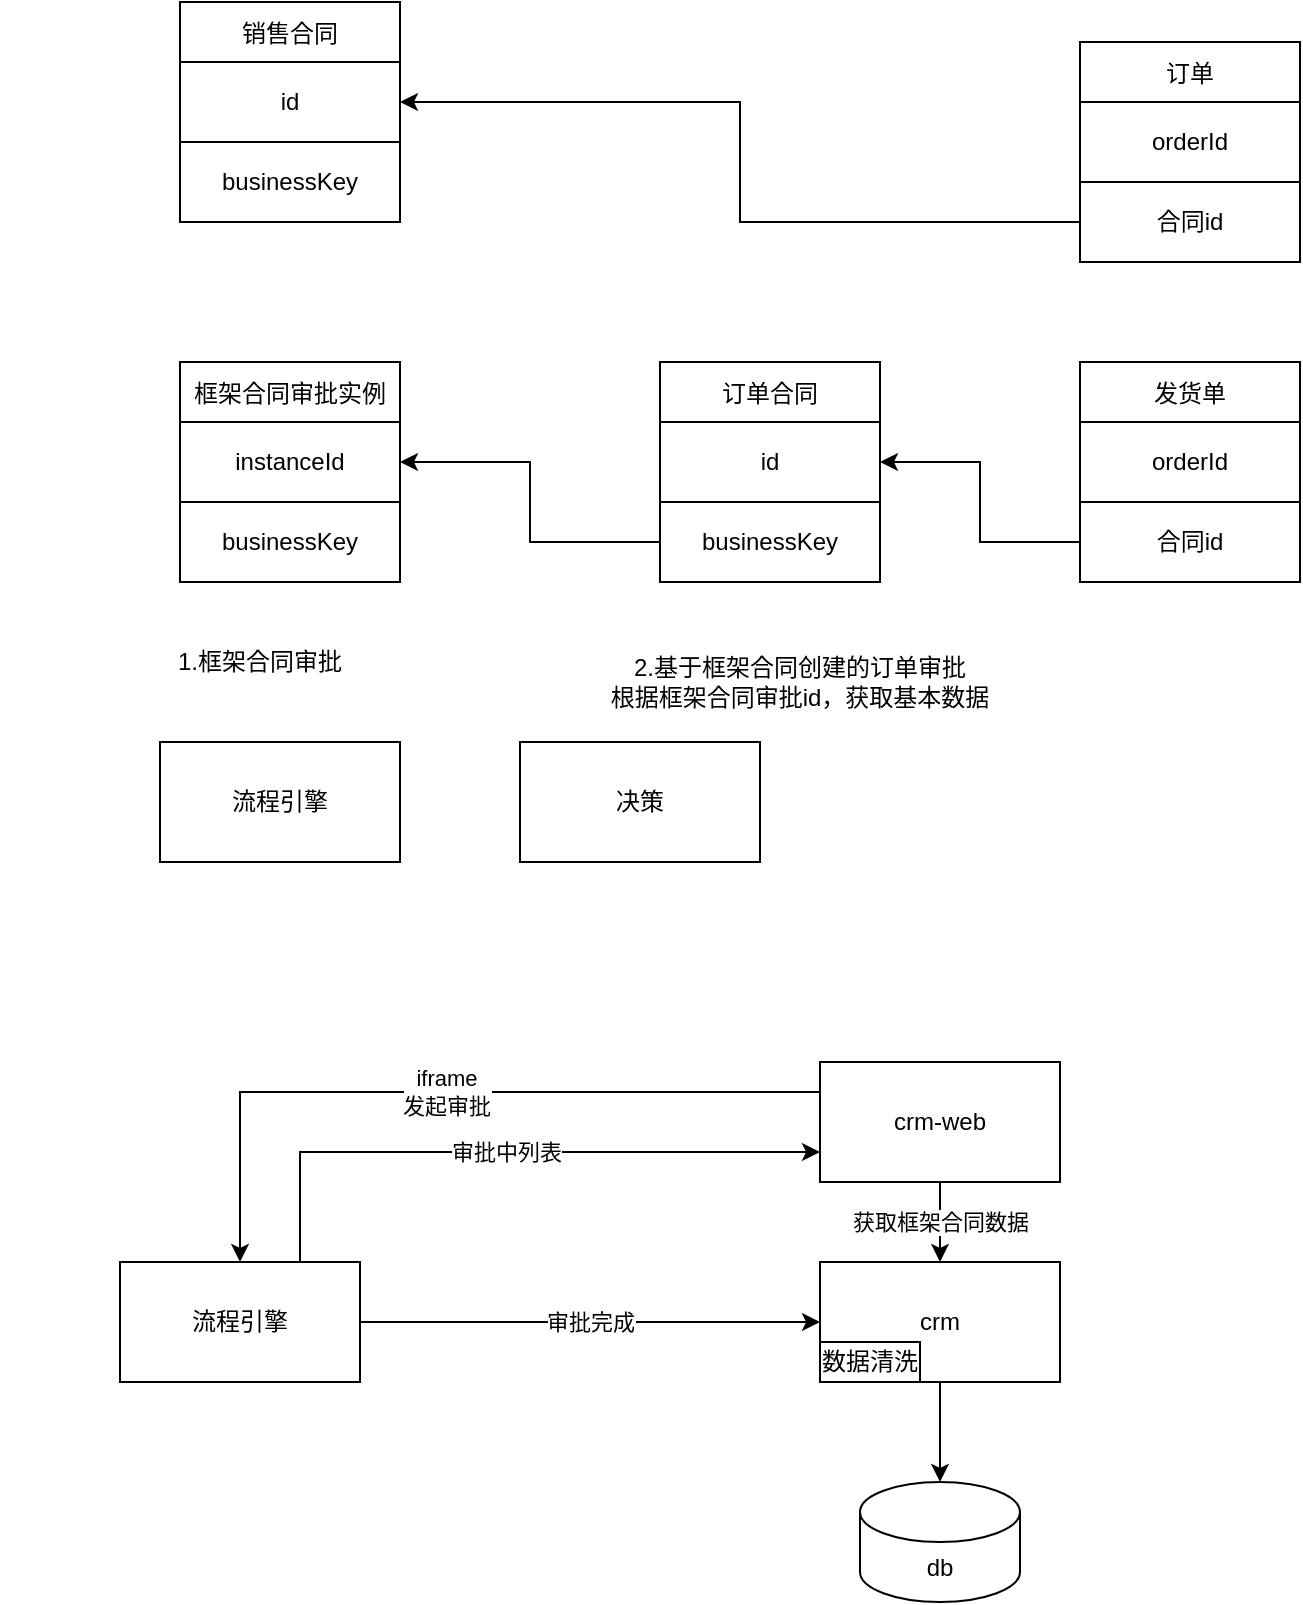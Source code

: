 <mxfile version="20.8.16" type="device" pages="7"><diagram id="W6wTXVPJLUQwpfbnnMvM" name="流程引擎-crm"><mxGraphModel dx="941" dy="1821" grid="1" gridSize="10" guides="1" tooltips="1" connect="1" arrows="1" fold="1" page="1" pageScale="1" pageWidth="827" pageHeight="1169" math="0" shadow="0"><root><mxCell id="0"/><mxCell id="1" parent="0"/><mxCell id="KAD9T8tLCH9IgGMOGv6t-2" value="框架合同审批实例" style="shape=table;startSize=30;container=1;collapsible=0;childLayout=tableLayout;" parent="1" vertex="1"><mxGeometry x="150" y="-950" width="110" height="110" as="geometry"/></mxCell><mxCell id="KAD9T8tLCH9IgGMOGv6t-3" value="" style="shape=partialRectangle;collapsible=0;dropTarget=0;pointerEvents=0;fillColor=none;top=0;left=0;bottom=0;right=0;points=[[0,0.5],[1,0.5]];portConstraint=eastwest;" parent="KAD9T8tLCH9IgGMOGv6t-2" vertex="1"><mxGeometry y="30" width="110" height="40" as="geometry"/></mxCell><mxCell id="KAD9T8tLCH9IgGMOGv6t-4" value="instanceId" style="shape=partialRectangle;html=1;whiteSpace=wrap;connectable=0;overflow=hidden;fillColor=none;top=0;left=0;bottom=0;right=0;pointerEvents=1;" parent="KAD9T8tLCH9IgGMOGv6t-3" vertex="1"><mxGeometry width="110" height="40" as="geometry"/></mxCell><mxCell id="KAD9T8tLCH9IgGMOGv6t-5" value="" style="shape=partialRectangle;collapsible=0;dropTarget=0;pointerEvents=0;fillColor=none;top=0;left=0;bottom=0;right=0;points=[[0,0.5],[1,0.5]];portConstraint=eastwest;" parent="KAD9T8tLCH9IgGMOGv6t-2" vertex="1"><mxGeometry y="70" width="110" height="40" as="geometry"/></mxCell><mxCell id="KAD9T8tLCH9IgGMOGv6t-6" value="businessKey" style="shape=partialRectangle;html=1;whiteSpace=wrap;connectable=0;overflow=hidden;fillColor=none;top=0;left=0;bottom=0;right=0;pointerEvents=1;" parent="KAD9T8tLCH9IgGMOGv6t-5" vertex="1"><mxGeometry width="110" height="40" as="geometry"/></mxCell><mxCell id="KAD9T8tLCH9IgGMOGv6t-7" value="订单合同" style="shape=table;startSize=30;container=1;collapsible=0;childLayout=tableLayout;" parent="1" vertex="1"><mxGeometry x="390" y="-950" width="110" height="110" as="geometry"/></mxCell><mxCell id="KAD9T8tLCH9IgGMOGv6t-8" value="" style="shape=partialRectangle;collapsible=0;dropTarget=0;pointerEvents=0;fillColor=none;top=0;left=0;bottom=0;right=0;points=[[0,0.5],[1,0.5]];portConstraint=eastwest;" parent="KAD9T8tLCH9IgGMOGv6t-7" vertex="1"><mxGeometry y="30" width="110" height="40" as="geometry"/></mxCell><mxCell id="KAD9T8tLCH9IgGMOGv6t-9" value="id" style="shape=partialRectangle;html=1;whiteSpace=wrap;connectable=0;overflow=hidden;fillColor=none;top=0;left=0;bottom=0;right=0;pointerEvents=1;" parent="KAD9T8tLCH9IgGMOGv6t-8" vertex="1"><mxGeometry width="110" height="40" as="geometry"/></mxCell><mxCell id="KAD9T8tLCH9IgGMOGv6t-10" value="" style="shape=partialRectangle;collapsible=0;dropTarget=0;pointerEvents=0;fillColor=none;top=0;left=0;bottom=0;right=0;points=[[0,0.5],[1,0.5]];portConstraint=eastwest;" parent="KAD9T8tLCH9IgGMOGv6t-7" vertex="1"><mxGeometry y="70" width="110" height="40" as="geometry"/></mxCell><mxCell id="KAD9T8tLCH9IgGMOGv6t-11" value="&lt;span&gt;businessKey&lt;/span&gt;" style="shape=partialRectangle;html=1;whiteSpace=wrap;connectable=0;overflow=hidden;fillColor=none;top=0;left=0;bottom=0;right=0;pointerEvents=1;" parent="KAD9T8tLCH9IgGMOGv6t-10" vertex="1"><mxGeometry width="110" height="40" as="geometry"/></mxCell><mxCell id="KAD9T8tLCH9IgGMOGv6t-17" value="审批完成" style="edgeStyle=orthogonalEdgeStyle;rounded=0;orthogonalLoop=1;jettySize=auto;html=1;exitX=1;exitY=0.5;exitDx=0;exitDy=0;" parent="1" source="KAD9T8tLCH9IgGMOGv6t-12" target="KAD9T8tLCH9IgGMOGv6t-13" edge="1"><mxGeometry relative="1" as="geometry"><Array as="points"><mxPoint x="350" y="-470"/><mxPoint x="350" y="-470"/></Array></mxGeometry></mxCell><mxCell id="KAD9T8tLCH9IgGMOGv6t-21" value="审批中列表" style="edgeStyle=orthogonalEdgeStyle;rounded=0;orthogonalLoop=1;jettySize=auto;html=1;exitX=0.75;exitY=0;exitDx=0;exitDy=0;entryX=0;entryY=0.75;entryDx=0;entryDy=0;" parent="1" source="KAD9T8tLCH9IgGMOGv6t-12" target="KAD9T8tLCH9IgGMOGv6t-14" edge="1"><mxGeometry relative="1" as="geometry"/></mxCell><mxCell id="KAD9T8tLCH9IgGMOGv6t-12" value="流程引擎" style="rounded=0;whiteSpace=wrap;html=1;" parent="1" vertex="1"><mxGeometry x="120" y="-500" width="120" height="60" as="geometry"/></mxCell><mxCell id="KAD9T8tLCH9IgGMOGv6t-19" value="" style="edgeStyle=orthogonalEdgeStyle;rounded=0;orthogonalLoop=1;jettySize=auto;html=1;" parent="1" source="KAD9T8tLCH9IgGMOGv6t-13" target="KAD9T8tLCH9IgGMOGv6t-18" edge="1"><mxGeometry relative="1" as="geometry"/></mxCell><mxCell id="KAD9T8tLCH9IgGMOGv6t-13" value="crm" style="rounded=0;whiteSpace=wrap;html=1;" parent="1" vertex="1"><mxGeometry x="470" y="-500" width="120" height="60" as="geometry"/></mxCell><mxCell id="KAD9T8tLCH9IgGMOGv6t-15" value="iframe&lt;br&gt;发起审批" style="edgeStyle=orthogonalEdgeStyle;rounded=0;orthogonalLoop=1;jettySize=auto;html=1;exitX=0;exitY=0.25;exitDx=0;exitDy=0;" parent="1" source="KAD9T8tLCH9IgGMOGv6t-14" target="KAD9T8tLCH9IgGMOGv6t-12" edge="1"><mxGeometry relative="1" as="geometry"/></mxCell><mxCell id="KAD9T8tLCH9IgGMOGv6t-20" value="获取框架合同数据" style="edgeStyle=orthogonalEdgeStyle;rounded=0;orthogonalLoop=1;jettySize=auto;html=1;exitX=0.5;exitY=1;exitDx=0;exitDy=0;" parent="1" source="KAD9T8tLCH9IgGMOGv6t-14" target="KAD9T8tLCH9IgGMOGv6t-13" edge="1"><mxGeometry relative="1" as="geometry"/></mxCell><mxCell id="KAD9T8tLCH9IgGMOGv6t-14" value="crm-web" style="rounded=0;whiteSpace=wrap;html=1;" parent="1" vertex="1"><mxGeometry x="470" y="-600" width="120" height="60" as="geometry"/></mxCell><mxCell id="KAD9T8tLCH9IgGMOGv6t-18" value="db" style="shape=cylinder3;whiteSpace=wrap;html=1;boundedLbl=1;backgroundOutline=1;size=15;" parent="1" vertex="1"><mxGeometry x="490" y="-390" width="80" height="60" as="geometry"/></mxCell><mxCell id="KAD9T8tLCH9IgGMOGv6t-22" value="1.框架合同审批" style="text;html=1;strokeColor=none;fillColor=none;align=center;verticalAlign=middle;whiteSpace=wrap;rounded=0;" parent="1" vertex="1"><mxGeometry x="60" y="-810" width="260" height="20" as="geometry"/></mxCell><mxCell id="KAD9T8tLCH9IgGMOGv6t-23" value="2.基于框架合同创建的订单审批&lt;br&gt;根据框架合同审批id，获取基本数据" style="text;html=1;strokeColor=none;fillColor=none;align=center;verticalAlign=middle;whiteSpace=wrap;rounded=0;" parent="1" vertex="1"><mxGeometry x="330" y="-800" width="260" height="20" as="geometry"/></mxCell><mxCell id="KAD9T8tLCH9IgGMOGv6t-24" value="数据清洗" style="rounded=0;whiteSpace=wrap;html=1;" parent="1" vertex="1"><mxGeometry x="470" y="-460" width="50" height="20" as="geometry"/></mxCell><mxCell id="4RjEBJtrR_GPedEfQC3B-1" style="edgeStyle=orthogonalEdgeStyle;rounded=0;orthogonalLoop=1;jettySize=auto;html=1;exitX=0;exitY=0.5;exitDx=0;exitDy=0;entryX=1;entryY=0.5;entryDx=0;entryDy=0;" parent="1" source="KAD9T8tLCH9IgGMOGv6t-10" target="KAD9T8tLCH9IgGMOGv6t-3" edge="1"><mxGeometry relative="1" as="geometry"/></mxCell><mxCell id="4RjEBJtrR_GPedEfQC3B-2" value="发货单" style="shape=table;startSize=30;container=1;collapsible=0;childLayout=tableLayout;" parent="1" vertex="1"><mxGeometry x="600" y="-950" width="110" height="110" as="geometry"/></mxCell><mxCell id="4RjEBJtrR_GPedEfQC3B-3" value="" style="shape=partialRectangle;collapsible=0;dropTarget=0;pointerEvents=0;fillColor=none;top=0;left=0;bottom=0;right=0;points=[[0,0.5],[1,0.5]];portConstraint=eastwest;" parent="4RjEBJtrR_GPedEfQC3B-2" vertex="1"><mxGeometry y="30" width="110" height="40" as="geometry"/></mxCell><mxCell id="4RjEBJtrR_GPedEfQC3B-4" value="orderId" style="shape=partialRectangle;html=1;whiteSpace=wrap;connectable=0;overflow=hidden;fillColor=none;top=0;left=0;bottom=0;right=0;pointerEvents=1;" parent="4RjEBJtrR_GPedEfQC3B-3" vertex="1"><mxGeometry width="110" height="40" as="geometry"/></mxCell><mxCell id="4RjEBJtrR_GPedEfQC3B-5" value="" style="shape=partialRectangle;collapsible=0;dropTarget=0;pointerEvents=0;fillColor=none;top=0;left=0;bottom=0;right=0;points=[[0,0.5],[1,0.5]];portConstraint=eastwest;" parent="4RjEBJtrR_GPedEfQC3B-2" vertex="1"><mxGeometry y="70" width="110" height="40" as="geometry"/></mxCell><mxCell id="4RjEBJtrR_GPedEfQC3B-6" value="&lt;span&gt;合同id&lt;/span&gt;" style="shape=partialRectangle;html=1;whiteSpace=wrap;connectable=0;overflow=hidden;fillColor=none;top=0;left=0;bottom=0;right=0;pointerEvents=1;" parent="4RjEBJtrR_GPedEfQC3B-5" vertex="1"><mxGeometry width="110" height="40" as="geometry"/></mxCell><mxCell id="4RjEBJtrR_GPedEfQC3B-7" style="edgeStyle=orthogonalEdgeStyle;rounded=0;orthogonalLoop=1;jettySize=auto;html=1;exitX=0;exitY=0.5;exitDx=0;exitDy=0;" parent="1" source="4RjEBJtrR_GPedEfQC3B-5" target="KAD9T8tLCH9IgGMOGv6t-8" edge="1"><mxGeometry relative="1" as="geometry"/></mxCell><mxCell id="4RjEBJtrR_GPedEfQC3B-30" value="销售合同" style="shape=table;startSize=30;container=1;collapsible=0;childLayout=tableLayout;" parent="1" vertex="1"><mxGeometry x="150" y="-1130" width="110" height="110" as="geometry"/></mxCell><mxCell id="4RjEBJtrR_GPedEfQC3B-31" value="" style="shape=partialRectangle;collapsible=0;dropTarget=0;pointerEvents=0;fillColor=none;top=0;left=0;bottom=0;right=0;points=[[0,0.5],[1,0.5]];portConstraint=eastwest;" parent="4RjEBJtrR_GPedEfQC3B-30" vertex="1"><mxGeometry y="30" width="110" height="40" as="geometry"/></mxCell><mxCell id="4RjEBJtrR_GPedEfQC3B-32" value="id" style="shape=partialRectangle;html=1;whiteSpace=wrap;connectable=0;overflow=hidden;fillColor=none;top=0;left=0;bottom=0;right=0;pointerEvents=1;" parent="4RjEBJtrR_GPedEfQC3B-31" vertex="1"><mxGeometry width="110" height="40" as="geometry"/></mxCell><mxCell id="4RjEBJtrR_GPedEfQC3B-33" value="" style="shape=partialRectangle;collapsible=0;dropTarget=0;pointerEvents=0;fillColor=none;top=0;left=0;bottom=0;right=0;points=[[0,0.5],[1,0.5]];portConstraint=eastwest;" parent="4RjEBJtrR_GPedEfQC3B-30" vertex="1"><mxGeometry y="70" width="110" height="40" as="geometry"/></mxCell><mxCell id="4RjEBJtrR_GPedEfQC3B-34" value="&lt;span&gt;businessKey&lt;/span&gt;" style="shape=partialRectangle;html=1;whiteSpace=wrap;connectable=0;overflow=hidden;fillColor=none;top=0;left=0;bottom=0;right=0;pointerEvents=1;" parent="4RjEBJtrR_GPedEfQC3B-33" vertex="1"><mxGeometry width="110" height="40" as="geometry"/></mxCell><mxCell id="4RjEBJtrR_GPedEfQC3B-36" value="订单" style="shape=table;startSize=30;container=1;collapsible=0;childLayout=tableLayout;" parent="1" vertex="1"><mxGeometry x="600" y="-1110" width="110" height="110" as="geometry"/></mxCell><mxCell id="4RjEBJtrR_GPedEfQC3B-37" value="" style="shape=partialRectangle;collapsible=0;dropTarget=0;pointerEvents=0;fillColor=none;top=0;left=0;bottom=0;right=0;points=[[0,0.5],[1,0.5]];portConstraint=eastwest;" parent="4RjEBJtrR_GPedEfQC3B-36" vertex="1"><mxGeometry y="30" width="110" height="40" as="geometry"/></mxCell><mxCell id="4RjEBJtrR_GPedEfQC3B-38" value="orderId" style="shape=partialRectangle;html=1;whiteSpace=wrap;connectable=0;overflow=hidden;fillColor=none;top=0;left=0;bottom=0;right=0;pointerEvents=1;" parent="4RjEBJtrR_GPedEfQC3B-37" vertex="1"><mxGeometry width="110" height="40" as="geometry"/></mxCell><mxCell id="4RjEBJtrR_GPedEfQC3B-39" value="" style="shape=partialRectangle;collapsible=0;dropTarget=0;pointerEvents=0;fillColor=none;top=0;left=0;bottom=0;right=0;points=[[0,0.5],[1,0.5]];portConstraint=eastwest;" parent="4RjEBJtrR_GPedEfQC3B-36" vertex="1"><mxGeometry y="70" width="110" height="40" as="geometry"/></mxCell><mxCell id="4RjEBJtrR_GPedEfQC3B-40" value="&lt;span&gt;合同id&lt;/span&gt;" style="shape=partialRectangle;html=1;whiteSpace=wrap;connectable=0;overflow=hidden;fillColor=none;top=0;left=0;bottom=0;right=0;pointerEvents=1;" parent="4RjEBJtrR_GPedEfQC3B-39" vertex="1"><mxGeometry width="110" height="40" as="geometry"/></mxCell><mxCell id="4RjEBJtrR_GPedEfQC3B-41" style="edgeStyle=orthogonalEdgeStyle;rounded=0;orthogonalLoop=1;jettySize=auto;html=1;exitX=0;exitY=0.5;exitDx=0;exitDy=0;" parent="1" source="4RjEBJtrR_GPedEfQC3B-39" target="4RjEBJtrR_GPedEfQC3B-31" edge="1"><mxGeometry relative="1" as="geometry"/></mxCell><mxCell id="IGIKmFb-R4CxNPCK66HE-1" value="流程引擎" style="rounded=0;whiteSpace=wrap;html=1;" parent="1" vertex="1"><mxGeometry x="140" y="-760" width="120" height="60" as="geometry"/></mxCell><mxCell id="IGIKmFb-R4CxNPCK66HE-2" value="决策" style="rounded=0;whiteSpace=wrap;html=1;" parent="1" vertex="1"><mxGeometry x="320" y="-760" width="120" height="60" as="geometry"/></mxCell></root></mxGraphModel></diagram><diagram id="JfGDwLEwbYBLuGJ-VWHr" name="分支管理"><mxGraphModel dx="941" dy="652" grid="1" gridSize="10" guides="0" tooltips="1" connect="1" arrows="1" fold="1" page="0" pageScale="1" pageWidth="827" pageHeight="1169" math="0" shadow="0"><root><mxCell id="dRstMc1OTBVRj3frj7K5-0"/><mxCell id="dRstMc1OTBVRj3frj7K5-1" parent="dRstMc1OTBVRj3frj7K5-0"/><mxCell id="dRstMc1OTBVRj3frj7K5-13" style="rounded=0;orthogonalLoop=1;jettySize=auto;html=1;exitX=0;exitY=0.5;exitDx=0;exitDy=0;exitPerimeter=0;entryX=0;entryY=0.5;entryDx=0;entryDy=0;entryPerimeter=0;" parent="dRstMc1OTBVRj3frj7K5-1" source="dRstMc1OTBVRj3frj7K5-2" target="dRstMc1OTBVRj3frj7K5-3" edge="1"><mxGeometry relative="1" as="geometry"/></mxCell><mxCell id="dRstMc1OTBVRj3frj7K5-15" style="edgeStyle=none;rounded=0;orthogonalLoop=1;jettySize=auto;html=1;exitX=0;exitY=0.5;exitDx=0;exitDy=0;exitPerimeter=0;entryX=0;entryY=0.5;entryDx=0;entryDy=0;entryPerimeter=0;" parent="dRstMc1OTBVRj3frj7K5-1" source="dRstMc1OTBVRj3frj7K5-2" target="dRstMc1OTBVRj3frj7K5-5" edge="1"><mxGeometry relative="1" as="geometry"/></mxCell><mxCell id="dRstMc1OTBVRj3frj7K5-16" style="edgeStyle=none;rounded=0;orthogonalLoop=1;jettySize=auto;html=1;entryX=0;entryY=0.5;entryDx=0;entryDy=0;entryPerimeter=0;exitX=0.668;exitY=0.738;exitDx=0;exitDy=0;exitPerimeter=0;" parent="dRstMc1OTBVRj3frj7K5-1" source="dRstMc1OTBVRj3frj7K5-2" target="dRstMc1OTBVRj3frj7K5-11" edge="1"><mxGeometry relative="1" as="geometry"><mxPoint x="680" y="210" as="sourcePoint"/></mxGeometry></mxCell><mxCell id="dRstMc1OTBVRj3frj7K5-19" style="edgeStyle=none;rounded=0;orthogonalLoop=1;jettySize=auto;html=1;exitX=0;exitY=0.5;exitDx=0;exitDy=0;exitPerimeter=0;entryX=0;entryY=0.5;entryDx=0;entryDy=0;entryPerimeter=0;" parent="dRstMc1OTBVRj3frj7K5-1" source="dRstMc1OTBVRj3frj7K5-2" target="dRstMc1OTBVRj3frj7K5-17" edge="1"><mxGeometry relative="1" as="geometry"/></mxCell><mxCell id="dRstMc1OTBVRj3frj7K5-38" style="edgeStyle=none;rounded=0;orthogonalLoop=1;jettySize=auto;html=1;entryX=0;entryY=0.5;entryDx=0;entryDy=0;entryPerimeter=0;" parent="dRstMc1OTBVRj3frj7K5-1" target="dRstMc1OTBVRj3frj7K5-66" edge="1"><mxGeometry relative="1" as="geometry"><mxPoint x="414" y="210" as="sourcePoint"/><mxPoint x="550" y="385" as="targetPoint"/></mxGeometry></mxCell><mxCell id="dRstMc1OTBVRj3frj7K5-43" style="edgeStyle=none;rounded=0;orthogonalLoop=1;jettySize=auto;html=1;entryX=0;entryY=0.5;entryDx=0;entryDy=0;entryPerimeter=0;" parent="dRstMc1OTBVRj3frj7K5-1" target="dRstMc1OTBVRj3frj7K5-40" edge="1"><mxGeometry relative="1" as="geometry"><mxPoint x="410" y="208" as="sourcePoint"/></mxGeometry></mxCell><mxCell id="dRstMc1OTBVRj3frj7K5-2" value="" style="line;strokeWidth=2;html=1;aspect=fixed;" parent="dRstMc1OTBVRj3frj7K5-1" vertex="1"><mxGeometry x="120" y="200" width="830" height="21.29" as="geometry"/></mxCell><mxCell id="dRstMc1OTBVRj3frj7K5-3" value="" style="line;strokeWidth=2;html=1;" parent="dRstMc1OTBVRj3frj7K5-1" vertex="1"><mxGeometry x="180" y="260" width="890" height="16.74" as="geometry"/></mxCell><mxCell id="dRstMc1OTBVRj3frj7K5-4" value="" style="line;strokeWidth=2;html=1;" parent="dRstMc1OTBVRj3frj7K5-1" vertex="1"><mxGeometry x="180" y="320" width="890" height="16.74" as="geometry"/></mxCell><mxCell id="dRstMc1OTBVRj3frj7K5-31" style="edgeStyle=none;rounded=0;orthogonalLoop=1;jettySize=auto;html=1;exitX=1;exitY=0.5;exitDx=0;exitDy=0;exitPerimeter=0;" parent="dRstMc1OTBVRj3frj7K5-1" source="dRstMc1OTBVRj3frj7K5-5" edge="1"><mxGeometry relative="1" as="geometry"><mxPoint x="410" y="208" as="targetPoint"/></mxGeometry></mxCell><mxCell id="dRstMc1OTBVRj3frj7K5-60" value="merge" style="edgeLabel;html=1;align=center;verticalAlign=middle;resizable=0;points=[];" parent="dRstMc1OTBVRj3frj7K5-31" vertex="1" connectable="0"><mxGeometry x="0.107" y="2" relative="1" as="geometry"><mxPoint as="offset"/></mxGeometry></mxCell><mxCell id="dRstMc1OTBVRj3frj7K5-5" value="" style="line;strokeWidth=2;html=1;" parent="dRstMc1OTBVRj3frj7K5-1" vertex="1"><mxGeometry x="180" y="380" width="110" height="9.57" as="geometry"/></mxCell><mxCell id="dRstMc1OTBVRj3frj7K5-14" style="edgeStyle=none;rounded=0;orthogonalLoop=1;jettySize=auto;html=1;exitX=0;exitY=0.5;exitDx=0;exitDy=0;entryX=0;entryY=0.5;entryDx=0;entryDy=0;entryPerimeter=0;exitPerimeter=0;" parent="dRstMc1OTBVRj3frj7K5-1" source="dRstMc1OTBVRj3frj7K5-2" target="dRstMc1OTBVRj3frj7K5-4" edge="1"><mxGeometry relative="1" as="geometry"/></mxCell><mxCell id="dRstMc1OTBVRj3frj7K5-7" value="main" style="text;html=1;strokeColor=none;fillColor=none;align=center;verticalAlign=middle;whiteSpace=wrap;rounded=0;" parent="dRstMc1OTBVRj3frj7K5-1" vertex="1"><mxGeometry x="50" y="190" width="40" height="20" as="geometry"/></mxCell><mxCell id="dRstMc1OTBVRj3frj7K5-8" value="dev" style="text;html=1;strokeColor=none;fillColor=none;align=center;verticalAlign=middle;whiteSpace=wrap;rounded=0;" parent="dRstMc1OTBVRj3frj7K5-1" vertex="1"><mxGeometry x="49" y="255" width="40" height="20" as="geometry"/></mxCell><mxCell id="dRstMc1OTBVRj3frj7K5-9" value="test" style="text;html=1;strokeColor=none;fillColor=none;align=center;verticalAlign=middle;whiteSpace=wrap;rounded=0;" parent="dRstMc1OTBVRj3frj7K5-1" vertex="1"><mxGeometry x="49" y="315" width="40" height="20" as="geometry"/></mxCell><mxCell id="dRstMc1OTBVRj3frj7K5-10" value="release" style="text;html=1;strokeColor=none;fillColor=none;align=center;verticalAlign=middle;whiteSpace=wrap;rounded=0;" parent="dRstMc1OTBVRj3frj7K5-1" vertex="1"><mxGeometry x="49" y="375" width="40" height="20" as="geometry"/></mxCell><mxCell id="dRstMc1OTBVRj3frj7K5-70" style="edgeStyle=none;rounded=0;orthogonalLoop=1;jettySize=auto;html=1;exitX=1;exitY=0.5;exitDx=0;exitDy=0;exitPerimeter=0;entryX=1;entryY=0.5;entryDx=0;entryDy=0;entryPerimeter=0;" parent="dRstMc1OTBVRj3frj7K5-1" source="dRstMc1OTBVRj3frj7K5-11" target="dRstMc1OTBVRj3frj7K5-68" edge="1"><mxGeometry relative="1" as="geometry"/></mxCell><mxCell id="dRstMc1OTBVRj3frj7K5-11" value="" style="line;strokeWidth=2;html=1;" parent="dRstMc1OTBVRj3frj7K5-1" vertex="1"><mxGeometry x="742.5" y="460" width="67.5" height="10" as="geometry"/></mxCell><mxCell id="dRstMc1OTBVRj3frj7K5-12" value="hotfix" style="text;html=1;strokeColor=none;fillColor=none;align=center;verticalAlign=middle;whiteSpace=wrap;rounded=0;" parent="dRstMc1OTBVRj3frj7K5-1" vertex="1"><mxGeometry x="49" y="440" width="40" height="20" as="geometry"/></mxCell><mxCell id="dRstMc1OTBVRj3frj7K5-22" style="edgeStyle=none;rounded=0;orthogonalLoop=1;jettySize=auto;html=1;exitX=1;exitY=0.5;exitDx=0;exitDy=0;exitPerimeter=0;entryX=0.134;entryY=0.427;entryDx=0;entryDy=0;entryPerimeter=0;" parent="dRstMc1OTBVRj3frj7K5-1" source="dRstMc1OTBVRj3frj7K5-17" target="dRstMc1OTBVRj3frj7K5-3" edge="1"><mxGeometry relative="1" as="geometry"/></mxCell><mxCell id="dRstMc1OTBVRj3frj7K5-23" value="&lt;b&gt;merge&lt;/b&gt;" style="edgeLabel;html=1;align=center;verticalAlign=middle;resizable=0;points=[];" parent="dRstMc1OTBVRj3frj7K5-22" vertex="1" connectable="0"><mxGeometry x="-0.391" y="1" relative="1" as="geometry"><mxPoint x="8" y="-27" as="offset"/></mxGeometry></mxCell><mxCell id="dRstMc1OTBVRj3frj7K5-24" style="edgeStyle=none;rounded=0;orthogonalLoop=1;jettySize=auto;html=1;exitX=1;exitY=0.5;exitDx=0;exitDy=0;exitPerimeter=0;entryX=0.124;entryY=0.683;entryDx=0;entryDy=0;entryPerimeter=0;" parent="dRstMc1OTBVRj3frj7K5-1" source="dRstMc1OTBVRj3frj7K5-17" target="dRstMc1OTBVRj3frj7K5-4" edge="1"><mxGeometry relative="1" as="geometry"/></mxCell><mxCell id="dRstMc1OTBVRj3frj7K5-28" style="edgeStyle=none;rounded=0;orthogonalLoop=1;jettySize=auto;html=1;exitX=1;exitY=0.5;exitDx=0;exitDy=0;exitPerimeter=0;entryX=1;entryY=0.5;entryDx=0;entryDy=0;entryPerimeter=0;" parent="dRstMc1OTBVRj3frj7K5-1" source="dRstMc1OTBVRj3frj7K5-17" target="dRstMc1OTBVRj3frj7K5-5" edge="1"><mxGeometry relative="1" as="geometry"/></mxCell><mxCell id="dRstMc1OTBVRj3frj7K5-17" value="" style="line;strokeWidth=2;html=1;" parent="dRstMc1OTBVRj3frj7K5-1" vertex="1"><mxGeometry x="185" y="105" width="45" height="10" as="geometry"/></mxCell><mxCell id="dRstMc1OTBVRj3frj7K5-18" value="dev-feature" style="text;html=1;strokeColor=none;fillColor=none;align=center;verticalAlign=middle;whiteSpace=wrap;rounded=0;" parent="dRstMc1OTBVRj3frj7K5-1" vertex="1"><mxGeometry x="49" y="100" width="71" height="20" as="geometry"/></mxCell><mxCell id="dRstMc1OTBVRj3frj7K5-20" value="c1" style="text;html=1;strokeColor=none;fillColor=none;align=center;verticalAlign=middle;whiteSpace=wrap;rounded=0;" parent="dRstMc1OTBVRj3frj7K5-1" vertex="1"><mxGeometry x="170" y="85" width="40" height="20" as="geometry"/></mxCell><mxCell id="dRstMc1OTBVRj3frj7K5-21" value="dev(1)" style="text;html=1;strokeColor=none;fillColor=none;align=center;verticalAlign=middle;whiteSpace=wrap;rounded=0;" parent="dRstMc1OTBVRj3frj7K5-1" vertex="1"><mxGeometry x="170" y="270" width="40" height="20" as="geometry"/></mxCell><mxCell id="dRstMc1OTBVRj3frj7K5-25" value="dev(2)" style="text;html=1;strokeColor=none;fillColor=none;align=center;verticalAlign=middle;whiteSpace=wrap;rounded=0;" parent="dRstMc1OTBVRj3frj7K5-1" vertex="1"><mxGeometry x="282.5" y="270" width="40" height="20" as="geometry"/></mxCell><mxCell id="dRstMc1OTBVRj3frj7K5-26" value="test(1)" style="text;html=1;strokeColor=none;fillColor=none;align=center;verticalAlign=middle;whiteSpace=wrap;rounded=0;" parent="dRstMc1OTBVRj3frj7K5-1" vertex="1"><mxGeometry x="170" y="330" width="40" height="20" as="geometry"/></mxCell><mxCell id="dRstMc1OTBVRj3frj7K5-27" value="test(2)" style="text;html=1;strokeColor=none;fillColor=none;align=center;verticalAlign=middle;whiteSpace=wrap;rounded=0;" parent="dRstMc1OTBVRj3frj7K5-1" vertex="1"><mxGeometry x="280" y="330" width="40" height="20" as="geometry"/></mxCell><mxCell id="dRstMc1OTBVRj3frj7K5-29" value="release(1)" style="text;html=1;strokeColor=none;fillColor=none;align=center;verticalAlign=middle;whiteSpace=wrap;rounded=0;" parent="dRstMc1OTBVRj3frj7K5-1" vertex="1"><mxGeometry x="170" y="390" width="40" height="20" as="geometry"/></mxCell><mxCell id="dRstMc1OTBVRj3frj7K5-30" value="release(2)" style="text;html=1;strokeColor=none;fillColor=none;align=center;verticalAlign=middle;whiteSpace=wrap;rounded=0;" parent="dRstMc1OTBVRj3frj7K5-1" vertex="1"><mxGeometry x="270" y="390" width="40" height="20" as="geometry"/></mxCell><mxCell id="dRstMc1OTBVRj3frj7K5-32" value="main(1)" style="text;html=1;strokeColor=none;fillColor=none;align=center;verticalAlign=middle;whiteSpace=wrap;rounded=0;" parent="dRstMc1OTBVRj3frj7K5-1" vertex="1"><mxGeometry x="140" y="210" width="40" height="20" as="geometry"/></mxCell><mxCell id="dRstMc1OTBVRj3frj7K5-33" value="main(2)" style="text;html=1;strokeColor=none;fillColor=none;align=center;verticalAlign=middle;whiteSpace=wrap;rounded=0;" parent="dRstMc1OTBVRj3frj7K5-1" vertex="1"><mxGeometry x="414" y="210" width="40" height="20" as="geometry"/></mxCell><mxCell id="dRstMc1OTBVRj3frj7K5-35" value="c2" style="text;html=1;strokeColor=none;fillColor=none;align=center;verticalAlign=middle;whiteSpace=wrap;rounded=0;" parent="dRstMc1OTBVRj3frj7K5-1" vertex="1"><mxGeometry x="210" y="85" width="40" height="20" as="geometry"/></mxCell><mxCell id="dRstMc1OTBVRj3frj7K5-36" value="hotfix(1)" style="text;html=1;strokeColor=none;fillColor=none;align=center;verticalAlign=middle;whiteSpace=wrap;rounded=0;" parent="dRstMc1OTBVRj3frj7K5-1" vertex="1"><mxGeometry x="720" y="480" width="40" height="20" as="geometry"/></mxCell><mxCell id="dRstMc1OTBVRj3frj7K5-37" value="hotfix(2)" style="text;html=1;strokeColor=none;fillColor=none;align=center;verticalAlign=middle;whiteSpace=wrap;rounded=0;" parent="dRstMc1OTBVRj3frj7K5-1" vertex="1"><mxGeometry x="800" y="480" width="40" height="20" as="geometry"/></mxCell><mxCell id="dRstMc1OTBVRj3frj7K5-39" value="&lt;b&gt;merge&lt;/b&gt;" style="edgeLabel;html=1;align=center;verticalAlign=middle;resizable=0;points=[];" parent="dRstMc1OTBVRj3frj7K5-1" vertex="1" connectable="0"><mxGeometry x="518.645" y="132.325" as="geometry"/></mxCell><mxCell id="dRstMc1OTBVRj3frj7K5-40" value="" style="line;strokeWidth=2;html=1;" parent="dRstMc1OTBVRj3frj7K5-1" vertex="1"><mxGeometry x="445" y="107.68" width="45" height="10" as="geometry"/></mxCell><mxCell id="dRstMc1OTBVRj3frj7K5-41" value="c3" style="text;html=1;strokeColor=none;fillColor=none;align=center;verticalAlign=middle;whiteSpace=wrap;rounded=0;" parent="dRstMc1OTBVRj3frj7K5-1" vertex="1"><mxGeometry x="430" y="87.68" width="40" height="20" as="geometry"/></mxCell><mxCell id="dRstMc1OTBVRj3frj7K5-42" value="c4" style="text;html=1;strokeColor=none;fillColor=none;align=center;verticalAlign=middle;whiteSpace=wrap;rounded=0;" parent="dRstMc1OTBVRj3frj7K5-1" vertex="1"><mxGeometry x="470" y="87.68" width="40" height="20" as="geometry"/></mxCell><mxCell id="dRstMc1OTBVRj3frj7K5-44" value="" style="endArrow=none;dashed=1;html=1;" parent="dRstMc1OTBVRj3frj7K5-1" edge="1"><mxGeometry width="50" height="50" relative="1" as="geometry"><mxPoint x="412" y="540" as="sourcePoint"/><mxPoint x="412" as="targetPoint"/></mxGeometry></mxCell><mxCell id="dRstMc1OTBVRj3frj7K5-52" style="edgeStyle=none;rounded=0;orthogonalLoop=1;jettySize=auto;html=1;exitX=1;exitY=0.5;exitDx=0;exitDy=0;exitPerimeter=0;entryX=0.25;entryY=0.5;entryDx=0;entryDy=0;entryPerimeter=0;" parent="dRstMc1OTBVRj3frj7K5-1" edge="1"><mxGeometry relative="1" as="geometry"><mxPoint x="490" y="110" as="sourcePoint"/><mxPoint x="555" y="265" as="targetPoint"/></mxGeometry></mxCell><mxCell id="dRstMc1OTBVRj3frj7K5-53" value="&lt;b&gt;merge&lt;/b&gt;" style="edgeLabel;html=1;align=center;verticalAlign=middle;resizable=0;points=[];" parent="dRstMc1OTBVRj3frj7K5-52" vertex="1" connectable="0"><mxGeometry x="-0.391" y="1" relative="1" as="geometry"><mxPoint x="8" y="-27" as="offset"/></mxGeometry></mxCell><mxCell id="dRstMc1OTBVRj3frj7K5-54" style="edgeStyle=none;rounded=0;orthogonalLoop=1;jettySize=auto;html=1;exitX=1;exitY=0.5;exitDx=0;exitDy=0;exitPerimeter=0;entryX=0.25;entryY=0.5;entryDx=0;entryDy=0;entryPerimeter=0;" parent="dRstMc1OTBVRj3frj7K5-1" edge="1"><mxGeometry relative="1" as="geometry"><mxPoint x="490" y="110" as="sourcePoint"/><mxPoint x="555" y="325" as="targetPoint"/></mxGeometry></mxCell><mxCell id="dRstMc1OTBVRj3frj7K5-55" style="edgeStyle=none;rounded=0;orthogonalLoop=1;jettySize=auto;html=1;exitX=1;exitY=0.5;exitDx=0;exitDy=0;exitPerimeter=0;entryX=1;entryY=0.5;entryDx=0;entryDy=0;entryPerimeter=0;" parent="dRstMc1OTBVRj3frj7K5-1" target="dRstMc1OTBVRj3frj7K5-66" edge="1"><mxGeometry relative="1" as="geometry"><mxPoint x="490" y="110" as="sourcePoint"/><mxPoint x="555" y="385" as="targetPoint"/></mxGeometry></mxCell><mxCell id="dRstMc1OTBVRj3frj7K5-56" value="dev(3)" style="text;html=1;strokeColor=none;fillColor=none;align=center;verticalAlign=middle;whiteSpace=wrap;rounded=0;" parent="dRstMc1OTBVRj3frj7K5-1" vertex="1"><mxGeometry x="542.5" y="270" width="40" height="20" as="geometry"/></mxCell><mxCell id="dRstMc1OTBVRj3frj7K5-57" value="test(3)" style="text;html=1;strokeColor=none;fillColor=none;align=center;verticalAlign=middle;whiteSpace=wrap;rounded=0;" parent="dRstMc1OTBVRj3frj7K5-1" vertex="1"><mxGeometry x="540" y="330" width="40" height="20" as="geometry"/></mxCell><mxCell id="dRstMc1OTBVRj3frj7K5-63" style="edgeStyle=none;rounded=0;orthogonalLoop=1;jettySize=auto;html=1;entryX=0.67;entryY=0.503;entryDx=0;entryDy=0;entryPerimeter=0;exitX=1;exitY=0.5;exitDx=0;exitDy=0;exitPerimeter=0;" parent="dRstMc1OTBVRj3frj7K5-1" source="dRstMc1OTBVRj3frj7K5-66" target="dRstMc1OTBVRj3frj7K5-2" edge="1"><mxGeometry relative="1" as="geometry"><mxPoint x="550" y="380" as="sourcePoint"/></mxGeometry></mxCell><mxCell id="dRstMc1OTBVRj3frj7K5-58" value="release(3)" style="text;html=1;strokeColor=none;fillColor=none;align=center;verticalAlign=middle;whiteSpace=wrap;rounded=0;" parent="dRstMc1OTBVRj3frj7K5-1" vertex="1"><mxGeometry x="478.65" y="395.21" width="40" height="20" as="geometry"/></mxCell><mxCell id="dRstMc1OTBVRj3frj7K5-69" style="edgeStyle=none;rounded=0;orthogonalLoop=1;jettySize=auto;html=1;exitX=0.671;exitY=0.705;exitDx=0;exitDy=0;entryX=0;entryY=0.5;entryDx=0;entryDy=0;entryPerimeter=0;exitPerimeter=0;" parent="dRstMc1OTBVRj3frj7K5-1" source="dRstMc1OTBVRj3frj7K5-2" target="dRstMc1OTBVRj3frj7K5-68" edge="1"><mxGeometry relative="1" as="geometry"/></mxCell><mxCell id="dRstMc1OTBVRj3frj7K5-93" style="edgeStyle=none;rounded=0;orthogonalLoop=1;jettySize=auto;html=1;exitX=0.671;exitY=0.671;exitDx=0;exitDy=0;entryX=0;entryY=0.5;entryDx=0;entryDy=0;entryPerimeter=0;exitPerimeter=0;" parent="dRstMc1OTBVRj3frj7K5-1" source="dRstMc1OTBVRj3frj7K5-2" target="dRstMc1OTBVRj3frj7K5-89" edge="1"><mxGeometry relative="1" as="geometry"/></mxCell><mxCell id="dRstMc1OTBVRj3frj7K5-62" value="main(3)" style="text;html=1;strokeColor=none;fillColor=none;align=center;verticalAlign=middle;whiteSpace=wrap;rounded=0;" parent="dRstMc1OTBVRj3frj7K5-1" vertex="1"><mxGeometry x="640" y="190" width="40" height="20" as="geometry"/></mxCell><mxCell id="dRstMc1OTBVRj3frj7K5-64" value="第一次开发及发布" style="rounded=1;whiteSpace=wrap;html=1;" parent="dRstMc1OTBVRj3frj7K5-1" vertex="1"><mxGeometry x="203" width="120" height="60" as="geometry"/></mxCell><mxCell id="dRstMc1OTBVRj3frj7K5-65" value="第二次开发及发布" style="rounded=1;whiteSpace=wrap;html=1;" parent="dRstMc1OTBVRj3frj7K5-1" vertex="1"><mxGeometry x="502.5" width="120" height="60" as="geometry"/></mxCell><mxCell id="dRstMc1OTBVRj3frj7K5-66" value="" style="line;strokeWidth=2;html=1;" parent="dRstMc1OTBVRj3frj7K5-1" vertex="1"><mxGeometry x="500" y="390" width="60" height="9.57" as="geometry"/></mxCell><mxCell id="dRstMc1OTBVRj3frj7K5-72" style="edgeStyle=none;rounded=0;orthogonalLoop=1;jettySize=auto;html=1;exitX=1;exitY=0.5;exitDx=0;exitDy=0;exitPerimeter=0;entryX=1;entryY=0.5;entryDx=0;entryDy=0;entryPerimeter=0;" parent="dRstMc1OTBVRj3frj7K5-1" source="dRstMc1OTBVRj3frj7K5-68" target="dRstMc1OTBVRj3frj7K5-2" edge="1"><mxGeometry relative="1" as="geometry"/></mxCell><mxCell id="dRstMc1OTBVRj3frj7K5-68" value="" style="line;strokeWidth=2;html=1;" parent="dRstMc1OTBVRj3frj7K5-1" vertex="1"><mxGeometry x="810" y="395.21" width="80" height="9.57" as="geometry"/></mxCell><mxCell id="dRstMc1OTBVRj3frj7K5-73" value="release(4)" style="text;html=1;strokeColor=none;fillColor=none;align=center;verticalAlign=middle;whiteSpace=wrap;rounded=0;" parent="dRstMc1OTBVRj3frj7K5-1" vertex="1"><mxGeometry x="550" y="395.21" width="40" height="20" as="geometry"/></mxCell><mxCell id="dRstMc1OTBVRj3frj7K5-74" value="release(5)" style="text;html=1;strokeColor=none;fillColor=none;align=center;verticalAlign=middle;whiteSpace=wrap;rounded=0;" parent="dRstMc1OTBVRj3frj7K5-1" vertex="1"><mxGeometry x="790" y="404.78" width="40" height="20" as="geometry"/></mxCell><mxCell id="dRstMc1OTBVRj3frj7K5-75" value="release(6)" style="text;html=1;strokeColor=none;fillColor=none;align=center;verticalAlign=middle;whiteSpace=wrap;rounded=0;" parent="dRstMc1OTBVRj3frj7K5-1" vertex="1"><mxGeometry x="870" y="404.78" width="40" height="20" as="geometry"/></mxCell><mxCell id="CNbArqr7NtOD586in91d-0" style="edgeStyle=none;rounded=0;orthogonalLoop=1;jettySize=auto;html=1;exitX=0.25;exitY=0.5;exitDx=0;exitDy=0;exitPerimeter=0;entryX=0.75;entryY=0.5;entryDx=0;entryDy=0;entryPerimeter=0;" parent="dRstMc1OTBVRj3frj7K5-1" source="dRstMc1OTBVRj3frj7K5-89" target="dRstMc1OTBVRj3frj7K5-3" edge="1"><mxGeometry relative="1" as="geometry"/></mxCell><mxCell id="dRstMc1OTBVRj3frj7K5-89" value="" style="line;strokeWidth=2;html=1;" parent="dRstMc1OTBVRj3frj7K5-1" vertex="1"><mxGeometry x="746.84" y="105" width="283.16" height="10" as="geometry"/></mxCell><mxCell id="dRstMc1OTBVRj3frj7K5-91" value="c6" style="text;html=1;strokeColor=none;fillColor=none;align=center;verticalAlign=middle;whiteSpace=wrap;rounded=0;" parent="dRstMc1OTBVRj3frj7K5-1" vertex="1"><mxGeometry x="810.0" y="80" width="40" height="20" as="geometry"/></mxCell><mxCell id="dRstMc1OTBVRj3frj7K5-96" value="test(4)" style="text;html=1;strokeColor=none;fillColor=none;align=center;verticalAlign=middle;whiteSpace=wrap;rounded=0;" parent="dRstMc1OTBVRj3frj7K5-1" vertex="1"><mxGeometry x="860" y="335" width="40" height="20" as="geometry"/></mxCell><mxCell id="dRstMc1OTBVRj3frj7K5-98" value="main(4)" style="text;html=1;strokeColor=none;fillColor=none;align=center;verticalAlign=middle;whiteSpace=wrap;rounded=0;" parent="dRstMc1OTBVRj3frj7K5-1" vertex="1"><mxGeometry x="910" y="180" width="40" height="20" as="geometry"/></mxCell><mxCell id="dRstMc1OTBVRj3frj7K5-101" value="&lt;font style=&quot;font-size: 18px&quot;&gt;1.有hotfix的情况，并且已经基于main(3)进行创建feature分支 dev-feature。&lt;br&gt;方式一：&lt;br&gt;&lt;span&gt;&#9;&lt;/span&gt;在hotfix发布之后，即hotfix-&amp;gt;release-&amp;gt;main，之后，需要在dev-feature执行git rebase main，避免冲突&lt;br&gt;&amp;nbsp; &amp;nbsp; &amp;nbsp; &amp;nbsp; &amp;nbsp; &amp;nbsp; &amp;nbsp; &amp;nbsp; &amp;nbsp; &amp;nbsp; &amp;nbsp; &amp;nbsp; &amp;nbsp; 在dev分支执行 git rebase main&lt;br&gt;&amp;nbsp; &amp;nbsp; &amp;nbsp; &amp;nbsp; &amp;nbsp; &amp;nbsp; &amp;nbsp; &amp;nbsp; &amp;nbsp; &amp;nbsp; &amp;nbsp; &amp;nbsp; &amp;nbsp; 在test分支执行 git rebase main&lt;br&gt;方式二：&lt;br&gt;&lt;span&gt;&#9;&lt;/span&gt;在hotfix发布之后，即hotfix-&amp;gt;release-&amp;gt;main，之后，需要在dev-feature执行git rebase main，避免冲突&lt;br&gt;&amp;nbsp; &amp;nbsp; &amp;nbsp; &amp;nbsp; &amp;nbsp; &amp;nbsp; &amp;nbsp; &amp;nbsp; &amp;nbsp; &amp;nbsp; &amp;nbsp; &amp;nbsp; &amp;nbsp; 基于最新main分支拉取dev分支&lt;br&gt;&amp;nbsp; &amp;nbsp; &amp;nbsp; &amp;nbsp; &amp;nbsp; &amp;nbsp; &amp;nbsp; &amp;nbsp; &amp;nbsp; &amp;nbsp; &amp;nbsp; &amp;nbsp; &amp;nbsp; 基于最新main分支拉取test分支&lt;br&gt;&lt;br&gt;&lt;br&gt;&lt;/font&gt;" style="text;html=1;strokeColor=none;fillColor=none;align=left;verticalAlign=middle;whiteSpace=wrap;rounded=0;" parent="dRstMc1OTBVRj3frj7K5-1" vertex="1"><mxGeometry x="270" y="575" width="920" height="255" as="geometry"/></mxCell><mxCell id="YWrUrpdUtozSd7qU0n5--0" value="" style="endArrow=none;dashed=1;html=1;" parent="dRstMc1OTBVRj3frj7K5-1" edge="1"><mxGeometry width="50" height="50" relative="1" as="geometry"><mxPoint x="680" y="500" as="sourcePoint"/><mxPoint x="680" y="1.137e-13" as="targetPoint"/></mxGeometry></mxCell><mxCell id="YWrUrpdUtozSd7qU0n5--1" value="第三次开发，&lt;br&gt;存在bug修复情况" style="rounded=1;whiteSpace=wrap;html=1;" parent="dRstMc1OTBVRj3frj7K5-1" vertex="1"><mxGeometry x="750" width="120" height="60" as="geometry"/></mxCell><mxCell id="7HD3mAC-Hgw83uKURTsv-4" value="c5" style="text;html=1;strokeColor=none;fillColor=none;align=center;verticalAlign=middle;whiteSpace=wrap;rounded=0;" parent="dRstMc1OTBVRj3frj7K5-1" vertex="1"><mxGeometry x="730" y="80" width="40" height="20" as="geometry"/></mxCell></root></mxGraphModel></diagram><diagram name="分支管理-rebase" id="KM3wXzYGllcAG0WQ6PTL"><mxGraphModel dx="1448" dy="1003" grid="1" gridSize="10" guides="0" tooltips="1" connect="1" arrows="1" fold="1" page="0" pageScale="1" pageWidth="827" pageHeight="1169" math="0" shadow="0"><root><mxCell id="iuHBysQ6n9ZDdz6T3uOL-0"/><mxCell id="iuHBysQ6n9ZDdz6T3uOL-1" parent="iuHBysQ6n9ZDdz6T3uOL-0"/><mxCell id="iuHBysQ6n9ZDdz6T3uOL-2" style="rounded=0;orthogonalLoop=1;jettySize=auto;html=1;exitX=0;exitY=0.5;exitDx=0;exitDy=0;exitPerimeter=0;entryX=0;entryY=0.5;entryDx=0;entryDy=0;entryPerimeter=0;" edge="1" parent="iuHBysQ6n9ZDdz6T3uOL-1" source="iuHBysQ6n9ZDdz6T3uOL-8" target="iuHBysQ6n9ZDdz6T3uOL-9"><mxGeometry relative="1" as="geometry"/></mxCell><mxCell id="iuHBysQ6n9ZDdz6T3uOL-3" style="edgeStyle=none;rounded=0;orthogonalLoop=1;jettySize=auto;html=1;exitX=0;exitY=0.5;exitDx=0;exitDy=0;exitPerimeter=0;entryX=0;entryY=0.5;entryDx=0;entryDy=0;entryPerimeter=0;" edge="1" parent="iuHBysQ6n9ZDdz6T3uOL-1" source="iuHBysQ6n9ZDdz6T3uOL-8" target="iuHBysQ6n9ZDdz6T3uOL-13"><mxGeometry relative="1" as="geometry"/></mxCell><mxCell id="iuHBysQ6n9ZDdz6T3uOL-4" style="edgeStyle=none;rounded=0;orthogonalLoop=1;jettySize=auto;html=1;entryX=0;entryY=0.5;entryDx=0;entryDy=0;entryPerimeter=0;exitX=0.668;exitY=0.738;exitDx=0;exitDy=0;exitPerimeter=0;" edge="1" parent="iuHBysQ6n9ZDdz6T3uOL-1" source="iuHBysQ6n9ZDdz6T3uOL-8" target="iuHBysQ6n9ZDdz6T3uOL-20"><mxGeometry relative="1" as="geometry"><mxPoint x="680" y="210" as="sourcePoint"/></mxGeometry></mxCell><mxCell id="iuHBysQ6n9ZDdz6T3uOL-5" style="edgeStyle=none;rounded=0;orthogonalLoop=1;jettySize=auto;html=1;exitX=0;exitY=0.5;exitDx=0;exitDy=0;exitPerimeter=0;entryX=0;entryY=0.5;entryDx=0;entryDy=0;entryPerimeter=0;" edge="1" parent="iuHBysQ6n9ZDdz6T3uOL-1" source="iuHBysQ6n9ZDdz6T3uOL-8" target="iuHBysQ6n9ZDdz6T3uOL-26"><mxGeometry relative="1" as="geometry"/></mxCell><mxCell id="iuHBysQ6n9ZDdz6T3uOL-6" style="edgeStyle=none;rounded=0;orthogonalLoop=1;jettySize=auto;html=1;entryX=0;entryY=0.5;entryDx=0;entryDy=0;entryPerimeter=0;" edge="1" parent="iuHBysQ6n9ZDdz6T3uOL-1" target="iuHBysQ6n9ZDdz6T3uOL-58"><mxGeometry relative="1" as="geometry"><mxPoint x="414" y="210" as="sourcePoint"/><mxPoint x="550" y="385" as="targetPoint"/></mxGeometry></mxCell><mxCell id="iuHBysQ6n9ZDdz6T3uOL-7" style="edgeStyle=none;rounded=0;orthogonalLoop=1;jettySize=auto;html=1;entryX=0;entryY=0.5;entryDx=0;entryDy=0;entryPerimeter=0;" edge="1" parent="iuHBysQ6n9ZDdz6T3uOL-1" target="iuHBysQ6n9ZDdz6T3uOL-41"><mxGeometry relative="1" as="geometry"><mxPoint x="410" y="208" as="sourcePoint"/></mxGeometry></mxCell><mxCell id="bi3IkFzxBFG-uyN33wAK-0" style="edgeStyle=none;rounded=0;orthogonalLoop=1;jettySize=auto;html=1;exitX=1;exitY=0.5;exitDx=0;exitDy=0;exitPerimeter=0;entryX=0;entryY=0.5;entryDx=0;entryDy=0;entryPerimeter=0;" edge="1" parent="iuHBysQ6n9ZDdz6T3uOL-1" source="iuHBysQ6n9ZDdz6T3uOL-8" target="KMxsA-FYOUSpeWdYIdv5-0"><mxGeometry relative="1" as="geometry"><mxPoint x="1090" y="250" as="targetPoint"/></mxGeometry></mxCell><mxCell id="RvVpC1DpsNh30VklF4o9-3" value="git rebase main" style="edgeStyle=none;rounded=0;orthogonalLoop=1;jettySize=auto;html=1;exitX=1;exitY=0.5;exitDx=0;exitDy=0;exitPerimeter=0;entryX=0.75;entryY=0.5;entryDx=0;entryDy=0;entryPerimeter=0;" edge="1" parent="iuHBysQ6n9ZDdz6T3uOL-1" source="iuHBysQ6n9ZDdz6T3uOL-8" target="iuHBysQ6n9ZDdz6T3uOL-65"><mxGeometry relative="1" as="geometry"/></mxCell><mxCell id="KMxsA-FYOUSpeWdYIdv5-14" style="edgeStyle=none;rounded=0;orthogonalLoop=1;jettySize=auto;html=1;exitX=1;exitY=0.5;exitDx=0;exitDy=0;exitPerimeter=0;entryX=0;entryY=0.5;entryDx=0;entryDy=0;entryPerimeter=0;" edge="1" parent="iuHBysQ6n9ZDdz6T3uOL-1" source="iuHBysQ6n9ZDdz6T3uOL-8" target="KMxsA-FYOUSpeWdYIdv5-11"><mxGeometry relative="1" as="geometry"/></mxCell><mxCell id="iuHBysQ6n9ZDdz6T3uOL-8" value="" style="line;strokeWidth=2;html=1;aspect=fixed;" vertex="1" parent="iuHBysQ6n9ZDdz6T3uOL-1"><mxGeometry x="120" y="200" width="830" height="21.29" as="geometry"/></mxCell><mxCell id="iuHBysQ6n9ZDdz6T3uOL-9" value="" style="line;strokeWidth=2;html=1;" vertex="1" parent="iuHBysQ6n9ZDdz6T3uOL-1"><mxGeometry x="180" y="260" width="710" height="16.74" as="geometry"/></mxCell><mxCell id="iuHBysQ6n9ZDdz6T3uOL-10" value="" style="line;strokeWidth=2;html=1;" vertex="1" parent="iuHBysQ6n9ZDdz6T3uOL-1"><mxGeometry x="180" y="320" width="890" height="16.74" as="geometry"/></mxCell><mxCell id="iuHBysQ6n9ZDdz6T3uOL-11" style="edgeStyle=none;rounded=0;orthogonalLoop=1;jettySize=auto;html=1;exitX=1;exitY=0.5;exitDx=0;exitDy=0;exitPerimeter=0;" edge="1" parent="iuHBysQ6n9ZDdz6T3uOL-1" source="iuHBysQ6n9ZDdz6T3uOL-13"><mxGeometry relative="1" as="geometry"><mxPoint x="410" y="208" as="targetPoint"/></mxGeometry></mxCell><mxCell id="iuHBysQ6n9ZDdz6T3uOL-12" value="merge" style="edgeLabel;html=1;align=center;verticalAlign=middle;resizable=0;points=[];" vertex="1" connectable="0" parent="iuHBysQ6n9ZDdz6T3uOL-11"><mxGeometry x="0.107" y="2" relative="1" as="geometry"><mxPoint as="offset"/></mxGeometry></mxCell><mxCell id="iuHBysQ6n9ZDdz6T3uOL-13" value="" style="line;strokeWidth=2;html=1;" vertex="1" parent="iuHBysQ6n9ZDdz6T3uOL-1"><mxGeometry x="180" y="380" width="110" height="9.57" as="geometry"/></mxCell><mxCell id="iuHBysQ6n9ZDdz6T3uOL-14" style="edgeStyle=none;rounded=0;orthogonalLoop=1;jettySize=auto;html=1;exitX=0;exitY=0.5;exitDx=0;exitDy=0;entryX=0;entryY=0.5;entryDx=0;entryDy=0;entryPerimeter=0;exitPerimeter=0;" edge="1" parent="iuHBysQ6n9ZDdz6T3uOL-1" source="iuHBysQ6n9ZDdz6T3uOL-8" target="iuHBysQ6n9ZDdz6T3uOL-10"><mxGeometry relative="1" as="geometry"/></mxCell><mxCell id="iuHBysQ6n9ZDdz6T3uOL-15" value="main" style="text;html=1;strokeColor=none;fillColor=none;align=center;verticalAlign=middle;whiteSpace=wrap;rounded=0;" vertex="1" parent="iuHBysQ6n9ZDdz6T3uOL-1"><mxGeometry x="50" y="190" width="40" height="20" as="geometry"/></mxCell><mxCell id="iuHBysQ6n9ZDdz6T3uOL-16" value="dev" style="text;html=1;strokeColor=none;fillColor=none;align=center;verticalAlign=middle;whiteSpace=wrap;rounded=0;" vertex="1" parent="iuHBysQ6n9ZDdz6T3uOL-1"><mxGeometry x="49" y="255" width="40" height="20" as="geometry"/></mxCell><mxCell id="iuHBysQ6n9ZDdz6T3uOL-17" value="test" style="text;html=1;strokeColor=none;fillColor=none;align=center;verticalAlign=middle;whiteSpace=wrap;rounded=0;" vertex="1" parent="iuHBysQ6n9ZDdz6T3uOL-1"><mxGeometry x="49" y="315" width="40" height="20" as="geometry"/></mxCell><mxCell id="iuHBysQ6n9ZDdz6T3uOL-18" value="release" style="text;html=1;strokeColor=none;fillColor=none;align=center;verticalAlign=middle;whiteSpace=wrap;rounded=0;" vertex="1" parent="iuHBysQ6n9ZDdz6T3uOL-1"><mxGeometry x="49" y="375" width="40" height="20" as="geometry"/></mxCell><mxCell id="iuHBysQ6n9ZDdz6T3uOL-19" style="edgeStyle=none;rounded=0;orthogonalLoop=1;jettySize=auto;html=1;exitX=1;exitY=0.5;exitDx=0;exitDy=0;exitPerimeter=0;entryX=1;entryY=0.5;entryDx=0;entryDy=0;entryPerimeter=0;" edge="1" parent="iuHBysQ6n9ZDdz6T3uOL-1" source="iuHBysQ6n9ZDdz6T3uOL-20" target="iuHBysQ6n9ZDdz6T3uOL-60"><mxGeometry relative="1" as="geometry"/></mxCell><mxCell id="iuHBysQ6n9ZDdz6T3uOL-20" value="" style="line;strokeWidth=2;html=1;" vertex="1" parent="iuHBysQ6n9ZDdz6T3uOL-1"><mxGeometry x="742.5" y="460" width="67.5" height="10" as="geometry"/></mxCell><mxCell id="iuHBysQ6n9ZDdz6T3uOL-21" value="hotfix" style="text;html=1;strokeColor=none;fillColor=none;align=center;verticalAlign=middle;whiteSpace=wrap;rounded=0;" vertex="1" parent="iuHBysQ6n9ZDdz6T3uOL-1"><mxGeometry x="49" y="440" width="40" height="20" as="geometry"/></mxCell><mxCell id="iuHBysQ6n9ZDdz6T3uOL-22" style="edgeStyle=none;rounded=0;orthogonalLoop=1;jettySize=auto;html=1;exitX=1;exitY=0.5;exitDx=0;exitDy=0;exitPerimeter=0;entryX=0.164;entryY=0.516;entryDx=0;entryDy=0;entryPerimeter=0;" edge="1" parent="iuHBysQ6n9ZDdz6T3uOL-1" source="iuHBysQ6n9ZDdz6T3uOL-26" target="iuHBysQ6n9ZDdz6T3uOL-9"><mxGeometry relative="1" as="geometry"/></mxCell><mxCell id="iuHBysQ6n9ZDdz6T3uOL-23" value="&lt;b&gt;merge&lt;/b&gt;" style="edgeLabel;html=1;align=center;verticalAlign=middle;resizable=0;points=[];" vertex="1" connectable="0" parent="iuHBysQ6n9ZDdz6T3uOL-22"><mxGeometry x="-0.391" y="1" relative="1" as="geometry"><mxPoint x="8" y="-27" as="offset"/></mxGeometry></mxCell><mxCell id="iuHBysQ6n9ZDdz6T3uOL-24" style="edgeStyle=none;rounded=0;orthogonalLoop=1;jettySize=auto;html=1;exitX=1;exitY=0.5;exitDx=0;exitDy=0;exitPerimeter=0;entryX=0.124;entryY=0.683;entryDx=0;entryDy=0;entryPerimeter=0;" edge="1" parent="iuHBysQ6n9ZDdz6T3uOL-1" source="iuHBysQ6n9ZDdz6T3uOL-26" target="iuHBysQ6n9ZDdz6T3uOL-10"><mxGeometry relative="1" as="geometry"/></mxCell><mxCell id="iuHBysQ6n9ZDdz6T3uOL-25" style="edgeStyle=none;rounded=0;orthogonalLoop=1;jettySize=auto;html=1;exitX=1;exitY=0.5;exitDx=0;exitDy=0;exitPerimeter=0;entryX=1;entryY=0.5;entryDx=0;entryDy=0;entryPerimeter=0;" edge="1" parent="iuHBysQ6n9ZDdz6T3uOL-1" source="iuHBysQ6n9ZDdz6T3uOL-26" target="iuHBysQ6n9ZDdz6T3uOL-13"><mxGeometry relative="1" as="geometry"/></mxCell><mxCell id="iuHBysQ6n9ZDdz6T3uOL-26" value="" style="line;strokeWidth=2;html=1;" vertex="1" parent="iuHBysQ6n9ZDdz6T3uOL-1"><mxGeometry x="185" y="105" width="45" height="10" as="geometry"/></mxCell><mxCell id="iuHBysQ6n9ZDdz6T3uOL-27" value="dev-feature" style="text;html=1;strokeColor=none;fillColor=none;align=center;verticalAlign=middle;whiteSpace=wrap;rounded=0;" vertex="1" parent="iuHBysQ6n9ZDdz6T3uOL-1"><mxGeometry x="49" y="100" width="71" height="20" as="geometry"/></mxCell><mxCell id="iuHBysQ6n9ZDdz6T3uOL-28" value="c1" style="text;html=1;strokeColor=none;fillColor=none;align=center;verticalAlign=middle;whiteSpace=wrap;rounded=0;" vertex="1" parent="iuHBysQ6n9ZDdz6T3uOL-1"><mxGeometry x="170" y="85" width="40" height="20" as="geometry"/></mxCell><mxCell id="iuHBysQ6n9ZDdz6T3uOL-29" value="dev(1)" style="text;html=1;strokeColor=none;fillColor=none;align=center;verticalAlign=middle;whiteSpace=wrap;rounded=0;" vertex="1" parent="iuHBysQ6n9ZDdz6T3uOL-1"><mxGeometry x="170" y="270" width="40" height="20" as="geometry"/></mxCell><mxCell id="iuHBysQ6n9ZDdz6T3uOL-30" value="dev(2)" style="text;html=1;strokeColor=none;fillColor=none;align=center;verticalAlign=middle;whiteSpace=wrap;rounded=0;" vertex="1" parent="iuHBysQ6n9ZDdz6T3uOL-1"><mxGeometry x="282.5" y="270" width="40" height="20" as="geometry"/></mxCell><mxCell id="iuHBysQ6n9ZDdz6T3uOL-31" value="test(1)" style="text;html=1;strokeColor=none;fillColor=none;align=center;verticalAlign=middle;whiteSpace=wrap;rounded=0;" vertex="1" parent="iuHBysQ6n9ZDdz6T3uOL-1"><mxGeometry x="170" y="330" width="40" height="20" as="geometry"/></mxCell><mxCell id="iuHBysQ6n9ZDdz6T3uOL-32" value="test(2)" style="text;html=1;strokeColor=none;fillColor=none;align=center;verticalAlign=middle;whiteSpace=wrap;rounded=0;" vertex="1" parent="iuHBysQ6n9ZDdz6T3uOL-1"><mxGeometry x="280" y="330" width="40" height="20" as="geometry"/></mxCell><mxCell id="iuHBysQ6n9ZDdz6T3uOL-33" value="release(1)" style="text;html=1;strokeColor=none;fillColor=none;align=center;verticalAlign=middle;whiteSpace=wrap;rounded=0;" vertex="1" parent="iuHBysQ6n9ZDdz6T3uOL-1"><mxGeometry x="220" y="390" width="40" height="20" as="geometry"/></mxCell><mxCell id="iuHBysQ6n9ZDdz6T3uOL-35" value="main(1)" style="text;html=1;strokeColor=none;fillColor=none;align=center;verticalAlign=middle;whiteSpace=wrap;rounded=0;" vertex="1" parent="iuHBysQ6n9ZDdz6T3uOL-1"><mxGeometry x="140" y="210" width="40" height="20" as="geometry"/></mxCell><mxCell id="iuHBysQ6n9ZDdz6T3uOL-36" value="main(2)" style="text;html=1;strokeColor=none;fillColor=none;align=center;verticalAlign=middle;whiteSpace=wrap;rounded=0;" vertex="1" parent="iuHBysQ6n9ZDdz6T3uOL-1"><mxGeometry x="414" y="210" width="40" height="20" as="geometry"/></mxCell><mxCell id="iuHBysQ6n9ZDdz6T3uOL-37" value="c2" style="text;html=1;strokeColor=none;fillColor=none;align=center;verticalAlign=middle;whiteSpace=wrap;rounded=0;" vertex="1" parent="iuHBysQ6n9ZDdz6T3uOL-1"><mxGeometry x="210" y="85" width="40" height="20" as="geometry"/></mxCell><mxCell id="iuHBysQ6n9ZDdz6T3uOL-38" value="hotfix(1)" style="text;html=1;strokeColor=none;fillColor=none;align=center;verticalAlign=middle;whiteSpace=wrap;rounded=0;" vertex="1" parent="iuHBysQ6n9ZDdz6T3uOL-1"><mxGeometry x="720" y="480" width="40" height="20" as="geometry"/></mxCell><mxCell id="iuHBysQ6n9ZDdz6T3uOL-39" value="hotfix(2)" style="text;html=1;strokeColor=none;fillColor=none;align=center;verticalAlign=middle;whiteSpace=wrap;rounded=0;" vertex="1" parent="iuHBysQ6n9ZDdz6T3uOL-1"><mxGeometry x="800" y="480" width="40" height="20" as="geometry"/></mxCell><mxCell id="iuHBysQ6n9ZDdz6T3uOL-40" value="&lt;b&gt;merge&lt;/b&gt;" style="edgeLabel;html=1;align=center;verticalAlign=middle;resizable=0;points=[];" vertex="1" connectable="0" parent="iuHBysQ6n9ZDdz6T3uOL-1"><mxGeometry x="518.645" y="132.325" as="geometry"/></mxCell><mxCell id="iuHBysQ6n9ZDdz6T3uOL-41" value="" style="line;strokeWidth=2;html=1;" vertex="1" parent="iuHBysQ6n9ZDdz6T3uOL-1"><mxGeometry x="445" y="107.68" width="45" height="10" as="geometry"/></mxCell><mxCell id="iuHBysQ6n9ZDdz6T3uOL-42" value="c3" style="text;html=1;strokeColor=none;fillColor=none;align=center;verticalAlign=middle;whiteSpace=wrap;rounded=0;" vertex="1" parent="iuHBysQ6n9ZDdz6T3uOL-1"><mxGeometry x="430" y="87.68" width="40" height="20" as="geometry"/></mxCell><mxCell id="iuHBysQ6n9ZDdz6T3uOL-43" value="c4" style="text;html=1;strokeColor=none;fillColor=none;align=center;verticalAlign=middle;whiteSpace=wrap;rounded=0;" vertex="1" parent="iuHBysQ6n9ZDdz6T3uOL-1"><mxGeometry x="470" y="87.68" width="40" height="20" as="geometry"/></mxCell><mxCell id="iuHBysQ6n9ZDdz6T3uOL-44" value="" style="endArrow=none;dashed=1;html=1;" edge="1" parent="iuHBysQ6n9ZDdz6T3uOL-1"><mxGeometry width="50" height="50" relative="1" as="geometry"><mxPoint x="412" y="540" as="sourcePoint"/><mxPoint x="412" as="targetPoint"/></mxGeometry></mxCell><mxCell id="iuHBysQ6n9ZDdz6T3uOL-45" style="edgeStyle=none;rounded=0;orthogonalLoop=1;jettySize=auto;html=1;exitX=1;exitY=0.5;exitDx=0;exitDy=0;exitPerimeter=0;entryX=0.25;entryY=0.5;entryDx=0;entryDy=0;entryPerimeter=0;" edge="1" parent="iuHBysQ6n9ZDdz6T3uOL-1"><mxGeometry relative="1" as="geometry"><mxPoint x="490" y="110" as="sourcePoint"/><mxPoint x="555" y="265" as="targetPoint"/></mxGeometry></mxCell><mxCell id="iuHBysQ6n9ZDdz6T3uOL-46" value="&lt;b&gt;merge&lt;/b&gt;" style="edgeLabel;html=1;align=center;verticalAlign=middle;resizable=0;points=[];" vertex="1" connectable="0" parent="iuHBysQ6n9ZDdz6T3uOL-45"><mxGeometry x="-0.391" y="1" relative="1" as="geometry"><mxPoint x="8" y="-27" as="offset"/></mxGeometry></mxCell><mxCell id="iuHBysQ6n9ZDdz6T3uOL-47" style="edgeStyle=none;rounded=0;orthogonalLoop=1;jettySize=auto;html=1;exitX=1;exitY=0.5;exitDx=0;exitDy=0;exitPerimeter=0;entryX=0.25;entryY=0.5;entryDx=0;entryDy=0;entryPerimeter=0;" edge="1" parent="iuHBysQ6n9ZDdz6T3uOL-1"><mxGeometry relative="1" as="geometry"><mxPoint x="490" y="110" as="sourcePoint"/><mxPoint x="555" y="325" as="targetPoint"/></mxGeometry></mxCell><mxCell id="iuHBysQ6n9ZDdz6T3uOL-48" style="edgeStyle=none;rounded=0;orthogonalLoop=1;jettySize=auto;html=1;exitX=1;exitY=0.5;exitDx=0;exitDy=0;exitPerimeter=0;entryX=1;entryY=0.5;entryDx=0;entryDy=0;entryPerimeter=0;" edge="1" parent="iuHBysQ6n9ZDdz6T3uOL-1" target="iuHBysQ6n9ZDdz6T3uOL-58"><mxGeometry relative="1" as="geometry"><mxPoint x="490" y="110" as="sourcePoint"/><mxPoint x="555" y="385" as="targetPoint"/></mxGeometry></mxCell><mxCell id="iuHBysQ6n9ZDdz6T3uOL-49" value="dev(3)" style="text;html=1;strokeColor=none;fillColor=none;align=center;verticalAlign=middle;whiteSpace=wrap;rounded=0;" vertex="1" parent="iuHBysQ6n9ZDdz6T3uOL-1"><mxGeometry x="542.5" y="270" width="40" height="20" as="geometry"/></mxCell><mxCell id="iuHBysQ6n9ZDdz6T3uOL-50" value="test(3)" style="text;html=1;strokeColor=none;fillColor=none;align=center;verticalAlign=middle;whiteSpace=wrap;rounded=0;" vertex="1" parent="iuHBysQ6n9ZDdz6T3uOL-1"><mxGeometry x="540" y="330" width="40" height="20" as="geometry"/></mxCell><mxCell id="iuHBysQ6n9ZDdz6T3uOL-51" style="edgeStyle=none;rounded=0;orthogonalLoop=1;jettySize=auto;html=1;entryX=0.67;entryY=0.503;entryDx=0;entryDy=0;entryPerimeter=0;exitX=1;exitY=0.5;exitDx=0;exitDy=0;exitPerimeter=0;" edge="1" parent="iuHBysQ6n9ZDdz6T3uOL-1" source="iuHBysQ6n9ZDdz6T3uOL-58" target="iuHBysQ6n9ZDdz6T3uOL-8"><mxGeometry relative="1" as="geometry"><mxPoint x="550" y="380" as="sourcePoint"/></mxGeometry></mxCell><mxCell id="iuHBysQ6n9ZDdz6T3uOL-52" value="release(2)" style="text;html=1;strokeColor=none;fillColor=none;align=center;verticalAlign=middle;whiteSpace=wrap;rounded=0;" vertex="1" parent="iuHBysQ6n9ZDdz6T3uOL-1"><mxGeometry x="510" y="395.21" width="40" height="20" as="geometry"/></mxCell><mxCell id="iuHBysQ6n9ZDdz6T3uOL-53" style="edgeStyle=none;rounded=0;orthogonalLoop=1;jettySize=auto;html=1;exitX=0.671;exitY=0.705;exitDx=0;exitDy=0;entryX=0;entryY=0.5;entryDx=0;entryDy=0;entryPerimeter=0;exitPerimeter=0;" edge="1" parent="iuHBysQ6n9ZDdz6T3uOL-1" source="iuHBysQ6n9ZDdz6T3uOL-8" target="iuHBysQ6n9ZDdz6T3uOL-60"><mxGeometry relative="1" as="geometry"/></mxCell><mxCell id="iuHBysQ6n9ZDdz6T3uOL-54" style="edgeStyle=none;rounded=0;orthogonalLoop=1;jettySize=auto;html=1;exitX=0.671;exitY=0.671;exitDx=0;exitDy=0;entryX=0;entryY=0.5;entryDx=0;entryDy=0;entryPerimeter=0;exitPerimeter=0;" edge="1" parent="iuHBysQ6n9ZDdz6T3uOL-1" source="iuHBysQ6n9ZDdz6T3uOL-8" target="iuHBysQ6n9ZDdz6T3uOL-65"><mxGeometry relative="1" as="geometry"/></mxCell><mxCell id="KMxsA-FYOUSpeWdYIdv5-2" style="edgeStyle=none;rounded=0;orthogonalLoop=1;jettySize=auto;html=1;exitX=1;exitY=1;exitDx=0;exitDy=0;entryX=0;entryY=0.5;entryDx=0;entryDy=0;entryPerimeter=0;" edge="1" parent="iuHBysQ6n9ZDdz6T3uOL-1" source="iuHBysQ6n9ZDdz6T3uOL-55" target="KMxsA-FYOUSpeWdYIdv5-1"><mxGeometry relative="1" as="geometry"/></mxCell><mxCell id="iuHBysQ6n9ZDdz6T3uOL-55" value="main(3)" style="text;html=1;strokeColor=none;fillColor=none;align=center;verticalAlign=middle;whiteSpace=wrap;rounded=0;" vertex="1" parent="iuHBysQ6n9ZDdz6T3uOL-1"><mxGeometry x="640" y="190" width="40" height="20" as="geometry"/></mxCell><mxCell id="iuHBysQ6n9ZDdz6T3uOL-56" value="第一次开发及发布" style="rounded=1;whiteSpace=wrap;html=1;" vertex="1" parent="iuHBysQ6n9ZDdz6T3uOL-1"><mxGeometry x="203" width="120" height="60" as="geometry"/></mxCell><mxCell id="iuHBysQ6n9ZDdz6T3uOL-57" value="第二次开发及发布" style="rounded=1;whiteSpace=wrap;html=1;" vertex="1" parent="iuHBysQ6n9ZDdz6T3uOL-1"><mxGeometry x="502.5" width="120" height="60" as="geometry"/></mxCell><mxCell id="iuHBysQ6n9ZDdz6T3uOL-58" value="" style="line;strokeWidth=2;html=1;" vertex="1" parent="iuHBysQ6n9ZDdz6T3uOL-1"><mxGeometry x="500" y="390" width="60" height="9.57" as="geometry"/></mxCell><mxCell id="iuHBysQ6n9ZDdz6T3uOL-59" style="edgeStyle=none;rounded=0;orthogonalLoop=1;jettySize=auto;html=1;exitX=1;exitY=0.5;exitDx=0;exitDy=0;exitPerimeter=0;entryX=1;entryY=0.5;entryDx=0;entryDy=0;entryPerimeter=0;" edge="1" parent="iuHBysQ6n9ZDdz6T3uOL-1" source="iuHBysQ6n9ZDdz6T3uOL-60" target="iuHBysQ6n9ZDdz6T3uOL-8"><mxGeometry relative="1" as="geometry"/></mxCell><mxCell id="iuHBysQ6n9ZDdz6T3uOL-60" value="" style="line;strokeWidth=2;html=1;" vertex="1" parent="iuHBysQ6n9ZDdz6T3uOL-1"><mxGeometry x="810" y="395.21" width="80" height="9.57" as="geometry"/></mxCell><mxCell id="iuHBysQ6n9ZDdz6T3uOL-62" value="release(3)" style="text;html=1;strokeColor=none;fillColor=none;align=center;verticalAlign=middle;whiteSpace=wrap;rounded=0;" vertex="1" parent="iuHBysQ6n9ZDdz6T3uOL-1"><mxGeometry x="820" y="404.78" width="40" height="20" as="geometry"/></mxCell><mxCell id="iuHBysQ6n9ZDdz6T3uOL-64" style="edgeStyle=none;rounded=0;orthogonalLoop=1;jettySize=auto;html=1;entryX=1;entryY=0.5;entryDx=0;entryDy=0;entryPerimeter=0;exitX=1;exitY=0.5;exitDx=0;exitDy=0;exitPerimeter=0;" edge="1" parent="iuHBysQ6n9ZDdz6T3uOL-1" source="KMxsA-FYOUSpeWdYIdv5-1" target="iuHBysQ6n9ZDdz6T3uOL-9"><mxGeometry relative="1" as="geometry"><mxPoint x="820" y="150" as="sourcePoint"/></mxGeometry></mxCell><mxCell id="bi3IkFzxBFG-uyN33wAK-1" style="edgeStyle=none;rounded=0;orthogonalLoop=1;jettySize=auto;html=1;exitX=1;exitY=0.5;exitDx=0;exitDy=0;exitPerimeter=0;entryX=1;entryY=0.5;entryDx=0;entryDy=0;entryPerimeter=0;" edge="1" parent="iuHBysQ6n9ZDdz6T3uOL-1" source="iuHBysQ6n9ZDdz6T3uOL-65" target="KMxsA-FYOUSpeWdYIdv5-0"><mxGeometry relative="1" as="geometry"><mxPoint x="1180" y="180" as="targetPoint"/></mxGeometry></mxCell><mxCell id="RvVpC1DpsNh30VklF4o9-2" style="edgeStyle=none;rounded=0;orthogonalLoop=1;jettySize=auto;html=1;exitX=1;exitY=0.5;exitDx=0;exitDy=0;exitPerimeter=0;entryX=1;entryY=0.5;entryDx=0;entryDy=0;entryPerimeter=0;" edge="1" parent="iuHBysQ6n9ZDdz6T3uOL-1" source="iuHBysQ6n9ZDdz6T3uOL-65" target="iuHBysQ6n9ZDdz6T3uOL-10"><mxGeometry relative="1" as="geometry"/></mxCell><mxCell id="KMxsA-FYOUSpeWdYIdv5-15" style="edgeStyle=none;rounded=0;orthogonalLoop=1;jettySize=auto;html=1;exitX=1;exitY=0.5;exitDx=0;exitDy=0;exitPerimeter=0;entryX=1;entryY=0.5;entryDx=0;entryDy=0;entryPerimeter=0;" edge="1" parent="iuHBysQ6n9ZDdz6T3uOL-1" source="iuHBysQ6n9ZDdz6T3uOL-65" target="KMxsA-FYOUSpeWdYIdv5-11"><mxGeometry relative="1" as="geometry"/></mxCell><mxCell id="iuHBysQ6n9ZDdz6T3uOL-65" value="" style="line;strokeWidth=2;html=1;" vertex="1" parent="iuHBysQ6n9ZDdz6T3uOL-1"><mxGeometry x="746.84" y="105" width="283.16" height="10" as="geometry"/></mxCell><mxCell id="iuHBysQ6n9ZDdz6T3uOL-66" value="c6" style="text;html=1;strokeColor=none;fillColor=none;align=center;verticalAlign=middle;whiteSpace=wrap;rounded=0;" vertex="1" parent="iuHBysQ6n9ZDdz6T3uOL-1"><mxGeometry x="1000" y="80" width="40" height="20" as="geometry"/></mxCell><mxCell id="iuHBysQ6n9ZDdz6T3uOL-67" value="test(4)" style="text;html=1;strokeColor=none;fillColor=none;align=center;verticalAlign=middle;whiteSpace=wrap;rounded=0;" vertex="1" parent="iuHBysQ6n9ZDdz6T3uOL-1"><mxGeometry x="860" y="335" width="40" height="20" as="geometry"/></mxCell><mxCell id="iuHBysQ6n9ZDdz6T3uOL-68" value="main(4)" style="text;html=1;strokeColor=none;fillColor=none;align=center;verticalAlign=middle;whiteSpace=wrap;rounded=0;" vertex="1" parent="iuHBysQ6n9ZDdz6T3uOL-1"><mxGeometry x="910" y="180" width="40" height="20" as="geometry"/></mxCell><mxCell id="iuHBysQ6n9ZDdz6T3uOL-69" value="&lt;font style=&quot;font-size: 18px&quot;&gt;1.有hotfix的情况，并且已经基于main(3)进行创建feature分支 dev-feature。&lt;br&gt;方式一：&lt;br&gt;&lt;span&gt;&#9;&lt;/span&gt;在hotfix发布之后，即hotfix-&amp;gt;release-&amp;gt;main，之后，需要在dev-feature执行git rebase main，避免冲突&lt;br&gt;&amp;nbsp; &amp;nbsp; &amp;nbsp; &amp;nbsp; &amp;nbsp; &amp;nbsp; &amp;nbsp; &amp;nbsp; &amp;nbsp; &amp;nbsp; &amp;nbsp; &amp;nbsp; &amp;nbsp; 在dev分支执行 git rebase main&lt;br&gt;&amp;nbsp; &amp;nbsp; &amp;nbsp; &amp;nbsp; &amp;nbsp; &amp;nbsp; &amp;nbsp; &amp;nbsp; &amp;nbsp; &amp;nbsp; &amp;nbsp; &amp;nbsp; &amp;nbsp; 在test分支执行 git rebase main&lt;br&gt;方式二：&lt;br&gt;&lt;span&gt;&#9;&lt;/span&gt;在hotfix发布之后，即hotfix-&amp;gt;release-&amp;gt;main，之后，需要在dev-feature执行git rebase main，避免冲突&lt;br&gt;&amp;nbsp; &amp;nbsp; &amp;nbsp; &amp;nbsp; &amp;nbsp; &amp;nbsp; &amp;nbsp; &amp;nbsp; &amp;nbsp; &amp;nbsp; &amp;nbsp; &amp;nbsp; &amp;nbsp; 基于最新main分支拉取dev分支&lt;br&gt;&amp;nbsp; &amp;nbsp; &amp;nbsp; &amp;nbsp; &amp;nbsp; &amp;nbsp; &amp;nbsp; &amp;nbsp; &amp;nbsp; &amp;nbsp; &amp;nbsp; &amp;nbsp; &amp;nbsp; 基于最新main分支拉取test分支&lt;br&gt;&lt;br&gt;&lt;br&gt;&lt;/font&gt;" style="text;html=1;strokeColor=none;fillColor=none;align=left;verticalAlign=middle;whiteSpace=wrap;rounded=0;" vertex="1" parent="iuHBysQ6n9ZDdz6T3uOL-1"><mxGeometry x="270" y="575" width="920" height="255" as="geometry"/></mxCell><mxCell id="iuHBysQ6n9ZDdz6T3uOL-70" value="" style="endArrow=none;dashed=1;html=1;" edge="1" parent="iuHBysQ6n9ZDdz6T3uOL-1"><mxGeometry width="50" height="50" relative="1" as="geometry"><mxPoint x="680" y="500" as="sourcePoint"/><mxPoint x="680" y="1.137e-13" as="targetPoint"/></mxGeometry></mxCell><mxCell id="iuHBysQ6n9ZDdz6T3uOL-71" value="第三次开发，&lt;br&gt;存在bug修复情况" style="rounded=1;whiteSpace=wrap;html=1;" vertex="1" parent="iuHBysQ6n9ZDdz6T3uOL-1"><mxGeometry x="750" width="120" height="60" as="geometry"/></mxCell><mxCell id="iuHBysQ6n9ZDdz6T3uOL-72" value="c5" style="text;html=1;strokeColor=none;fillColor=none;align=center;verticalAlign=middle;whiteSpace=wrap;rounded=0;" vertex="1" parent="iuHBysQ6n9ZDdz6T3uOL-1"><mxGeometry x="960" y="80" width="40" height="20" as="geometry"/></mxCell><mxCell id="RvVpC1DpsNh30VklF4o9-0" value="main(3)" style="text;html=1;strokeColor=none;fillColor=none;align=center;verticalAlign=middle;whiteSpace=wrap;rounded=0;" vertex="1" parent="iuHBysQ6n9ZDdz6T3uOL-1"><mxGeometry x="720" y="80" width="40" height="20" as="geometry"/></mxCell><mxCell id="RvVpC1DpsNh30VklF4o9-1" value="main(4)" style="text;html=1;strokeColor=none;fillColor=none;align=center;verticalAlign=middle;whiteSpace=wrap;rounded=0;" vertex="1" parent="iuHBysQ6n9ZDdz6T3uOL-1"><mxGeometry x="920" y="80" width="40" height="20" as="geometry"/></mxCell><mxCell id="KMxsA-FYOUSpeWdYIdv5-0" value="" style="line;strokeWidth=2;html=1;" vertex="1" parent="iuHBysQ6n9ZDdz6T3uOL-1"><mxGeometry x="971" y="262" width="99" height="10" as="geometry"/></mxCell><mxCell id="KMxsA-FYOUSpeWdYIdv5-1" value="" style="line;strokeWidth=2;html=1;" vertex="1" parent="iuHBysQ6n9ZDdz6T3uOL-1"><mxGeometry x="750" y="130" width="80" height="10" as="geometry"/></mxCell><mxCell id="KMxsA-FYOUSpeWdYIdv5-5" value="c6" style="text;html=1;strokeColor=none;fillColor=none;align=center;verticalAlign=middle;whiteSpace=wrap;rounded=0;" vertex="1" parent="iuHBysQ6n9ZDdz6T3uOL-1"><mxGeometry x="790" y="140" width="40" height="20" as="geometry"/></mxCell><mxCell id="KMxsA-FYOUSpeWdYIdv5-6" value="c5" style="text;html=1;strokeColor=none;fillColor=none;align=center;verticalAlign=middle;whiteSpace=wrap;rounded=0;" vertex="1" parent="iuHBysQ6n9ZDdz6T3uOL-1"><mxGeometry x="750" y="140" width="40" height="20" as="geometry"/></mxCell><mxCell id="KMxsA-FYOUSpeWdYIdv5-7" value="dev(4)" style="text;html=1;strokeColor=none;fillColor=none;align=center;verticalAlign=middle;whiteSpace=wrap;rounded=0;" vertex="1" parent="iuHBysQ6n9ZDdz6T3uOL-1"><mxGeometry x="860" y="270" width="40" height="20" as="geometry"/></mxCell><mxCell id="KMxsA-FYOUSpeWdYIdv5-11" value="" style="line;strokeWidth=2;html=1;" vertex="1" parent="iuHBysQ6n9ZDdz6T3uOL-1"><mxGeometry x="990" y="396" width="80" height="9.57" as="geometry"/></mxCell><mxCell id="KMxsA-FYOUSpeWdYIdv5-12" value="release(4)" style="text;html=1;strokeColor=none;fillColor=none;align=center;verticalAlign=middle;whiteSpace=wrap;rounded=0;" vertex="1" parent="iuHBysQ6n9ZDdz6T3uOL-1"><mxGeometry x="1010" y="409.57" width="40" height="20" as="geometry"/></mxCell></root></mxGraphModel></diagram><diagram name="分支管理-分支存在问题情况" id="-MbPtr_MBJyqBci4ISsq"><mxGraphModel dx="1711" dy="1585" grid="1" gridSize="10" guides="0" tooltips="1" connect="1" arrows="1" fold="1" page="0" pageScale="1" pageWidth="827" pageHeight="1169" math="0" shadow="0"><root><mxCell id="_M-Mr4nYbD2bvxDLpC1S-0"/><mxCell id="_M-Mr4nYbD2bvxDLpC1S-1" parent="_M-Mr4nYbD2bvxDLpC1S-0"/><mxCell id="_M-Mr4nYbD2bvxDLpC1S-2" style="rounded=0;orthogonalLoop=1;jettySize=auto;html=1;exitX=0;exitY=0.5;exitDx=0;exitDy=0;exitPerimeter=0;entryX=0;entryY=0.5;entryDx=0;entryDy=0;entryPerimeter=0;" edge="1" parent="_M-Mr4nYbD2bvxDLpC1S-1" source="_M-Mr4nYbD2bvxDLpC1S-8" target="_M-Mr4nYbD2bvxDLpC1S-9"><mxGeometry relative="1" as="geometry"/></mxCell><mxCell id="_M-Mr4nYbD2bvxDLpC1S-3" style="edgeStyle=none;rounded=0;orthogonalLoop=1;jettySize=auto;html=1;exitX=0;exitY=0.5;exitDx=0;exitDy=0;exitPerimeter=0;entryX=0;entryY=0.5;entryDx=0;entryDy=0;entryPerimeter=0;" edge="1" parent="_M-Mr4nYbD2bvxDLpC1S-1" source="_M-Mr4nYbD2bvxDLpC1S-8" target="_M-Mr4nYbD2bvxDLpC1S-13"><mxGeometry relative="1" as="geometry"/></mxCell><mxCell id="_M-Mr4nYbD2bvxDLpC1S-4" style="edgeStyle=none;rounded=0;orthogonalLoop=1;jettySize=auto;html=1;entryX=0;entryY=0.5;entryDx=0;entryDy=0;entryPerimeter=0;exitX=0.668;exitY=0.738;exitDx=0;exitDy=0;exitPerimeter=0;" edge="1" parent="_M-Mr4nYbD2bvxDLpC1S-1" source="_M-Mr4nYbD2bvxDLpC1S-8" target="_M-Mr4nYbD2bvxDLpC1S-20"><mxGeometry relative="1" as="geometry"><mxPoint x="680" y="210" as="sourcePoint"/></mxGeometry></mxCell><mxCell id="_M-Mr4nYbD2bvxDLpC1S-5" style="edgeStyle=none;rounded=0;orthogonalLoop=1;jettySize=auto;html=1;exitX=0;exitY=0.5;exitDx=0;exitDy=0;exitPerimeter=0;entryX=0;entryY=0.5;entryDx=0;entryDy=0;entryPerimeter=0;" edge="1" parent="_M-Mr4nYbD2bvxDLpC1S-1" source="_M-Mr4nYbD2bvxDLpC1S-8" target="_M-Mr4nYbD2bvxDLpC1S-26"><mxGeometry relative="1" as="geometry"/></mxCell><mxCell id="_M-Mr4nYbD2bvxDLpC1S-6" style="edgeStyle=none;rounded=0;orthogonalLoop=1;jettySize=auto;html=1;entryX=0;entryY=0.5;entryDx=0;entryDy=0;entryPerimeter=0;" edge="1" parent="_M-Mr4nYbD2bvxDLpC1S-1" target="_M-Mr4nYbD2bvxDLpC1S-58"><mxGeometry relative="1" as="geometry"><mxPoint x="414" y="210" as="sourcePoint"/><mxPoint x="550" y="385" as="targetPoint"/></mxGeometry></mxCell><mxCell id="_M-Mr4nYbD2bvxDLpC1S-7" style="edgeStyle=none;rounded=0;orthogonalLoop=1;jettySize=auto;html=1;entryX=0;entryY=0.5;entryDx=0;entryDy=0;entryPerimeter=0;" edge="1" parent="_M-Mr4nYbD2bvxDLpC1S-1" target="_M-Mr4nYbD2bvxDLpC1S-41"><mxGeometry relative="1" as="geometry"><mxPoint x="410" y="208" as="sourcePoint"/></mxGeometry></mxCell><mxCell id="Rq8Xnq4J-Mf1pg8jzIwA-2" style="edgeStyle=none;rounded=0;orthogonalLoop=1;jettySize=auto;html=1;exitX=1;exitY=0.5;exitDx=0;exitDy=0;exitPerimeter=0;entryX=0;entryY=0.5;entryDx=0;entryDy=0;entryPerimeter=0;" edge="1" parent="_M-Mr4nYbD2bvxDLpC1S-1" source="_M-Mr4nYbD2bvxDLpC1S-8" target="Rq8Xnq4J-Mf1pg8jzIwA-1"><mxGeometry relative="1" as="geometry"/></mxCell><mxCell id="_M-Mr4nYbD2bvxDLpC1S-8" value="" style="line;strokeWidth=2;html=1;aspect=fixed;" vertex="1" parent="_M-Mr4nYbD2bvxDLpC1S-1"><mxGeometry x="120" y="200" width="830" height="21.29" as="geometry"/></mxCell><mxCell id="_M-Mr4nYbD2bvxDLpC1S-9" value="" style="line;strokeWidth=2;html=1;" vertex="1" parent="_M-Mr4nYbD2bvxDLpC1S-1"><mxGeometry x="180" y="260" width="890" height="16.74" as="geometry"/></mxCell><mxCell id="_M-Mr4nYbD2bvxDLpC1S-10" value="" style="line;strokeWidth=2;html=1;" vertex="1" parent="_M-Mr4nYbD2bvxDLpC1S-1"><mxGeometry x="180" y="320" width="890" height="16.74" as="geometry"/></mxCell><mxCell id="_M-Mr4nYbD2bvxDLpC1S-11" style="edgeStyle=none;rounded=0;orthogonalLoop=1;jettySize=auto;html=1;exitX=1;exitY=0.5;exitDx=0;exitDy=0;exitPerimeter=0;" edge="1" parent="_M-Mr4nYbD2bvxDLpC1S-1" source="_M-Mr4nYbD2bvxDLpC1S-13"><mxGeometry relative="1" as="geometry"><mxPoint x="410" y="208" as="targetPoint"/></mxGeometry></mxCell><mxCell id="_M-Mr4nYbD2bvxDLpC1S-12" value="merge" style="edgeLabel;html=1;align=center;verticalAlign=middle;resizable=0;points=[];" vertex="1" connectable="0" parent="_M-Mr4nYbD2bvxDLpC1S-11"><mxGeometry x="0.107" y="2" relative="1" as="geometry"><mxPoint as="offset"/></mxGeometry></mxCell><mxCell id="_M-Mr4nYbD2bvxDLpC1S-13" value="" style="line;strokeWidth=2;html=1;" vertex="1" parent="_M-Mr4nYbD2bvxDLpC1S-1"><mxGeometry x="180" y="380" width="110" height="9.57" as="geometry"/></mxCell><mxCell id="_M-Mr4nYbD2bvxDLpC1S-14" style="edgeStyle=none;rounded=0;orthogonalLoop=1;jettySize=auto;html=1;exitX=0;exitY=0.5;exitDx=0;exitDy=0;entryX=0;entryY=0.5;entryDx=0;entryDy=0;entryPerimeter=0;exitPerimeter=0;" edge="1" parent="_M-Mr4nYbD2bvxDLpC1S-1" source="_M-Mr4nYbD2bvxDLpC1S-8" target="_M-Mr4nYbD2bvxDLpC1S-10"><mxGeometry relative="1" as="geometry"/></mxCell><mxCell id="_M-Mr4nYbD2bvxDLpC1S-15" value="main" style="text;html=1;strokeColor=none;fillColor=none;align=center;verticalAlign=middle;whiteSpace=wrap;rounded=0;" vertex="1" parent="_M-Mr4nYbD2bvxDLpC1S-1"><mxGeometry x="50" y="190" width="40" height="20" as="geometry"/></mxCell><mxCell id="_M-Mr4nYbD2bvxDLpC1S-16" value="dev" style="text;html=1;strokeColor=none;fillColor=none;align=center;verticalAlign=middle;whiteSpace=wrap;rounded=0;" vertex="1" parent="_M-Mr4nYbD2bvxDLpC1S-1"><mxGeometry x="49" y="255" width="40" height="20" as="geometry"/></mxCell><mxCell id="_M-Mr4nYbD2bvxDLpC1S-17" value="test" style="text;html=1;strokeColor=none;fillColor=none;align=center;verticalAlign=middle;whiteSpace=wrap;rounded=0;" vertex="1" parent="_M-Mr4nYbD2bvxDLpC1S-1"><mxGeometry x="49" y="315" width="40" height="20" as="geometry"/></mxCell><mxCell id="_M-Mr4nYbD2bvxDLpC1S-18" value="release" style="text;html=1;strokeColor=none;fillColor=none;align=center;verticalAlign=middle;whiteSpace=wrap;rounded=0;" vertex="1" parent="_M-Mr4nYbD2bvxDLpC1S-1"><mxGeometry x="49" y="375" width="40" height="20" as="geometry"/></mxCell><mxCell id="_M-Mr4nYbD2bvxDLpC1S-19" style="edgeStyle=none;rounded=0;orthogonalLoop=1;jettySize=auto;html=1;exitX=1;exitY=0.5;exitDx=0;exitDy=0;exitPerimeter=0;entryX=1;entryY=0.5;entryDx=0;entryDy=0;entryPerimeter=0;" edge="1" parent="_M-Mr4nYbD2bvxDLpC1S-1" source="_M-Mr4nYbD2bvxDLpC1S-20" target="_M-Mr4nYbD2bvxDLpC1S-60"><mxGeometry relative="1" as="geometry"/></mxCell><mxCell id="_M-Mr4nYbD2bvxDLpC1S-20" value="" style="line;strokeWidth=2;html=1;" vertex="1" parent="_M-Mr4nYbD2bvxDLpC1S-1"><mxGeometry x="742.5" y="460" width="67.5" height="10" as="geometry"/></mxCell><mxCell id="_M-Mr4nYbD2bvxDLpC1S-21" value="hotfix" style="text;html=1;strokeColor=none;fillColor=none;align=center;verticalAlign=middle;whiteSpace=wrap;rounded=0;" vertex="1" parent="_M-Mr4nYbD2bvxDLpC1S-1"><mxGeometry x="49" y="440" width="40" height="20" as="geometry"/></mxCell><mxCell id="_M-Mr4nYbD2bvxDLpC1S-22" style="edgeStyle=none;rounded=0;orthogonalLoop=1;jettySize=auto;html=1;exitX=1;exitY=0.5;exitDx=0;exitDy=0;exitPerimeter=0;entryX=0.134;entryY=0.427;entryDx=0;entryDy=0;entryPerimeter=0;" edge="1" parent="_M-Mr4nYbD2bvxDLpC1S-1" source="_M-Mr4nYbD2bvxDLpC1S-26" target="_M-Mr4nYbD2bvxDLpC1S-9"><mxGeometry relative="1" as="geometry"/></mxCell><mxCell id="_M-Mr4nYbD2bvxDLpC1S-23" value="&lt;b&gt;merge&lt;/b&gt;" style="edgeLabel;html=1;align=center;verticalAlign=middle;resizable=0;points=[];" vertex="1" connectable="0" parent="_M-Mr4nYbD2bvxDLpC1S-22"><mxGeometry x="-0.391" y="1" relative="1" as="geometry"><mxPoint x="8" y="-27" as="offset"/></mxGeometry></mxCell><mxCell id="_M-Mr4nYbD2bvxDLpC1S-24" style="edgeStyle=none;rounded=0;orthogonalLoop=1;jettySize=auto;html=1;exitX=1;exitY=0.5;exitDx=0;exitDy=0;exitPerimeter=0;entryX=0.124;entryY=0.683;entryDx=0;entryDy=0;entryPerimeter=0;" edge="1" parent="_M-Mr4nYbD2bvxDLpC1S-1" source="_M-Mr4nYbD2bvxDLpC1S-26" target="_M-Mr4nYbD2bvxDLpC1S-10"><mxGeometry relative="1" as="geometry"/></mxCell><mxCell id="_M-Mr4nYbD2bvxDLpC1S-25" style="edgeStyle=none;rounded=0;orthogonalLoop=1;jettySize=auto;html=1;exitX=1;exitY=0.5;exitDx=0;exitDy=0;exitPerimeter=0;entryX=1;entryY=0.5;entryDx=0;entryDy=0;entryPerimeter=0;" edge="1" parent="_M-Mr4nYbD2bvxDLpC1S-1" source="_M-Mr4nYbD2bvxDLpC1S-26" target="_M-Mr4nYbD2bvxDLpC1S-13"><mxGeometry relative="1" as="geometry"/></mxCell><mxCell id="_M-Mr4nYbD2bvxDLpC1S-26" value="" style="line;strokeWidth=2;html=1;" vertex="1" parent="_M-Mr4nYbD2bvxDLpC1S-1"><mxGeometry x="185" y="105" width="45" height="10" as="geometry"/></mxCell><mxCell id="_M-Mr4nYbD2bvxDLpC1S-27" value="dev-feature" style="text;html=1;strokeColor=none;fillColor=none;align=center;verticalAlign=middle;whiteSpace=wrap;rounded=0;" vertex="1" parent="_M-Mr4nYbD2bvxDLpC1S-1"><mxGeometry x="49" y="100" width="71" height="20" as="geometry"/></mxCell><mxCell id="_M-Mr4nYbD2bvxDLpC1S-28" value="c1" style="text;html=1;strokeColor=none;fillColor=none;align=center;verticalAlign=middle;whiteSpace=wrap;rounded=0;" vertex="1" parent="_M-Mr4nYbD2bvxDLpC1S-1"><mxGeometry x="170" y="85" width="40" height="20" as="geometry"/></mxCell><mxCell id="_M-Mr4nYbD2bvxDLpC1S-29" value="dev(1)" style="text;html=1;strokeColor=none;fillColor=none;align=center;verticalAlign=middle;whiteSpace=wrap;rounded=0;" vertex="1" parent="_M-Mr4nYbD2bvxDLpC1S-1"><mxGeometry x="170" y="270" width="40" height="20" as="geometry"/></mxCell><mxCell id="_M-Mr4nYbD2bvxDLpC1S-30" value="dev(2)" style="text;html=1;strokeColor=none;fillColor=none;align=center;verticalAlign=middle;whiteSpace=wrap;rounded=0;" vertex="1" parent="_M-Mr4nYbD2bvxDLpC1S-1"><mxGeometry x="282.5" y="270" width="40" height="20" as="geometry"/></mxCell><mxCell id="_M-Mr4nYbD2bvxDLpC1S-31" value="test(1)" style="text;html=1;strokeColor=none;fillColor=none;align=center;verticalAlign=middle;whiteSpace=wrap;rounded=0;" vertex="1" parent="_M-Mr4nYbD2bvxDLpC1S-1"><mxGeometry x="170" y="330" width="40" height="20" as="geometry"/></mxCell><mxCell id="_M-Mr4nYbD2bvxDLpC1S-32" value="test(2)" style="text;html=1;strokeColor=none;fillColor=none;align=center;verticalAlign=middle;whiteSpace=wrap;rounded=0;" vertex="1" parent="_M-Mr4nYbD2bvxDLpC1S-1"><mxGeometry x="280" y="330" width="40" height="20" as="geometry"/></mxCell><mxCell id="_M-Mr4nYbD2bvxDLpC1S-33" value="release(1)" style="text;html=1;strokeColor=none;fillColor=none;align=center;verticalAlign=middle;whiteSpace=wrap;rounded=0;" vertex="1" parent="_M-Mr4nYbD2bvxDLpC1S-1"><mxGeometry x="170" y="390" width="40" height="20" as="geometry"/></mxCell><mxCell id="_M-Mr4nYbD2bvxDLpC1S-34" value="release(2)" style="text;html=1;strokeColor=none;fillColor=none;align=center;verticalAlign=middle;whiteSpace=wrap;rounded=0;" vertex="1" parent="_M-Mr4nYbD2bvxDLpC1S-1"><mxGeometry x="270" y="390" width="40" height="20" as="geometry"/></mxCell><mxCell id="_M-Mr4nYbD2bvxDLpC1S-35" value="main(1)" style="text;html=1;strokeColor=none;fillColor=none;align=center;verticalAlign=middle;whiteSpace=wrap;rounded=0;" vertex="1" parent="_M-Mr4nYbD2bvxDLpC1S-1"><mxGeometry x="140" y="210" width="40" height="20" as="geometry"/></mxCell><mxCell id="_M-Mr4nYbD2bvxDLpC1S-36" value="main(2)" style="text;html=1;strokeColor=none;fillColor=none;align=center;verticalAlign=middle;whiteSpace=wrap;rounded=0;" vertex="1" parent="_M-Mr4nYbD2bvxDLpC1S-1"><mxGeometry x="414" y="210" width="40" height="20" as="geometry"/></mxCell><mxCell id="_M-Mr4nYbD2bvxDLpC1S-37" value="c2" style="text;html=1;strokeColor=none;fillColor=none;align=center;verticalAlign=middle;whiteSpace=wrap;rounded=0;" vertex="1" parent="_M-Mr4nYbD2bvxDLpC1S-1"><mxGeometry x="210" y="85" width="40" height="20" as="geometry"/></mxCell><mxCell id="_M-Mr4nYbD2bvxDLpC1S-38" value="hotfix(1)" style="text;html=1;strokeColor=none;fillColor=none;align=center;verticalAlign=middle;whiteSpace=wrap;rounded=0;" vertex="1" parent="_M-Mr4nYbD2bvxDLpC1S-1"><mxGeometry x="720" y="480" width="40" height="20" as="geometry"/></mxCell><mxCell id="_M-Mr4nYbD2bvxDLpC1S-39" value="hotfix(2)" style="text;html=1;strokeColor=none;fillColor=none;align=center;verticalAlign=middle;whiteSpace=wrap;rounded=0;" vertex="1" parent="_M-Mr4nYbD2bvxDLpC1S-1"><mxGeometry x="800" y="480" width="40" height="20" as="geometry"/></mxCell><mxCell id="_M-Mr4nYbD2bvxDLpC1S-40" value="&lt;b&gt;merge&lt;/b&gt;" style="edgeLabel;html=1;align=center;verticalAlign=middle;resizable=0;points=[];" vertex="1" connectable="0" parent="_M-Mr4nYbD2bvxDLpC1S-1"><mxGeometry x="518.645" y="132.325" as="geometry"/></mxCell><mxCell id="_M-Mr4nYbD2bvxDLpC1S-41" value="" style="line;strokeWidth=2;html=1;" vertex="1" parent="_M-Mr4nYbD2bvxDLpC1S-1"><mxGeometry x="445" y="107.68" width="45" height="10" as="geometry"/></mxCell><mxCell id="_M-Mr4nYbD2bvxDLpC1S-42" value="c3" style="text;html=1;strokeColor=none;fillColor=none;align=center;verticalAlign=middle;whiteSpace=wrap;rounded=0;" vertex="1" parent="_M-Mr4nYbD2bvxDLpC1S-1"><mxGeometry x="430" y="87.68" width="40" height="20" as="geometry"/></mxCell><mxCell id="_M-Mr4nYbD2bvxDLpC1S-43" value="c4" style="text;html=1;strokeColor=none;fillColor=none;align=center;verticalAlign=middle;whiteSpace=wrap;rounded=0;" vertex="1" parent="_M-Mr4nYbD2bvxDLpC1S-1"><mxGeometry x="470" y="87.68" width="40" height="20" as="geometry"/></mxCell><mxCell id="_M-Mr4nYbD2bvxDLpC1S-44" value="" style="endArrow=none;dashed=1;html=1;" edge="1" parent="_M-Mr4nYbD2bvxDLpC1S-1"><mxGeometry width="50" height="50" relative="1" as="geometry"><mxPoint x="412" y="540" as="sourcePoint"/><mxPoint x="412" as="targetPoint"/></mxGeometry></mxCell><mxCell id="_M-Mr4nYbD2bvxDLpC1S-45" style="edgeStyle=none;rounded=0;orthogonalLoop=1;jettySize=auto;html=1;exitX=1;exitY=0.5;exitDx=0;exitDy=0;exitPerimeter=0;entryX=0.25;entryY=0.5;entryDx=0;entryDy=0;entryPerimeter=0;" edge="1" parent="_M-Mr4nYbD2bvxDLpC1S-1"><mxGeometry relative="1" as="geometry"><mxPoint x="490" y="110" as="sourcePoint"/><mxPoint x="555" y="265" as="targetPoint"/></mxGeometry></mxCell><mxCell id="_M-Mr4nYbD2bvxDLpC1S-46" value="&lt;b&gt;merge&lt;/b&gt;" style="edgeLabel;html=1;align=center;verticalAlign=middle;resizable=0;points=[];" vertex="1" connectable="0" parent="_M-Mr4nYbD2bvxDLpC1S-45"><mxGeometry x="-0.391" y="1" relative="1" as="geometry"><mxPoint x="8" y="-27" as="offset"/></mxGeometry></mxCell><mxCell id="_M-Mr4nYbD2bvxDLpC1S-47" style="edgeStyle=none;rounded=0;orthogonalLoop=1;jettySize=auto;html=1;exitX=1;exitY=0.5;exitDx=0;exitDy=0;exitPerimeter=0;entryX=0.25;entryY=0.5;entryDx=0;entryDy=0;entryPerimeter=0;" edge="1" parent="_M-Mr4nYbD2bvxDLpC1S-1"><mxGeometry relative="1" as="geometry"><mxPoint x="490" y="110" as="sourcePoint"/><mxPoint x="555" y="325" as="targetPoint"/></mxGeometry></mxCell><mxCell id="_M-Mr4nYbD2bvxDLpC1S-48" style="edgeStyle=none;rounded=0;orthogonalLoop=1;jettySize=auto;html=1;exitX=1;exitY=0.5;exitDx=0;exitDy=0;exitPerimeter=0;entryX=1;entryY=0.5;entryDx=0;entryDy=0;entryPerimeter=0;" edge="1" parent="_M-Mr4nYbD2bvxDLpC1S-1" target="_M-Mr4nYbD2bvxDLpC1S-58"><mxGeometry relative="1" as="geometry"><mxPoint x="490" y="110" as="sourcePoint"/><mxPoint x="555" y="385" as="targetPoint"/></mxGeometry></mxCell><mxCell id="_M-Mr4nYbD2bvxDLpC1S-49" value="dev(3)" style="text;html=1;strokeColor=none;fillColor=none;align=center;verticalAlign=middle;whiteSpace=wrap;rounded=0;" vertex="1" parent="_M-Mr4nYbD2bvxDLpC1S-1"><mxGeometry x="542.5" y="270" width="40" height="20" as="geometry"/></mxCell><mxCell id="_M-Mr4nYbD2bvxDLpC1S-50" value="test(3)" style="text;html=1;strokeColor=none;fillColor=none;align=center;verticalAlign=middle;whiteSpace=wrap;rounded=0;" vertex="1" parent="_M-Mr4nYbD2bvxDLpC1S-1"><mxGeometry x="540" y="330" width="40" height="20" as="geometry"/></mxCell><mxCell id="_M-Mr4nYbD2bvxDLpC1S-51" style="edgeStyle=none;rounded=0;orthogonalLoop=1;jettySize=auto;html=1;entryX=0.67;entryY=0.503;entryDx=0;entryDy=0;entryPerimeter=0;exitX=1;exitY=0.5;exitDx=0;exitDy=0;exitPerimeter=0;" edge="1" parent="_M-Mr4nYbD2bvxDLpC1S-1" source="_M-Mr4nYbD2bvxDLpC1S-58" target="_M-Mr4nYbD2bvxDLpC1S-8"><mxGeometry relative="1" as="geometry"><mxPoint x="550" y="380" as="sourcePoint"/></mxGeometry></mxCell><mxCell id="_M-Mr4nYbD2bvxDLpC1S-52" value="release(3)" style="text;html=1;strokeColor=none;fillColor=none;align=center;verticalAlign=middle;whiteSpace=wrap;rounded=0;" vertex="1" parent="_M-Mr4nYbD2bvxDLpC1S-1"><mxGeometry x="478.65" y="395.21" width="40" height="20" as="geometry"/></mxCell><mxCell id="_M-Mr4nYbD2bvxDLpC1S-53" style="edgeStyle=none;rounded=0;orthogonalLoop=1;jettySize=auto;html=1;exitX=0.671;exitY=0.705;exitDx=0;exitDy=0;entryX=0;entryY=0.5;entryDx=0;entryDy=0;entryPerimeter=0;exitPerimeter=0;" edge="1" parent="_M-Mr4nYbD2bvxDLpC1S-1" source="_M-Mr4nYbD2bvxDLpC1S-8" target="_M-Mr4nYbD2bvxDLpC1S-60"><mxGeometry relative="1" as="geometry"/></mxCell><mxCell id="_M-Mr4nYbD2bvxDLpC1S-54" style="edgeStyle=none;rounded=0;orthogonalLoop=1;jettySize=auto;html=1;exitX=0.671;exitY=0.671;exitDx=0;exitDy=0;entryX=0;entryY=0.5;entryDx=0;entryDy=0;entryPerimeter=0;exitPerimeter=0;" edge="1" parent="_M-Mr4nYbD2bvxDLpC1S-1" source="_M-Mr4nYbD2bvxDLpC1S-8" target="_M-Mr4nYbD2bvxDLpC1S-65"><mxGeometry relative="1" as="geometry"/></mxCell><mxCell id="_M-Mr4nYbD2bvxDLpC1S-55" value="main(3)" style="text;html=1;strokeColor=none;fillColor=none;align=center;verticalAlign=middle;whiteSpace=wrap;rounded=0;" vertex="1" parent="_M-Mr4nYbD2bvxDLpC1S-1"><mxGeometry x="640" y="190" width="40" height="20" as="geometry"/></mxCell><mxCell id="_M-Mr4nYbD2bvxDLpC1S-56" value="第一次开发及发布" style="rounded=1;whiteSpace=wrap;html=1;" vertex="1" parent="_M-Mr4nYbD2bvxDLpC1S-1"><mxGeometry x="203" width="120" height="60" as="geometry"/></mxCell><mxCell id="_M-Mr4nYbD2bvxDLpC1S-57" value="第二次开发及发布" style="rounded=1;whiteSpace=wrap;html=1;" vertex="1" parent="_M-Mr4nYbD2bvxDLpC1S-1"><mxGeometry x="502.5" width="120" height="60" as="geometry"/></mxCell><mxCell id="_M-Mr4nYbD2bvxDLpC1S-58" value="" style="line;strokeWidth=2;html=1;" vertex="1" parent="_M-Mr4nYbD2bvxDLpC1S-1"><mxGeometry x="500" y="390" width="60" height="9.57" as="geometry"/></mxCell><mxCell id="_M-Mr4nYbD2bvxDLpC1S-59" style="edgeStyle=none;rounded=0;orthogonalLoop=1;jettySize=auto;html=1;exitX=1;exitY=0.5;exitDx=0;exitDy=0;exitPerimeter=0;entryX=1;entryY=0.5;entryDx=0;entryDy=0;entryPerimeter=0;" edge="1" parent="_M-Mr4nYbD2bvxDLpC1S-1" source="_M-Mr4nYbD2bvxDLpC1S-60" target="_M-Mr4nYbD2bvxDLpC1S-8"><mxGeometry relative="1" as="geometry"/></mxCell><mxCell id="_M-Mr4nYbD2bvxDLpC1S-60" value="" style="line;strokeWidth=2;html=1;" vertex="1" parent="_M-Mr4nYbD2bvxDLpC1S-1"><mxGeometry x="810" y="395.21" width="80" height="9.57" as="geometry"/></mxCell><mxCell id="_M-Mr4nYbD2bvxDLpC1S-61" value="release(4)" style="text;html=1;strokeColor=none;fillColor=none;align=center;verticalAlign=middle;whiteSpace=wrap;rounded=0;" vertex="1" parent="_M-Mr4nYbD2bvxDLpC1S-1"><mxGeometry x="550" y="395.21" width="40" height="20" as="geometry"/></mxCell><mxCell id="_M-Mr4nYbD2bvxDLpC1S-62" value="release(5)" style="text;html=1;strokeColor=none;fillColor=none;align=center;verticalAlign=middle;whiteSpace=wrap;rounded=0;" vertex="1" parent="_M-Mr4nYbD2bvxDLpC1S-1"><mxGeometry x="790" y="404.78" width="40" height="20" as="geometry"/></mxCell><mxCell id="_M-Mr4nYbD2bvxDLpC1S-63" value="release(6)" style="text;html=1;strokeColor=none;fillColor=none;align=center;verticalAlign=middle;whiteSpace=wrap;rounded=0;" vertex="1" parent="_M-Mr4nYbD2bvxDLpC1S-1"><mxGeometry x="870" y="404.78" width="40" height="20" as="geometry"/></mxCell><mxCell id="_M-Mr4nYbD2bvxDLpC1S-64" style="edgeStyle=none;rounded=0;orthogonalLoop=1;jettySize=auto;html=1;exitX=1;exitY=0.5;exitDx=0;exitDy=0;exitPerimeter=0;entryX=0.75;entryY=0.5;entryDx=0;entryDy=0;entryPerimeter=0;" edge="1" parent="_M-Mr4nYbD2bvxDLpC1S-1" source="_M-Mr4nYbD2bvxDLpC1S-65" target="_M-Mr4nYbD2bvxDLpC1S-9"><mxGeometry relative="1" as="geometry"/></mxCell><mxCell id="_M-Mr4nYbD2bvxDLpC1S-65" value="" style="line;strokeWidth=2;html=1;" vertex="1" parent="_M-Mr4nYbD2bvxDLpC1S-1"><mxGeometry x="746.84" y="105" width="63.16" height="10" as="geometry"/></mxCell><mxCell id="_M-Mr4nYbD2bvxDLpC1S-66" value="c6" style="text;html=1;strokeColor=none;fillColor=none;align=center;verticalAlign=middle;whiteSpace=wrap;rounded=0;" vertex="1" parent="_M-Mr4nYbD2bvxDLpC1S-1"><mxGeometry x="810.0" y="80" width="40" height="20" as="geometry"/></mxCell><mxCell id="_M-Mr4nYbD2bvxDLpC1S-67" value="test(4)" style="text;html=1;strokeColor=none;fillColor=none;align=center;verticalAlign=middle;whiteSpace=wrap;rounded=0;" vertex="1" parent="_M-Mr4nYbD2bvxDLpC1S-1"><mxGeometry x="860" y="335" width="40" height="20" as="geometry"/></mxCell><mxCell id="_M-Mr4nYbD2bvxDLpC1S-68" value="main(4)" style="text;html=1;strokeColor=none;fillColor=none;align=center;verticalAlign=middle;whiteSpace=wrap;rounded=0;" vertex="1" parent="_M-Mr4nYbD2bvxDLpC1S-1"><mxGeometry x="910" y="180" width="40" height="20" as="geometry"/></mxCell><mxCell id="_M-Mr4nYbD2bvxDLpC1S-70" value="" style="endArrow=none;dashed=1;html=1;" edge="1" parent="_M-Mr4nYbD2bvxDLpC1S-1"><mxGeometry width="50" height="50" relative="1" as="geometry"><mxPoint x="680" y="500" as="sourcePoint"/><mxPoint x="680" y="1.137e-13" as="targetPoint"/></mxGeometry></mxCell><mxCell id="_M-Mr4nYbD2bvxDLpC1S-71" value="第三次开发，&lt;br&gt;存在bug修复情况" style="rounded=1;whiteSpace=wrap;html=1;" vertex="1" parent="_M-Mr4nYbD2bvxDLpC1S-1"><mxGeometry x="750" width="120" height="60" as="geometry"/></mxCell><mxCell id="_M-Mr4nYbD2bvxDLpC1S-72" value="c5" style="text;html=1;strokeColor=none;fillColor=none;align=center;verticalAlign=middle;whiteSpace=wrap;rounded=0;" vertex="1" parent="_M-Mr4nYbD2bvxDLpC1S-1"><mxGeometry x="730" y="80" width="40" height="20" as="geometry"/></mxCell><mxCell id="Rq8Xnq4J-Mf1pg8jzIwA-3" style="edgeStyle=none;rounded=0;orthogonalLoop=1;jettySize=auto;html=1;exitX=1;exitY=0.5;exitDx=0;exitDy=0;exitPerimeter=0;entryX=1;entryY=0.5;entryDx=0;entryDy=0;entryPerimeter=0;" edge="1" parent="_M-Mr4nYbD2bvxDLpC1S-1" source="Rq8Xnq4J-Mf1pg8jzIwA-1" target="_M-Mr4nYbD2bvxDLpC1S-9"><mxGeometry relative="1" as="geometry"/></mxCell><mxCell id="Rq8Xnq4J-Mf1pg8jzIwA-1" value="" style="line;strokeWidth=2;html=1;" vertex="1" parent="_M-Mr4nYbD2bvxDLpC1S-1"><mxGeometry x="980" y="110" width="63.16" height="10" as="geometry"/></mxCell><mxCell id="VgagaQv5x9cdqjb4FipD-0" value="&lt;div style=&quot;&quot;&gt;&lt;span style=&quot;background-color: initial;&quot;&gt;此种情况存在问题：c6已经合到dev分支，如果新从main分支拉feature分支，则会丢失c6的。&lt;/span&gt;&lt;/div&gt;" style="rounded=1;whiteSpace=wrap;html=1;align=left;" vertex="1" parent="_M-Mr4nYbD2bvxDLpC1S-1"><mxGeometry x="970" y="-110" width="370" height="170" as="geometry"/></mxCell></root></mxGraphModel></diagram><diagram name="分支管理-hotfix" id="G_wiB83uQoBSHM_nbJ3Z"><mxGraphModel dx="1344" dy="931" grid="1" gridSize="10" guides="0" tooltips="1" connect="1" arrows="1" fold="1" page="0" pageScale="1" pageWidth="827" pageHeight="1169" math="0" shadow="0"><root><mxCell id="TWRy_NEm9nRRJBZCjfvk-0"/><mxCell id="TWRy_NEm9nRRJBZCjfvk-1" parent="TWRy_NEm9nRRJBZCjfvk-0"/><mxCell id="TWRy_NEm9nRRJBZCjfvk-2" style="rounded=0;orthogonalLoop=1;jettySize=auto;html=1;exitX=0;exitY=0.5;exitDx=0;exitDy=0;exitPerimeter=0;entryX=0;entryY=0.5;entryDx=0;entryDy=0;entryPerimeter=0;" edge="1" parent="TWRy_NEm9nRRJBZCjfvk-1" source="TWRy_NEm9nRRJBZCjfvk-9" target="TWRy_NEm9nRRJBZCjfvk-10"><mxGeometry relative="1" as="geometry"/></mxCell><mxCell id="TWRy_NEm9nRRJBZCjfvk-3" style="edgeStyle=none;rounded=0;orthogonalLoop=1;jettySize=auto;html=1;exitX=0;exitY=0.5;exitDx=0;exitDy=0;exitPerimeter=0;entryX=0;entryY=0.5;entryDx=0;entryDy=0;entryPerimeter=0;" edge="1" parent="TWRy_NEm9nRRJBZCjfvk-1" source="TWRy_NEm9nRRJBZCjfvk-9" target="TWRy_NEm9nRRJBZCjfvk-14"><mxGeometry relative="1" as="geometry"/></mxCell><mxCell id="TWRy_NEm9nRRJBZCjfvk-4" style="edgeStyle=none;rounded=0;orthogonalLoop=1;jettySize=auto;html=1;entryX=0;entryY=0.5;entryDx=0;entryDy=0;entryPerimeter=0;exitX=0.668;exitY=0.738;exitDx=0;exitDy=0;exitPerimeter=0;" edge="1" parent="TWRy_NEm9nRRJBZCjfvk-1" source="TWRy_NEm9nRRJBZCjfvk-9" target="TWRy_NEm9nRRJBZCjfvk-21"><mxGeometry relative="1" as="geometry"><mxPoint x="680" y="210" as="sourcePoint"/></mxGeometry></mxCell><mxCell id="TWRy_NEm9nRRJBZCjfvk-5" style="edgeStyle=none;rounded=0;orthogonalLoop=1;jettySize=auto;html=1;exitX=0;exitY=0.5;exitDx=0;exitDy=0;exitPerimeter=0;entryX=0;entryY=0.5;entryDx=0;entryDy=0;entryPerimeter=0;" edge="1" parent="TWRy_NEm9nRRJBZCjfvk-1" source="TWRy_NEm9nRRJBZCjfvk-9" target="TWRy_NEm9nRRJBZCjfvk-27"><mxGeometry relative="1" as="geometry"/></mxCell><mxCell id="TWRy_NEm9nRRJBZCjfvk-6" style="edgeStyle=none;rounded=0;orthogonalLoop=1;jettySize=auto;html=1;entryX=0;entryY=0.5;entryDx=0;entryDy=0;entryPerimeter=0;" edge="1" parent="TWRy_NEm9nRRJBZCjfvk-1" target="TWRy_NEm9nRRJBZCjfvk-59"><mxGeometry relative="1" as="geometry"><mxPoint x="414" y="210" as="sourcePoint"/><mxPoint x="550" y="385" as="targetPoint"/></mxGeometry></mxCell><mxCell id="TWRy_NEm9nRRJBZCjfvk-7" style="edgeStyle=none;rounded=0;orthogonalLoop=1;jettySize=auto;html=1;entryX=0;entryY=0.5;entryDx=0;entryDy=0;entryPerimeter=0;" edge="1" parent="TWRy_NEm9nRRJBZCjfvk-1" target="TWRy_NEm9nRRJBZCjfvk-42"><mxGeometry relative="1" as="geometry"><mxPoint x="410" y="208" as="sourcePoint"/></mxGeometry></mxCell><mxCell id="TWRy_NEm9nRRJBZCjfvk-8" style="edgeStyle=none;rounded=0;orthogonalLoop=1;jettySize=auto;html=1;exitX=1;exitY=0.5;exitDx=0;exitDy=0;exitPerimeter=0;entryX=0;entryY=0.5;entryDx=0;entryDy=0;entryPerimeter=0;" edge="1" parent="TWRy_NEm9nRRJBZCjfvk-1" source="TWRy_NEm9nRRJBZCjfvk-9" target="TWRy_NEm9nRRJBZCjfvk-78"><mxGeometry relative="1" as="geometry"/></mxCell><mxCell id="TWRy_NEm9nRRJBZCjfvk-9" value="" style="line;strokeWidth=2;html=1;aspect=fixed;" vertex="1" parent="TWRy_NEm9nRRJBZCjfvk-1"><mxGeometry x="120" y="200" width="830" height="21.29" as="geometry"/></mxCell><mxCell id="TWRy_NEm9nRRJBZCjfvk-10" value="" style="line;strokeWidth=2;html=1;" vertex="1" parent="TWRy_NEm9nRRJBZCjfvk-1"><mxGeometry x="180" y="260" width="890" height="16.74" as="geometry"/></mxCell><mxCell id="TWRy_NEm9nRRJBZCjfvk-11" value="" style="line;strokeWidth=2;html=1;" vertex="1" parent="TWRy_NEm9nRRJBZCjfvk-1"><mxGeometry x="180" y="320" width="890" height="16.74" as="geometry"/></mxCell><mxCell id="TWRy_NEm9nRRJBZCjfvk-12" style="edgeStyle=none;rounded=0;orthogonalLoop=1;jettySize=auto;html=1;exitX=1;exitY=0.5;exitDx=0;exitDy=0;exitPerimeter=0;" edge="1" parent="TWRy_NEm9nRRJBZCjfvk-1" source="TWRy_NEm9nRRJBZCjfvk-14"><mxGeometry relative="1" as="geometry"><mxPoint x="410" y="208" as="targetPoint"/></mxGeometry></mxCell><mxCell id="TWRy_NEm9nRRJBZCjfvk-13" value="merge" style="edgeLabel;html=1;align=center;verticalAlign=middle;resizable=0;points=[];" vertex="1" connectable="0" parent="TWRy_NEm9nRRJBZCjfvk-12"><mxGeometry x="0.107" y="2" relative="1" as="geometry"><mxPoint as="offset"/></mxGeometry></mxCell><mxCell id="TWRy_NEm9nRRJBZCjfvk-14" value="" style="line;strokeWidth=2;html=1;" vertex="1" parent="TWRy_NEm9nRRJBZCjfvk-1"><mxGeometry x="180" y="380" width="110" height="9.57" as="geometry"/></mxCell><mxCell id="TWRy_NEm9nRRJBZCjfvk-15" style="edgeStyle=none;rounded=0;orthogonalLoop=1;jettySize=auto;html=1;exitX=0;exitY=0.5;exitDx=0;exitDy=0;entryX=0;entryY=0.5;entryDx=0;entryDy=0;entryPerimeter=0;exitPerimeter=0;" edge="1" parent="TWRy_NEm9nRRJBZCjfvk-1" source="TWRy_NEm9nRRJBZCjfvk-9" target="TWRy_NEm9nRRJBZCjfvk-11"><mxGeometry relative="1" as="geometry"/></mxCell><mxCell id="TWRy_NEm9nRRJBZCjfvk-16" value="main" style="text;html=1;strokeColor=none;fillColor=none;align=center;verticalAlign=middle;whiteSpace=wrap;rounded=0;" vertex="1" parent="TWRy_NEm9nRRJBZCjfvk-1"><mxGeometry x="50" y="190" width="40" height="20" as="geometry"/></mxCell><mxCell id="TWRy_NEm9nRRJBZCjfvk-17" value="dev" style="text;html=1;strokeColor=none;fillColor=none;align=center;verticalAlign=middle;whiteSpace=wrap;rounded=0;" vertex="1" parent="TWRy_NEm9nRRJBZCjfvk-1"><mxGeometry x="49" y="255" width="40" height="20" as="geometry"/></mxCell><mxCell id="TWRy_NEm9nRRJBZCjfvk-18" value="test" style="text;html=1;strokeColor=none;fillColor=none;align=center;verticalAlign=middle;whiteSpace=wrap;rounded=0;" vertex="1" parent="TWRy_NEm9nRRJBZCjfvk-1"><mxGeometry x="49" y="315" width="40" height="20" as="geometry"/></mxCell><mxCell id="TWRy_NEm9nRRJBZCjfvk-19" value="release" style="text;html=1;strokeColor=none;fillColor=none;align=center;verticalAlign=middle;whiteSpace=wrap;rounded=0;" vertex="1" parent="TWRy_NEm9nRRJBZCjfvk-1"><mxGeometry x="49" y="375" width="40" height="20" as="geometry"/></mxCell><mxCell id="TWRy_NEm9nRRJBZCjfvk-20" style="edgeStyle=none;rounded=0;orthogonalLoop=1;jettySize=auto;html=1;exitX=1;exitY=0.5;exitDx=0;exitDy=0;exitPerimeter=0;entryX=1;entryY=0.5;entryDx=0;entryDy=0;entryPerimeter=0;" edge="1" parent="TWRy_NEm9nRRJBZCjfvk-1" source="TWRy_NEm9nRRJBZCjfvk-21" target="TWRy_NEm9nRRJBZCjfvk-61"><mxGeometry relative="1" as="geometry"/></mxCell><mxCell id="TWRy_NEm9nRRJBZCjfvk-21" value="" style="line;strokeWidth=2;html=1;" vertex="1" parent="TWRy_NEm9nRRJBZCjfvk-1"><mxGeometry x="742.5" y="460" width="67.5" height="10" as="geometry"/></mxCell><mxCell id="TWRy_NEm9nRRJBZCjfvk-22" value="hotfix" style="text;html=1;strokeColor=none;fillColor=none;align=center;verticalAlign=middle;whiteSpace=wrap;rounded=0;" vertex="1" parent="TWRy_NEm9nRRJBZCjfvk-1"><mxGeometry x="49" y="440" width="40" height="20" as="geometry"/></mxCell><mxCell id="TWRy_NEm9nRRJBZCjfvk-23" style="edgeStyle=none;rounded=0;orthogonalLoop=1;jettySize=auto;html=1;exitX=1;exitY=0.5;exitDx=0;exitDy=0;exitPerimeter=0;entryX=0.134;entryY=0.427;entryDx=0;entryDy=0;entryPerimeter=0;" edge="1" parent="TWRy_NEm9nRRJBZCjfvk-1" source="TWRy_NEm9nRRJBZCjfvk-27" target="TWRy_NEm9nRRJBZCjfvk-10"><mxGeometry relative="1" as="geometry"/></mxCell><mxCell id="TWRy_NEm9nRRJBZCjfvk-24" value="&lt;b&gt;merge&lt;/b&gt;" style="edgeLabel;html=1;align=center;verticalAlign=middle;resizable=0;points=[];" vertex="1" connectable="0" parent="TWRy_NEm9nRRJBZCjfvk-23"><mxGeometry x="-0.391" y="1" relative="1" as="geometry"><mxPoint x="8" y="-27" as="offset"/></mxGeometry></mxCell><mxCell id="TWRy_NEm9nRRJBZCjfvk-25" style="edgeStyle=none;rounded=0;orthogonalLoop=1;jettySize=auto;html=1;exitX=1;exitY=0.5;exitDx=0;exitDy=0;exitPerimeter=0;entryX=0.124;entryY=0.683;entryDx=0;entryDy=0;entryPerimeter=0;" edge="1" parent="TWRy_NEm9nRRJBZCjfvk-1" source="TWRy_NEm9nRRJBZCjfvk-27" target="TWRy_NEm9nRRJBZCjfvk-11"><mxGeometry relative="1" as="geometry"/></mxCell><mxCell id="TWRy_NEm9nRRJBZCjfvk-26" style="edgeStyle=none;rounded=0;orthogonalLoop=1;jettySize=auto;html=1;exitX=1;exitY=0.5;exitDx=0;exitDy=0;exitPerimeter=0;entryX=1;entryY=0.5;entryDx=0;entryDy=0;entryPerimeter=0;" edge="1" parent="TWRy_NEm9nRRJBZCjfvk-1" source="TWRy_NEm9nRRJBZCjfvk-27" target="TWRy_NEm9nRRJBZCjfvk-14"><mxGeometry relative="1" as="geometry"/></mxCell><mxCell id="TWRy_NEm9nRRJBZCjfvk-27" value="" style="line;strokeWidth=2;html=1;" vertex="1" parent="TWRy_NEm9nRRJBZCjfvk-1"><mxGeometry x="185" y="105" width="45" height="10" as="geometry"/></mxCell><mxCell id="TWRy_NEm9nRRJBZCjfvk-28" value="dev-feature" style="text;html=1;strokeColor=none;fillColor=none;align=center;verticalAlign=middle;whiteSpace=wrap;rounded=0;" vertex="1" parent="TWRy_NEm9nRRJBZCjfvk-1"><mxGeometry x="49" y="100" width="71" height="20" as="geometry"/></mxCell><mxCell id="TWRy_NEm9nRRJBZCjfvk-29" value="c1" style="text;html=1;strokeColor=none;fillColor=none;align=center;verticalAlign=middle;whiteSpace=wrap;rounded=0;" vertex="1" parent="TWRy_NEm9nRRJBZCjfvk-1"><mxGeometry x="170" y="85" width="40" height="20" as="geometry"/></mxCell><mxCell id="TWRy_NEm9nRRJBZCjfvk-30" value="dev(1)" style="text;html=1;strokeColor=none;fillColor=none;align=center;verticalAlign=middle;whiteSpace=wrap;rounded=0;" vertex="1" parent="TWRy_NEm9nRRJBZCjfvk-1"><mxGeometry x="170" y="270" width="40" height="20" as="geometry"/></mxCell><mxCell id="TWRy_NEm9nRRJBZCjfvk-31" value="dev(2)" style="text;html=1;strokeColor=none;fillColor=none;align=center;verticalAlign=middle;whiteSpace=wrap;rounded=0;" vertex="1" parent="TWRy_NEm9nRRJBZCjfvk-1"><mxGeometry x="282.5" y="270" width="40" height="20" as="geometry"/></mxCell><mxCell id="TWRy_NEm9nRRJBZCjfvk-32" value="test(1)" style="text;html=1;strokeColor=none;fillColor=none;align=center;verticalAlign=middle;whiteSpace=wrap;rounded=0;" vertex="1" parent="TWRy_NEm9nRRJBZCjfvk-1"><mxGeometry x="170" y="330" width="40" height="20" as="geometry"/></mxCell><mxCell id="TWRy_NEm9nRRJBZCjfvk-33" value="test(2)" style="text;html=1;strokeColor=none;fillColor=none;align=center;verticalAlign=middle;whiteSpace=wrap;rounded=0;" vertex="1" parent="TWRy_NEm9nRRJBZCjfvk-1"><mxGeometry x="280" y="330" width="40" height="20" as="geometry"/></mxCell><mxCell id="TWRy_NEm9nRRJBZCjfvk-34" value="release(1)" style="text;html=1;strokeColor=none;fillColor=none;align=center;verticalAlign=middle;whiteSpace=wrap;rounded=0;" vertex="1" parent="TWRy_NEm9nRRJBZCjfvk-1"><mxGeometry x="170" y="390" width="40" height="20" as="geometry"/></mxCell><mxCell id="TWRy_NEm9nRRJBZCjfvk-35" value="release(2)" style="text;html=1;strokeColor=none;fillColor=none;align=center;verticalAlign=middle;whiteSpace=wrap;rounded=0;" vertex="1" parent="TWRy_NEm9nRRJBZCjfvk-1"><mxGeometry x="270" y="390" width="40" height="20" as="geometry"/></mxCell><mxCell id="TWRy_NEm9nRRJBZCjfvk-36" value="main(1)" style="text;html=1;strokeColor=none;fillColor=none;align=center;verticalAlign=middle;whiteSpace=wrap;rounded=0;" vertex="1" parent="TWRy_NEm9nRRJBZCjfvk-1"><mxGeometry x="140" y="210" width="40" height="20" as="geometry"/></mxCell><mxCell id="TWRy_NEm9nRRJBZCjfvk-37" value="main(2)" style="text;html=1;strokeColor=none;fillColor=none;align=center;verticalAlign=middle;whiteSpace=wrap;rounded=0;" vertex="1" parent="TWRy_NEm9nRRJBZCjfvk-1"><mxGeometry x="414" y="210" width="40" height="20" as="geometry"/></mxCell><mxCell id="TWRy_NEm9nRRJBZCjfvk-38" value="c2" style="text;html=1;strokeColor=none;fillColor=none;align=center;verticalAlign=middle;whiteSpace=wrap;rounded=0;" vertex="1" parent="TWRy_NEm9nRRJBZCjfvk-1"><mxGeometry x="210" y="85" width="40" height="20" as="geometry"/></mxCell><mxCell id="TWRy_NEm9nRRJBZCjfvk-39" value="hotfix(1)" style="text;html=1;strokeColor=none;fillColor=none;align=center;verticalAlign=middle;whiteSpace=wrap;rounded=0;" vertex="1" parent="TWRy_NEm9nRRJBZCjfvk-1"><mxGeometry x="720" y="480" width="40" height="20" as="geometry"/></mxCell><mxCell id="TWRy_NEm9nRRJBZCjfvk-40" value="hotfix(2)" style="text;html=1;strokeColor=none;fillColor=none;align=center;verticalAlign=middle;whiteSpace=wrap;rounded=0;" vertex="1" parent="TWRy_NEm9nRRJBZCjfvk-1"><mxGeometry x="800" y="480" width="40" height="20" as="geometry"/></mxCell><mxCell id="TWRy_NEm9nRRJBZCjfvk-41" value="&lt;b&gt;merge&lt;/b&gt;" style="edgeLabel;html=1;align=center;verticalAlign=middle;resizable=0;points=[];" vertex="1" connectable="0" parent="TWRy_NEm9nRRJBZCjfvk-1"><mxGeometry x="518.645" y="132.325" as="geometry"/></mxCell><mxCell id="TWRy_NEm9nRRJBZCjfvk-42" value="" style="line;strokeWidth=2;html=1;" vertex="1" parent="TWRy_NEm9nRRJBZCjfvk-1"><mxGeometry x="445" y="107.68" width="45" height="10" as="geometry"/></mxCell><mxCell id="TWRy_NEm9nRRJBZCjfvk-43" value="c3" style="text;html=1;strokeColor=none;fillColor=none;align=center;verticalAlign=middle;whiteSpace=wrap;rounded=0;" vertex="1" parent="TWRy_NEm9nRRJBZCjfvk-1"><mxGeometry x="430" y="87.68" width="40" height="20" as="geometry"/></mxCell><mxCell id="TWRy_NEm9nRRJBZCjfvk-44" value="c4" style="text;html=1;strokeColor=none;fillColor=none;align=center;verticalAlign=middle;whiteSpace=wrap;rounded=0;" vertex="1" parent="TWRy_NEm9nRRJBZCjfvk-1"><mxGeometry x="470" y="87.68" width="40" height="20" as="geometry"/></mxCell><mxCell id="TWRy_NEm9nRRJBZCjfvk-45" value="" style="endArrow=none;dashed=1;html=1;" edge="1" parent="TWRy_NEm9nRRJBZCjfvk-1"><mxGeometry width="50" height="50" relative="1" as="geometry"><mxPoint x="412" y="540" as="sourcePoint"/><mxPoint x="412" as="targetPoint"/></mxGeometry></mxCell><mxCell id="TWRy_NEm9nRRJBZCjfvk-46" style="edgeStyle=none;rounded=0;orthogonalLoop=1;jettySize=auto;html=1;exitX=1;exitY=0.5;exitDx=0;exitDy=0;exitPerimeter=0;entryX=0.25;entryY=0.5;entryDx=0;entryDy=0;entryPerimeter=0;" edge="1" parent="TWRy_NEm9nRRJBZCjfvk-1"><mxGeometry relative="1" as="geometry"><mxPoint x="490" y="110" as="sourcePoint"/><mxPoint x="555" y="265" as="targetPoint"/></mxGeometry></mxCell><mxCell id="TWRy_NEm9nRRJBZCjfvk-47" value="&lt;b&gt;merge&lt;/b&gt;" style="edgeLabel;html=1;align=center;verticalAlign=middle;resizable=0;points=[];" vertex="1" connectable="0" parent="TWRy_NEm9nRRJBZCjfvk-46"><mxGeometry x="-0.391" y="1" relative="1" as="geometry"><mxPoint x="8" y="-27" as="offset"/></mxGeometry></mxCell><mxCell id="TWRy_NEm9nRRJBZCjfvk-48" style="edgeStyle=none;rounded=0;orthogonalLoop=1;jettySize=auto;html=1;exitX=1;exitY=0.5;exitDx=0;exitDy=0;exitPerimeter=0;entryX=0.25;entryY=0.5;entryDx=0;entryDy=0;entryPerimeter=0;" edge="1" parent="TWRy_NEm9nRRJBZCjfvk-1"><mxGeometry relative="1" as="geometry"><mxPoint x="490" y="110" as="sourcePoint"/><mxPoint x="555" y="325" as="targetPoint"/></mxGeometry></mxCell><mxCell id="TWRy_NEm9nRRJBZCjfvk-49" style="edgeStyle=none;rounded=0;orthogonalLoop=1;jettySize=auto;html=1;exitX=1;exitY=0.5;exitDx=0;exitDy=0;exitPerimeter=0;entryX=1;entryY=0.5;entryDx=0;entryDy=0;entryPerimeter=0;" edge="1" parent="TWRy_NEm9nRRJBZCjfvk-1" target="TWRy_NEm9nRRJBZCjfvk-59"><mxGeometry relative="1" as="geometry"><mxPoint x="490" y="110" as="sourcePoint"/><mxPoint x="555" y="385" as="targetPoint"/></mxGeometry></mxCell><mxCell id="TWRy_NEm9nRRJBZCjfvk-50" value="dev(3)" style="text;html=1;strokeColor=none;fillColor=none;align=center;verticalAlign=middle;whiteSpace=wrap;rounded=0;" vertex="1" parent="TWRy_NEm9nRRJBZCjfvk-1"><mxGeometry x="542.5" y="270" width="40" height="20" as="geometry"/></mxCell><mxCell id="TWRy_NEm9nRRJBZCjfvk-51" value="test(3)" style="text;html=1;strokeColor=none;fillColor=none;align=center;verticalAlign=middle;whiteSpace=wrap;rounded=0;" vertex="1" parent="TWRy_NEm9nRRJBZCjfvk-1"><mxGeometry x="540" y="330" width="40" height="20" as="geometry"/></mxCell><mxCell id="TWRy_NEm9nRRJBZCjfvk-52" style="edgeStyle=none;rounded=0;orthogonalLoop=1;jettySize=auto;html=1;entryX=0.67;entryY=0.503;entryDx=0;entryDy=0;entryPerimeter=0;exitX=1;exitY=0.5;exitDx=0;exitDy=0;exitPerimeter=0;" edge="1" parent="TWRy_NEm9nRRJBZCjfvk-1" source="TWRy_NEm9nRRJBZCjfvk-59" target="TWRy_NEm9nRRJBZCjfvk-9"><mxGeometry relative="1" as="geometry"><mxPoint x="550" y="380" as="sourcePoint"/></mxGeometry></mxCell><mxCell id="TWRy_NEm9nRRJBZCjfvk-53" value="release(3)" style="text;html=1;strokeColor=none;fillColor=none;align=center;verticalAlign=middle;whiteSpace=wrap;rounded=0;" vertex="1" parent="TWRy_NEm9nRRJBZCjfvk-1"><mxGeometry x="478.65" y="395.21" width="40" height="20" as="geometry"/></mxCell><mxCell id="TWRy_NEm9nRRJBZCjfvk-54" style="edgeStyle=none;rounded=0;orthogonalLoop=1;jettySize=auto;html=1;exitX=0.671;exitY=0.705;exitDx=0;exitDy=0;entryX=0;entryY=0.5;entryDx=0;entryDy=0;entryPerimeter=0;exitPerimeter=0;" edge="1" parent="TWRy_NEm9nRRJBZCjfvk-1" source="TWRy_NEm9nRRJBZCjfvk-9" target="TWRy_NEm9nRRJBZCjfvk-61"><mxGeometry relative="1" as="geometry"/></mxCell><mxCell id="TWRy_NEm9nRRJBZCjfvk-55" style="edgeStyle=none;rounded=0;orthogonalLoop=1;jettySize=auto;html=1;exitX=0.671;exitY=0.671;exitDx=0;exitDy=0;entryX=0;entryY=0.5;entryDx=0;entryDy=0;entryPerimeter=0;exitPerimeter=0;" edge="1" parent="TWRy_NEm9nRRJBZCjfvk-1" source="TWRy_NEm9nRRJBZCjfvk-9" target="TWRy_NEm9nRRJBZCjfvk-68"><mxGeometry relative="1" as="geometry"/></mxCell><mxCell id="TWRy_NEm9nRRJBZCjfvk-56" value="main(3)" style="text;html=1;strokeColor=none;fillColor=none;align=center;verticalAlign=middle;whiteSpace=wrap;rounded=0;" vertex="1" parent="TWRy_NEm9nRRJBZCjfvk-1"><mxGeometry x="640" y="190" width="40" height="20" as="geometry"/></mxCell><mxCell id="TWRy_NEm9nRRJBZCjfvk-57" value="第一次开发及发布" style="rounded=1;whiteSpace=wrap;html=1;" vertex="1" parent="TWRy_NEm9nRRJBZCjfvk-1"><mxGeometry x="203" width="120" height="60" as="geometry"/></mxCell><mxCell id="TWRy_NEm9nRRJBZCjfvk-58" value="第二次开发及发布" style="rounded=1;whiteSpace=wrap;html=1;" vertex="1" parent="TWRy_NEm9nRRJBZCjfvk-1"><mxGeometry x="502.5" width="120" height="60" as="geometry"/></mxCell><mxCell id="TWRy_NEm9nRRJBZCjfvk-59" value="" style="line;strokeWidth=2;html=1;" vertex="1" parent="TWRy_NEm9nRRJBZCjfvk-1"><mxGeometry x="500" y="390" width="60" height="9.57" as="geometry"/></mxCell><mxCell id="TWRy_NEm9nRRJBZCjfvk-60" style="edgeStyle=none;rounded=0;orthogonalLoop=1;jettySize=auto;html=1;exitX=1;exitY=0.5;exitDx=0;exitDy=0;exitPerimeter=0;entryX=1;entryY=0.5;entryDx=0;entryDy=0;entryPerimeter=0;" edge="1" parent="TWRy_NEm9nRRJBZCjfvk-1" source="TWRy_NEm9nRRJBZCjfvk-61" target="TWRy_NEm9nRRJBZCjfvk-9"><mxGeometry relative="1" as="geometry"/></mxCell><mxCell id="TWRy_NEm9nRRJBZCjfvk-61" value="" style="line;strokeWidth=2;html=1;" vertex="1" parent="TWRy_NEm9nRRJBZCjfvk-1"><mxGeometry x="810" y="395.21" width="80" height="9.57" as="geometry"/></mxCell><mxCell id="TWRy_NEm9nRRJBZCjfvk-62" value="release(4)" style="text;html=1;strokeColor=none;fillColor=none;align=center;verticalAlign=middle;whiteSpace=wrap;rounded=0;" vertex="1" parent="TWRy_NEm9nRRJBZCjfvk-1"><mxGeometry x="550" y="395.21" width="40" height="20" as="geometry"/></mxCell><mxCell id="TWRy_NEm9nRRJBZCjfvk-63" value="release(5)" style="text;html=1;strokeColor=none;fillColor=none;align=center;verticalAlign=middle;whiteSpace=wrap;rounded=0;" vertex="1" parent="TWRy_NEm9nRRJBZCjfvk-1"><mxGeometry x="790" y="404.78" width="40" height="20" as="geometry"/></mxCell><mxCell id="TWRy_NEm9nRRJBZCjfvk-64" value="release(6)" style="text;html=1;strokeColor=none;fillColor=none;align=center;verticalAlign=middle;whiteSpace=wrap;rounded=0;" vertex="1" parent="TWRy_NEm9nRRJBZCjfvk-1"><mxGeometry x="870" y="404.78" width="40" height="20" as="geometry"/></mxCell><mxCell id="TWRy_NEm9nRRJBZCjfvk-65" style="edgeStyle=none;rounded=0;orthogonalLoop=1;jettySize=auto;html=1;exitX=1;exitY=0.5;exitDx=0;exitDy=0;exitPerimeter=0;entryX=1;entryY=0.5;entryDx=0;entryDy=0;entryPerimeter=0;" edge="1" parent="TWRy_NEm9nRRJBZCjfvk-1" source="TWRy_NEm9nRRJBZCjfvk-68" target="TWRy_NEm9nRRJBZCjfvk-10"><mxGeometry relative="1" as="geometry"><mxPoint x="810" y="140" as="targetPoint"/></mxGeometry></mxCell><mxCell id="TWRy_NEm9nRRJBZCjfvk-66" style="edgeStyle=none;rounded=0;orthogonalLoop=1;jettySize=auto;html=1;exitX=1;exitY=0.5;exitDx=0;exitDy=0;exitPerimeter=0;entryX=1;entryY=0.5;entryDx=0;entryDy=0;entryPerimeter=0;" edge="1" parent="TWRy_NEm9nRRJBZCjfvk-1" source="TWRy_NEm9nRRJBZCjfvk-68" target="TWRy_NEm9nRRJBZCjfvk-11"><mxGeometry relative="1" as="geometry"/></mxCell><mxCell id="TWRy_NEm9nRRJBZCjfvk-67" style="edgeStyle=none;rounded=0;orthogonalLoop=1;jettySize=auto;html=1;exitX=1;exitY=0.5;exitDx=0;exitDy=0;exitPerimeter=0;entryX=1;entryY=0.5;entryDx=0;entryDy=0;entryPerimeter=0;" edge="1" parent="TWRy_NEm9nRRJBZCjfvk-1" source="TWRy_NEm9nRRJBZCjfvk-68" target="TWRy_NEm9nRRJBZCjfvk-78"><mxGeometry relative="1" as="geometry"/></mxCell><mxCell id="TWRy_NEm9nRRJBZCjfvk-68" value="执行" style="line;strokeWidth=2;html=1;" vertex="1" parent="TWRy_NEm9nRRJBZCjfvk-1"><mxGeometry x="746.84" y="105" width="283.16" height="10" as="geometry"/></mxCell><mxCell id="TWRy_NEm9nRRJBZCjfvk-69" value="c5" style="text;html=1;strokeColor=none;fillColor=none;align=center;verticalAlign=middle;whiteSpace=wrap;rounded=0;" vertex="1" parent="TWRy_NEm9nRRJBZCjfvk-1"><mxGeometry x="970.0" y="80" width="40" height="20" as="geometry"/></mxCell><mxCell id="TWRy_NEm9nRRJBZCjfvk-70" value="c6" style="text;html=1;strokeColor=none;fillColor=none;align=center;verticalAlign=middle;whiteSpace=wrap;rounded=0;" vertex="1" parent="TWRy_NEm9nRRJBZCjfvk-1"><mxGeometry x="1010.0" y="80" width="40" height="20" as="geometry"/></mxCell><mxCell id="TWRy_NEm9nRRJBZCjfvk-71" value="dev(4)" style="text;html=1;strokeColor=none;fillColor=none;align=center;verticalAlign=middle;whiteSpace=wrap;rounded=0;" vertex="1" parent="TWRy_NEm9nRRJBZCjfvk-1"><mxGeometry x="1050" y="275" width="40" height="20" as="geometry"/></mxCell><mxCell id="TWRy_NEm9nRRJBZCjfvk-72" value="test(4)" style="text;html=1;strokeColor=none;fillColor=none;align=center;verticalAlign=middle;whiteSpace=wrap;rounded=0;" vertex="1" parent="TWRy_NEm9nRRJBZCjfvk-1"><mxGeometry x="860" y="335" width="40" height="20" as="geometry"/></mxCell><mxCell id="TWRy_NEm9nRRJBZCjfvk-73" value="main(4)" style="text;html=1;strokeColor=none;fillColor=none;align=center;verticalAlign=middle;whiteSpace=wrap;rounded=0;" vertex="1" parent="TWRy_NEm9nRRJBZCjfvk-1"><mxGeometry x="850" y="180" width="40" height="20" as="geometry"/></mxCell><mxCell id="TWRy_NEm9nRRJBZCjfvk-74" value="main(4)" style="text;html=1;strokeColor=none;fillColor=none;align=center;verticalAlign=middle;whiteSpace=wrap;rounded=0;" vertex="1" parent="TWRy_NEm9nRRJBZCjfvk-1"><mxGeometry x="920" y="80" width="40" height="20" as="geometry"/></mxCell><mxCell id="TWRy_NEm9nRRJBZCjfvk-75" value="&lt;font style=&quot;font-size: 18px&quot;&gt;1.有hotfix的情况，并且已经基于main(3)进行创建feature分支 dev-feature。&lt;br&gt;方式一：&lt;br&gt;&lt;span&gt;&#9;&lt;/span&gt;在hotfix发布之后，即hotfix-&amp;gt;release-&amp;gt;main，之后，需要在dev-feature执行git rebase main，避免冲突&lt;br&gt;&amp;nbsp; &amp;nbsp; &amp;nbsp; &amp;nbsp; &amp;nbsp; &amp;nbsp; &amp;nbsp; &amp;nbsp; &amp;nbsp; &amp;nbsp; &amp;nbsp; &amp;nbsp; &amp;nbsp; 在dev分支执行 git rebase main&lt;br&gt;&amp;nbsp; &amp;nbsp; &amp;nbsp; &amp;nbsp; &amp;nbsp; &amp;nbsp; &amp;nbsp; &amp;nbsp; &amp;nbsp; &amp;nbsp; &amp;nbsp; &amp;nbsp; &amp;nbsp; 在test分支执行 git rebase main&lt;br&gt;方式二：&lt;br&gt;&lt;span&gt;&#9;&lt;/span&gt;在hotfix发布之后，即hotfix-&amp;gt;release-&amp;gt;main，之后，需要在dev-feature执行git rebase main，避免冲突&lt;br&gt;&amp;nbsp; &amp;nbsp; &amp;nbsp; &amp;nbsp; &amp;nbsp; &amp;nbsp; &amp;nbsp; &amp;nbsp; &amp;nbsp; &amp;nbsp; &amp;nbsp; &amp;nbsp; &amp;nbsp; 基于最新main分支拉取dev分支&lt;br&gt;&amp;nbsp; &amp;nbsp; &amp;nbsp; &amp;nbsp; &amp;nbsp; &amp;nbsp; &amp;nbsp; &amp;nbsp; &amp;nbsp; &amp;nbsp; &amp;nbsp; &amp;nbsp; &amp;nbsp; 基于最新main分支拉取test分支&lt;br&gt;&lt;br&gt;&lt;br&gt;&lt;/font&gt;" style="text;html=1;strokeColor=none;fillColor=none;align=left;verticalAlign=middle;whiteSpace=wrap;rounded=0;" vertex="1" parent="TWRy_NEm9nRRJBZCjfvk-1"><mxGeometry x="270" y="575" width="920" height="255" as="geometry"/></mxCell><mxCell id="TWRy_NEm9nRRJBZCjfvk-76" value="" style="endArrow=none;dashed=1;html=1;" edge="1" parent="TWRy_NEm9nRRJBZCjfvk-1"><mxGeometry width="50" height="50" relative="1" as="geometry"><mxPoint x="680" y="500" as="sourcePoint"/><mxPoint x="680" y="1.137e-13" as="targetPoint"/></mxGeometry></mxCell><mxCell id="TWRy_NEm9nRRJBZCjfvk-77" value="第三次开发，&lt;br&gt;存在bug修复情况" style="rounded=1;whiteSpace=wrap;html=1;" vertex="1" parent="TWRy_NEm9nRRJBZCjfvk-1"><mxGeometry x="750" width="120" height="60" as="geometry"/></mxCell><mxCell id="TWRy_NEm9nRRJBZCjfvk-78" value="" style="line;strokeWidth=2;html=1;" vertex="1" parent="TWRy_NEm9nRRJBZCjfvk-1"><mxGeometry x="990" y="400" width="80" height="9.57" as="geometry"/></mxCell><mxCell id="TWRy_NEm9nRRJBZCjfvk-79" value="main(3)" style="text;html=1;strokeColor=none;fillColor=none;align=center;verticalAlign=middle;whiteSpace=wrap;rounded=0;" vertex="1" parent="TWRy_NEm9nRRJBZCjfvk-1"><mxGeometry x="730" y="80" width="40" height="20" as="geometry"/></mxCell></root></mxGraphModel></diagram><diagram name="分支管理-多人开发" id="g83jsNlBs197Bot5saEt"><mxGraphModel dx="1344" dy="931" grid="1" gridSize="10" guides="0" tooltips="1" connect="1" arrows="1" fold="1" page="0" pageScale="1" pageWidth="827" pageHeight="1169" math="0" shadow="0"><root><mxCell id="9vcsDPK8c5hb-EFLALu0-0"/><mxCell id="9vcsDPK8c5hb-EFLALu0-1" parent="9vcsDPK8c5hb-EFLALu0-0"/><mxCell id="9vcsDPK8c5hb-EFLALu0-2" style="rounded=0;orthogonalLoop=1;jettySize=auto;html=1;exitX=0;exitY=0.5;exitDx=0;exitDy=0;exitPerimeter=0;entryX=0;entryY=0.5;entryDx=0;entryDy=0;entryPerimeter=0;" edge="1" parent="9vcsDPK8c5hb-EFLALu0-1" source="9vcsDPK8c5hb-EFLALu0-8" target="9vcsDPK8c5hb-EFLALu0-9"><mxGeometry relative="1" as="geometry"/></mxCell><mxCell id="9vcsDPK8c5hb-EFLALu0-3" style="edgeStyle=none;rounded=0;orthogonalLoop=1;jettySize=auto;html=1;exitX=0;exitY=0.5;exitDx=0;exitDy=0;exitPerimeter=0;entryX=0;entryY=0.5;entryDx=0;entryDy=0;entryPerimeter=0;" edge="1" parent="9vcsDPK8c5hb-EFLALu0-1" source="9vcsDPK8c5hb-EFLALu0-8" target="9vcsDPK8c5hb-EFLALu0-13"><mxGeometry relative="1" as="geometry"/></mxCell><mxCell id="9vcsDPK8c5hb-EFLALu0-5" style="edgeStyle=none;rounded=0;orthogonalLoop=1;jettySize=auto;html=1;exitX=0;exitY=0.5;exitDx=0;exitDy=0;exitPerimeter=0;entryX=0;entryY=0.5;entryDx=0;entryDy=0;entryPerimeter=0;" edge="1" parent="9vcsDPK8c5hb-EFLALu0-1" source="9vcsDPK8c5hb-EFLALu0-8" target="9vcsDPK8c5hb-EFLALu0-26"><mxGeometry relative="1" as="geometry"/></mxCell><mxCell id="9vcsDPK8c5hb-EFLALu0-7" style="edgeStyle=none;rounded=0;orthogonalLoop=1;jettySize=auto;html=1;entryX=0;entryY=0.5;entryDx=0;entryDy=0;entryPerimeter=0;exitX=0;exitY=0.5;exitDx=0;exitDy=0;exitPerimeter=0;" edge="1" parent="9vcsDPK8c5hb-EFLALu0-1" target="9vcsDPK8c5hb-EFLALu0-41" source="9vcsDPK8c5hb-EFLALu0-8"><mxGeometry relative="1" as="geometry"><mxPoint x="410" y="208" as="sourcePoint"/></mxGeometry></mxCell><mxCell id="9vcsDPK8c5hb-EFLALu0-8" value="" style="line;strokeWidth=2;html=1;aspect=fixed;" vertex="1" parent="9vcsDPK8c5hb-EFLALu0-1"><mxGeometry x="120" y="200" width="830" height="21.29" as="geometry"/></mxCell><mxCell id="9vcsDPK8c5hb-EFLALu0-9" value="" style="line;strokeWidth=2;html=1;" vertex="1" parent="9vcsDPK8c5hb-EFLALu0-1"><mxGeometry x="180" y="260" width="890" height="16.74" as="geometry"/></mxCell><mxCell id="9vcsDPK8c5hb-EFLALu0-10" value="" style="line;strokeWidth=2;html=1;" vertex="1" parent="9vcsDPK8c5hb-EFLALu0-1"><mxGeometry x="180" y="320" width="890" height="16.74" as="geometry"/></mxCell><mxCell id="9vcsDPK8c5hb-EFLALu0-13" value="" style="line;strokeWidth=2;html=1;" vertex="1" parent="9vcsDPK8c5hb-EFLALu0-1"><mxGeometry x="180" y="380" width="380" height="9.57" as="geometry"/></mxCell><mxCell id="9vcsDPK8c5hb-EFLALu0-14" style="edgeStyle=none;rounded=0;orthogonalLoop=1;jettySize=auto;html=1;exitX=0;exitY=0.5;exitDx=0;exitDy=0;entryX=0;entryY=0.5;entryDx=0;entryDy=0;entryPerimeter=0;exitPerimeter=0;" edge="1" parent="9vcsDPK8c5hb-EFLALu0-1" source="9vcsDPK8c5hb-EFLALu0-8" target="9vcsDPK8c5hb-EFLALu0-10"><mxGeometry relative="1" as="geometry"/></mxCell><mxCell id="9vcsDPK8c5hb-EFLALu0-15" value="main" style="text;html=1;strokeColor=none;fillColor=none;align=center;verticalAlign=middle;whiteSpace=wrap;rounded=0;" vertex="1" parent="9vcsDPK8c5hb-EFLALu0-1"><mxGeometry x="50" y="190" width="40" height="20" as="geometry"/></mxCell><mxCell id="9vcsDPK8c5hb-EFLALu0-16" value="dev" style="text;html=1;strokeColor=none;fillColor=none;align=center;verticalAlign=middle;whiteSpace=wrap;rounded=0;" vertex="1" parent="9vcsDPK8c5hb-EFLALu0-1"><mxGeometry x="49" y="255" width="40" height="20" as="geometry"/></mxCell><mxCell id="9vcsDPK8c5hb-EFLALu0-17" value="test" style="text;html=1;strokeColor=none;fillColor=none;align=center;verticalAlign=middle;whiteSpace=wrap;rounded=0;" vertex="1" parent="9vcsDPK8c5hb-EFLALu0-1"><mxGeometry x="49" y="315" width="40" height="20" as="geometry"/></mxCell><mxCell id="9vcsDPK8c5hb-EFLALu0-18" value="release" style="text;html=1;strokeColor=none;fillColor=none;align=center;verticalAlign=middle;whiteSpace=wrap;rounded=0;" vertex="1" parent="9vcsDPK8c5hb-EFLALu0-1"><mxGeometry x="49" y="375" width="40" height="20" as="geometry"/></mxCell><mxCell id="9vcsDPK8c5hb-EFLALu0-21" value="hotfix" style="text;html=1;strokeColor=none;fillColor=none;align=center;verticalAlign=middle;whiteSpace=wrap;rounded=0;" vertex="1" parent="9vcsDPK8c5hb-EFLALu0-1"><mxGeometry x="49" y="440" width="40" height="20" as="geometry"/></mxCell><mxCell id="9vcsDPK8c5hb-EFLALu0-22" style="edgeStyle=none;rounded=0;orthogonalLoop=1;jettySize=auto;html=1;exitX=1;exitY=0.5;exitDx=0;exitDy=0;exitPerimeter=0;entryX=0.134;entryY=0.427;entryDx=0;entryDy=0;entryPerimeter=0;" edge="1" parent="9vcsDPK8c5hb-EFLALu0-1" source="9vcsDPK8c5hb-EFLALu0-26" target="9vcsDPK8c5hb-EFLALu0-9"><mxGeometry relative="1" as="geometry"/></mxCell><mxCell id="9vcsDPK8c5hb-EFLALu0-23" value="&lt;b&gt;merge&lt;/b&gt;" style="edgeLabel;html=1;align=center;verticalAlign=middle;resizable=0;points=[];" vertex="1" connectable="0" parent="9vcsDPK8c5hb-EFLALu0-22"><mxGeometry x="-0.391" y="1" relative="1" as="geometry"><mxPoint x="8" y="-27" as="offset"/></mxGeometry></mxCell><mxCell id="9vcsDPK8c5hb-EFLALu0-24" style="edgeStyle=none;rounded=0;orthogonalLoop=1;jettySize=auto;html=1;exitX=1;exitY=0.5;exitDx=0;exitDy=0;exitPerimeter=0;entryX=0.124;entryY=0.683;entryDx=0;entryDy=0;entryPerimeter=0;" edge="1" parent="9vcsDPK8c5hb-EFLALu0-1" source="9vcsDPK8c5hb-EFLALu0-26" target="9vcsDPK8c5hb-EFLALu0-10"><mxGeometry relative="1" as="geometry"/></mxCell><mxCell id="9vcsDPK8c5hb-EFLALu0-25" style="edgeStyle=none;rounded=0;orthogonalLoop=1;jettySize=auto;html=1;exitX=1;exitY=0.5;exitDx=0;exitDy=0;exitPerimeter=0;entryX=0.29;entryY=0.866;entryDx=0;entryDy=0;entryPerimeter=0;" edge="1" parent="9vcsDPK8c5hb-EFLALu0-1" source="9vcsDPK8c5hb-EFLALu0-26" target="9vcsDPK8c5hb-EFLALu0-13"><mxGeometry relative="1" as="geometry"/></mxCell><mxCell id="9vcsDPK8c5hb-EFLALu0-26" value="" style="line;strokeWidth=2;html=1;" vertex="1" parent="9vcsDPK8c5hb-EFLALu0-1"><mxGeometry x="185" y="105" width="45" height="10" as="geometry"/></mxCell><mxCell id="9vcsDPK8c5hb-EFLALu0-27" value="dev-feature" style="text;html=1;strokeColor=none;fillColor=none;align=center;verticalAlign=middle;whiteSpace=wrap;rounded=0;" vertex="1" parent="9vcsDPK8c5hb-EFLALu0-1"><mxGeometry x="49" y="100" width="71" height="20" as="geometry"/></mxCell><mxCell id="9vcsDPK8c5hb-EFLALu0-28" value="c1" style="text;html=1;strokeColor=none;fillColor=none;align=center;verticalAlign=middle;whiteSpace=wrap;rounded=0;" vertex="1" parent="9vcsDPK8c5hb-EFLALu0-1"><mxGeometry x="170" y="85" width="40" height="20" as="geometry"/></mxCell><mxCell id="9vcsDPK8c5hb-EFLALu0-29" value="dev(1)" style="text;html=1;strokeColor=none;fillColor=none;align=center;verticalAlign=middle;whiteSpace=wrap;rounded=0;" vertex="1" parent="9vcsDPK8c5hb-EFLALu0-1"><mxGeometry x="170" y="270" width="40" height="20" as="geometry"/></mxCell><mxCell id="9vcsDPK8c5hb-EFLALu0-30" value="dev(2)" style="text;html=1;strokeColor=none;fillColor=none;align=center;verticalAlign=middle;whiteSpace=wrap;rounded=0;" vertex="1" parent="9vcsDPK8c5hb-EFLALu0-1"><mxGeometry x="282.5" y="270" width="40" height="20" as="geometry"/></mxCell><mxCell id="9vcsDPK8c5hb-EFLALu0-31" value="test(1)" style="text;html=1;strokeColor=none;fillColor=none;align=center;verticalAlign=middle;whiteSpace=wrap;rounded=0;" vertex="1" parent="9vcsDPK8c5hb-EFLALu0-1"><mxGeometry x="170" y="330" width="40" height="20" as="geometry"/></mxCell><mxCell id="9vcsDPK8c5hb-EFLALu0-32" value="test(2)" style="text;html=1;strokeColor=none;fillColor=none;align=center;verticalAlign=middle;whiteSpace=wrap;rounded=0;" vertex="1" parent="9vcsDPK8c5hb-EFLALu0-1"><mxGeometry x="280" y="330" width="40" height="20" as="geometry"/></mxCell><mxCell id="9vcsDPK8c5hb-EFLALu0-33" value="release(1)" style="text;html=1;strokeColor=none;fillColor=none;align=center;verticalAlign=middle;whiteSpace=wrap;rounded=0;" vertex="1" parent="9vcsDPK8c5hb-EFLALu0-1"><mxGeometry x="350" y="390" width="40" height="20" as="geometry"/></mxCell><mxCell id="9vcsDPK8c5hb-EFLALu0-35" value="main(1)" style="text;html=1;strokeColor=none;fillColor=none;align=center;verticalAlign=middle;whiteSpace=wrap;rounded=0;" vertex="1" parent="9vcsDPK8c5hb-EFLALu0-1"><mxGeometry x="140" y="210" width="40" height="20" as="geometry"/></mxCell><mxCell id="9vcsDPK8c5hb-EFLALu0-37" value="c2" style="text;html=1;strokeColor=none;fillColor=none;align=center;verticalAlign=middle;whiteSpace=wrap;rounded=0;" vertex="1" parent="9vcsDPK8c5hb-EFLALu0-1"><mxGeometry x="210" y="85" width="40" height="20" as="geometry"/></mxCell><mxCell id="9vcsDPK8c5hb-EFLALu0-40" value="&lt;b&gt;merge&lt;/b&gt;" style="edgeLabel;html=1;align=center;verticalAlign=middle;resizable=0;points=[];" vertex="1" connectable="0" parent="9vcsDPK8c5hb-EFLALu0-1"><mxGeometry x="518.645" y="132.325" as="geometry"/></mxCell><mxCell id="9vcsDPK8c5hb-EFLALu0-41" value="" style="line;strokeWidth=2;html=1;" vertex="1" parent="9vcsDPK8c5hb-EFLALu0-1"><mxGeometry x="445" y="107.68" width="45" height="10" as="geometry"/></mxCell><mxCell id="9vcsDPK8c5hb-EFLALu0-42" value="c3" style="text;html=1;strokeColor=none;fillColor=none;align=center;verticalAlign=middle;whiteSpace=wrap;rounded=0;" vertex="1" parent="9vcsDPK8c5hb-EFLALu0-1"><mxGeometry x="430" y="87.68" width="40" height="20" as="geometry"/></mxCell><mxCell id="9vcsDPK8c5hb-EFLALu0-43" value="c4" style="text;html=1;strokeColor=none;fillColor=none;align=center;verticalAlign=middle;whiteSpace=wrap;rounded=0;" vertex="1" parent="9vcsDPK8c5hb-EFLALu0-1"><mxGeometry x="470" y="87.68" width="40" height="20" as="geometry"/></mxCell><mxCell id="9vcsDPK8c5hb-EFLALu0-45" style="edgeStyle=none;rounded=0;orthogonalLoop=1;jettySize=auto;html=1;exitX=1;exitY=0.5;exitDx=0;exitDy=0;exitPerimeter=0;entryX=0.25;entryY=0.5;entryDx=0;entryDy=0;entryPerimeter=0;" edge="1" parent="9vcsDPK8c5hb-EFLALu0-1"><mxGeometry relative="1" as="geometry"><mxPoint x="490" y="110" as="sourcePoint"/><mxPoint x="555" y="265" as="targetPoint"/></mxGeometry></mxCell><mxCell id="9vcsDPK8c5hb-EFLALu0-46" value="&lt;b&gt;merge&lt;/b&gt;" style="edgeLabel;html=1;align=center;verticalAlign=middle;resizable=0;points=[];" vertex="1" connectable="0" parent="9vcsDPK8c5hb-EFLALu0-45"><mxGeometry x="-0.391" y="1" relative="1" as="geometry"><mxPoint x="8" y="-27" as="offset"/></mxGeometry></mxCell><mxCell id="9vcsDPK8c5hb-EFLALu0-47" style="edgeStyle=none;rounded=0;orthogonalLoop=1;jettySize=auto;html=1;exitX=1;exitY=0.5;exitDx=0;exitDy=0;exitPerimeter=0;entryX=0.25;entryY=0.5;entryDx=0;entryDy=0;entryPerimeter=0;" edge="1" parent="9vcsDPK8c5hb-EFLALu0-1"><mxGeometry relative="1" as="geometry"><mxPoint x="490" y="110" as="sourcePoint"/><mxPoint x="555" y="325" as="targetPoint"/></mxGeometry></mxCell><mxCell id="9vcsDPK8c5hb-EFLALu0-48" style="edgeStyle=none;rounded=0;orthogonalLoop=1;jettySize=auto;html=1;exitX=1;exitY=0.5;exitDx=0;exitDy=0;exitPerimeter=0;entryX=1;entryY=0.5;entryDx=0;entryDy=0;entryPerimeter=0;" edge="1" parent="9vcsDPK8c5hb-EFLALu0-1" target="9vcsDPK8c5hb-EFLALu0-13"><mxGeometry relative="1" as="geometry"><mxPoint x="490" y="110" as="sourcePoint"/><mxPoint x="560" y="394.785" as="targetPoint"/></mxGeometry></mxCell><mxCell id="9vcsDPK8c5hb-EFLALu0-49" value="dev(3)" style="text;html=1;strokeColor=none;fillColor=none;align=center;verticalAlign=middle;whiteSpace=wrap;rounded=0;" vertex="1" parent="9vcsDPK8c5hb-EFLALu0-1"><mxGeometry x="542.5" y="270" width="40" height="20" as="geometry"/></mxCell><mxCell id="9vcsDPK8c5hb-EFLALu0-50" value="test(3)" style="text;html=1;strokeColor=none;fillColor=none;align=center;verticalAlign=middle;whiteSpace=wrap;rounded=0;" vertex="1" parent="9vcsDPK8c5hb-EFLALu0-1"><mxGeometry x="540" y="330" width="40" height="20" as="geometry"/></mxCell><mxCell id="9vcsDPK8c5hb-EFLALu0-51" style="edgeStyle=none;rounded=0;orthogonalLoop=1;jettySize=auto;html=1;entryX=0.67;entryY=0.503;entryDx=0;entryDy=0;entryPerimeter=0;" edge="1" parent="9vcsDPK8c5hb-EFLALu0-1" target="9vcsDPK8c5hb-EFLALu0-8"><mxGeometry relative="1" as="geometry"><mxPoint x="560" y="380" as="sourcePoint"/></mxGeometry></mxCell><mxCell id="9vcsDPK8c5hb-EFLALu0-56" value="第一次开发及发布" style="rounded=1;whiteSpace=wrap;html=1;" vertex="1" parent="9vcsDPK8c5hb-EFLALu0-1"><mxGeometry x="203" width="120" height="60" as="geometry"/></mxCell></root></mxGraphModel></diagram><diagram name="分支管理-uat" id="wjICxClaNdUkA9Ga-Z50"><mxGraphModel dx="1107" dy="767" grid="1" gridSize="10" guides="0" tooltips="1" connect="1" arrows="1" fold="1" page="0" pageScale="1" pageWidth="827" pageHeight="1169" math="0" shadow="0"><root><mxCell id="WBgboL7GseOBhylvFMf7-0"/><mxCell id="WBgboL7GseOBhylvFMf7-1" parent="WBgboL7GseOBhylvFMf7-0"/><mxCell id="WBgboL7GseOBhylvFMf7-2" style="rounded=0;orthogonalLoop=1;jettySize=auto;html=1;exitX=0;exitY=0.5;exitDx=0;exitDy=0;exitPerimeter=0;entryX=0;entryY=0.5;entryDx=0;entryDy=0;entryPerimeter=0;" edge="1" parent="WBgboL7GseOBhylvFMf7-1" source="WBgboL7GseOBhylvFMf7-8" target="WBgboL7GseOBhylvFMf7-9"><mxGeometry relative="1" as="geometry"/></mxCell><mxCell id="WBgboL7GseOBhylvFMf7-3" style="edgeStyle=none;rounded=0;orthogonalLoop=1;jettySize=auto;html=1;exitX=0;exitY=0.5;exitDx=0;exitDy=0;exitPerimeter=0;entryX=0;entryY=0.5;entryDx=0;entryDy=0;entryPerimeter=0;" edge="1" parent="WBgboL7GseOBhylvFMf7-1" source="WBgboL7GseOBhylvFMf7-8" target="kuj12fD4GtY3Yj70vxap-0"><mxGeometry relative="1" as="geometry"/></mxCell><mxCell id="WBgboL7GseOBhylvFMf7-5" style="edgeStyle=none;rounded=0;orthogonalLoop=1;jettySize=auto;html=1;exitX=0;exitY=0.5;exitDx=0;exitDy=0;exitPerimeter=0;entryX=0;entryY=0.5;entryDx=0;entryDy=0;entryPerimeter=0;" edge="1" parent="WBgboL7GseOBhylvFMf7-1" source="WBgboL7GseOBhylvFMf7-8" target="WBgboL7GseOBhylvFMf7-26"><mxGeometry relative="1" as="geometry"/></mxCell><mxCell id="WBgboL7GseOBhylvFMf7-6" style="edgeStyle=none;rounded=0;orthogonalLoop=1;jettySize=auto;html=1;entryX=0;entryY=0.5;entryDx=0;entryDy=0;entryPerimeter=0;" edge="1" parent="WBgboL7GseOBhylvFMf7-1" target="WBgboL7GseOBhylvFMf7-58"><mxGeometry relative="1" as="geometry"><mxPoint x="414" y="210" as="sourcePoint"/><mxPoint x="550" y="385" as="targetPoint"/></mxGeometry></mxCell><mxCell id="WBgboL7GseOBhylvFMf7-7" style="edgeStyle=none;rounded=0;orthogonalLoop=1;jettySize=auto;html=1;entryX=0;entryY=0.5;entryDx=0;entryDy=0;entryPerimeter=0;exitX=0;exitY=0.5;exitDx=0;exitDy=0;exitPerimeter=0;" edge="1" parent="WBgboL7GseOBhylvFMf7-1" target="WBgboL7GseOBhylvFMf7-41" source="WBgboL7GseOBhylvFMf7-8"><mxGeometry relative="1" as="geometry"><mxPoint x="410" y="208" as="sourcePoint"/></mxGeometry></mxCell><mxCell id="kuj12fD4GtY3Yj70vxap-7" style="rounded=0;orthogonalLoop=1;jettySize=auto;html=1;exitX=0;exitY=0.5;exitDx=0;exitDy=0;exitPerimeter=0;entryX=0;entryY=0.5;entryDx=0;entryDy=0;entryPerimeter=0;" edge="1" parent="WBgboL7GseOBhylvFMf7-1" source="WBgboL7GseOBhylvFMf7-8" target="WBgboL7GseOBhylvFMf7-13"><mxGeometry relative="1" as="geometry"/></mxCell><mxCell id="WBgboL7GseOBhylvFMf7-8" value="" style="line;strokeWidth=2;html=1;aspect=fixed;" vertex="1" parent="WBgboL7GseOBhylvFMf7-1"><mxGeometry x="120" y="200" width="830" height="21.29" as="geometry"/></mxCell><mxCell id="WBgboL7GseOBhylvFMf7-9" value="" style="line;strokeWidth=2;html=1;" vertex="1" parent="WBgboL7GseOBhylvFMf7-1"><mxGeometry x="180" y="260" width="890" height="16.74" as="geometry"/></mxCell><mxCell id="WBgboL7GseOBhylvFMf7-10" value="" style="line;strokeWidth=2;html=1;" vertex="1" parent="WBgboL7GseOBhylvFMf7-1"><mxGeometry x="180" y="320" width="890" height="16.74" as="geometry"/></mxCell><mxCell id="WBgboL7GseOBhylvFMf7-11" style="edgeStyle=none;rounded=0;orthogonalLoop=1;jettySize=auto;html=1;exitX=1;exitY=0.5;exitDx=0;exitDy=0;exitPerimeter=0;" edge="1" parent="WBgboL7GseOBhylvFMf7-1" source="WBgboL7GseOBhylvFMf7-13"><mxGeometry relative="1" as="geometry"><mxPoint x="410" y="208" as="targetPoint"/></mxGeometry></mxCell><mxCell id="WBgboL7GseOBhylvFMf7-12" value="merge" style="edgeLabel;html=1;align=center;verticalAlign=middle;resizable=0;points=[];" vertex="1" connectable="0" parent="WBgboL7GseOBhylvFMf7-11"><mxGeometry x="0.107" y="2" relative="1" as="geometry"><mxPoint y="18" as="offset"/></mxGeometry></mxCell><mxCell id="WBgboL7GseOBhylvFMf7-13" value="" style="line;strokeWidth=2;html=1;" vertex="1" parent="WBgboL7GseOBhylvFMf7-1"><mxGeometry x="180" y="481" width="140" height="9.57" as="geometry"/></mxCell><mxCell id="WBgboL7GseOBhylvFMf7-14" style="edgeStyle=none;rounded=0;orthogonalLoop=1;jettySize=auto;html=1;exitX=0;exitY=0.5;exitDx=0;exitDy=0;entryX=0;entryY=0.5;entryDx=0;entryDy=0;entryPerimeter=0;exitPerimeter=0;" edge="1" parent="WBgboL7GseOBhylvFMf7-1" source="WBgboL7GseOBhylvFMf7-8" target="WBgboL7GseOBhylvFMf7-10"><mxGeometry relative="1" as="geometry"/></mxCell><mxCell id="WBgboL7GseOBhylvFMf7-15" value="main" style="text;html=1;strokeColor=none;fillColor=none;align=center;verticalAlign=middle;whiteSpace=wrap;rounded=0;" vertex="1" parent="WBgboL7GseOBhylvFMf7-1"><mxGeometry x="50" y="190" width="40" height="20" as="geometry"/></mxCell><mxCell id="WBgboL7GseOBhylvFMf7-16" value="dev" style="text;html=1;strokeColor=none;fillColor=none;align=center;verticalAlign=middle;whiteSpace=wrap;rounded=0;" vertex="1" parent="WBgboL7GseOBhylvFMf7-1"><mxGeometry x="49" y="255" width="40" height="20" as="geometry"/></mxCell><mxCell id="WBgboL7GseOBhylvFMf7-17" value="test" style="text;html=1;strokeColor=none;fillColor=none;align=center;verticalAlign=middle;whiteSpace=wrap;rounded=0;" vertex="1" parent="WBgboL7GseOBhylvFMf7-1"><mxGeometry x="49" y="315" width="40" height="20" as="geometry"/></mxCell><mxCell id="WBgboL7GseOBhylvFMf7-18" value="release" style="text;html=1;strokeColor=none;fillColor=none;align=center;verticalAlign=middle;whiteSpace=wrap;rounded=0;" vertex="1" parent="WBgboL7GseOBhylvFMf7-1"><mxGeometry x="49" y="476" width="40" height="20" as="geometry"/></mxCell><mxCell id="WBgboL7GseOBhylvFMf7-22" style="edgeStyle=none;rounded=0;orthogonalLoop=1;jettySize=auto;html=1;exitX=1;exitY=0.5;exitDx=0;exitDy=0;exitPerimeter=0;entryX=0.134;entryY=0.427;entryDx=0;entryDy=0;entryPerimeter=0;" edge="1" parent="WBgboL7GseOBhylvFMf7-1" source="WBgboL7GseOBhylvFMf7-26" target="WBgboL7GseOBhylvFMf7-9"><mxGeometry relative="1" as="geometry"/></mxCell><mxCell id="WBgboL7GseOBhylvFMf7-23" value="&lt;b&gt;merge&lt;/b&gt;" style="edgeLabel;html=1;align=center;verticalAlign=middle;resizable=0;points=[];" vertex="1" connectable="0" parent="WBgboL7GseOBhylvFMf7-22"><mxGeometry x="-0.391" y="1" relative="1" as="geometry"><mxPoint x="8" y="-27" as="offset"/></mxGeometry></mxCell><mxCell id="WBgboL7GseOBhylvFMf7-24" style="edgeStyle=none;rounded=0;orthogonalLoop=1;jettySize=auto;html=1;exitX=1;exitY=0.5;exitDx=0;exitDy=0;exitPerimeter=0;entryX=0.124;entryY=0.683;entryDx=0;entryDy=0;entryPerimeter=0;" edge="1" parent="WBgboL7GseOBhylvFMf7-1" source="WBgboL7GseOBhylvFMf7-26" target="WBgboL7GseOBhylvFMf7-10"><mxGeometry relative="1" as="geometry"/></mxCell><mxCell id="WBgboL7GseOBhylvFMf7-25" style="edgeStyle=none;rounded=0;orthogonalLoop=1;jettySize=auto;html=1;exitX=1;exitY=0.5;exitDx=0;exitDy=0;exitPerimeter=0;entryX=0.118;entryY=0.452;entryDx=0;entryDy=0;entryPerimeter=0;" edge="1" parent="WBgboL7GseOBhylvFMf7-1" source="WBgboL7GseOBhylvFMf7-26" target="kuj12fD4GtY3Yj70vxap-0"><mxGeometry relative="1" as="geometry"/></mxCell><mxCell id="WBgboL7GseOBhylvFMf7-26" value="" style="line;strokeWidth=2;html=1;" vertex="1" parent="WBgboL7GseOBhylvFMf7-1"><mxGeometry x="185" y="105" width="45" height="10" as="geometry"/></mxCell><mxCell id="WBgboL7GseOBhylvFMf7-27" value="dev-feature" style="text;html=1;strokeColor=none;fillColor=none;align=center;verticalAlign=middle;whiteSpace=wrap;rounded=0;" vertex="1" parent="WBgboL7GseOBhylvFMf7-1"><mxGeometry x="49" y="100" width="71" height="20" as="geometry"/></mxCell><mxCell id="WBgboL7GseOBhylvFMf7-28" value="c1" style="text;html=1;strokeColor=none;fillColor=none;align=center;verticalAlign=middle;whiteSpace=wrap;rounded=0;" vertex="1" parent="WBgboL7GseOBhylvFMf7-1"><mxGeometry x="170" y="85" width="40" height="20" as="geometry"/></mxCell><mxCell id="WBgboL7GseOBhylvFMf7-29" value="dev(1)" style="text;html=1;strokeColor=none;fillColor=none;align=center;verticalAlign=middle;whiteSpace=wrap;rounded=0;" vertex="1" parent="WBgboL7GseOBhylvFMf7-1"><mxGeometry x="170" y="270" width="40" height="20" as="geometry"/></mxCell><mxCell id="WBgboL7GseOBhylvFMf7-30" value="dev(2)" style="text;html=1;strokeColor=none;fillColor=none;align=center;verticalAlign=middle;whiteSpace=wrap;rounded=0;" vertex="1" parent="WBgboL7GseOBhylvFMf7-1"><mxGeometry x="282.5" y="270" width="40" height="20" as="geometry"/></mxCell><mxCell id="WBgboL7GseOBhylvFMf7-31" value="test(1)" style="text;html=1;strokeColor=none;fillColor=none;align=center;verticalAlign=middle;whiteSpace=wrap;rounded=0;" vertex="1" parent="WBgboL7GseOBhylvFMf7-1"><mxGeometry x="170" y="330" width="40" height="20" as="geometry"/></mxCell><mxCell id="WBgboL7GseOBhylvFMf7-32" value="test(2)" style="text;html=1;strokeColor=none;fillColor=none;align=center;verticalAlign=middle;whiteSpace=wrap;rounded=0;" vertex="1" parent="WBgboL7GseOBhylvFMf7-1"><mxGeometry x="280" y="330" width="40" height="20" as="geometry"/></mxCell><mxCell id="WBgboL7GseOBhylvFMf7-33" value="release(1)" style="text;html=1;strokeColor=none;fillColor=none;align=center;verticalAlign=middle;whiteSpace=wrap;rounded=0;" vertex="1" parent="WBgboL7GseOBhylvFMf7-1"><mxGeometry x="170" y="491" width="40" height="20" as="geometry"/></mxCell><mxCell id="WBgboL7GseOBhylvFMf7-34" value="release(2)" style="text;html=1;strokeColor=none;fillColor=none;align=center;verticalAlign=middle;whiteSpace=wrap;rounded=0;" vertex="1" parent="WBgboL7GseOBhylvFMf7-1"><mxGeometry x="270" y="491" width="40" height="20" as="geometry"/></mxCell><mxCell id="WBgboL7GseOBhylvFMf7-35" value="main(1)" style="text;html=1;strokeColor=none;fillColor=none;align=center;verticalAlign=middle;whiteSpace=wrap;rounded=0;" vertex="1" parent="WBgboL7GseOBhylvFMf7-1"><mxGeometry x="140" y="210" width="40" height="20" as="geometry"/></mxCell><mxCell id="WBgboL7GseOBhylvFMf7-36" value="main(2)" style="text;html=1;strokeColor=none;fillColor=none;align=center;verticalAlign=middle;whiteSpace=wrap;rounded=0;" vertex="1" parent="WBgboL7GseOBhylvFMf7-1"><mxGeometry x="414" y="210" width="40" height="20" as="geometry"/></mxCell><mxCell id="WBgboL7GseOBhylvFMf7-37" value="c2" style="text;html=1;strokeColor=none;fillColor=none;align=center;verticalAlign=middle;whiteSpace=wrap;rounded=0;" vertex="1" parent="WBgboL7GseOBhylvFMf7-1"><mxGeometry x="210" y="85" width="40" height="20" as="geometry"/></mxCell><mxCell id="WBgboL7GseOBhylvFMf7-40" value="&lt;b&gt;merge&lt;/b&gt;" style="edgeLabel;html=1;align=center;verticalAlign=middle;resizable=0;points=[];" vertex="1" connectable="0" parent="WBgboL7GseOBhylvFMf7-1"><mxGeometry x="518.645" y="132.325" as="geometry"/></mxCell><mxCell id="WBgboL7GseOBhylvFMf7-41" value="" style="line;strokeWidth=2;html=1;" vertex="1" parent="WBgboL7GseOBhylvFMf7-1"><mxGeometry x="445" y="107.68" width="45" height="10" as="geometry"/></mxCell><mxCell id="WBgboL7GseOBhylvFMf7-42" value="c3" style="text;html=1;strokeColor=none;fillColor=none;align=center;verticalAlign=middle;whiteSpace=wrap;rounded=0;" vertex="1" parent="WBgboL7GseOBhylvFMf7-1"><mxGeometry x="430" y="87.68" width="40" height="20" as="geometry"/></mxCell><mxCell id="bd6AEfDG2IQCKc_cafHw-1" style="edgeStyle=none;rounded=0;orthogonalLoop=1;jettySize=auto;html=1;exitX=0.5;exitY=1;exitDx=0;exitDy=0;entryX=0.419;entryY=0.367;entryDx=0;entryDy=0;entryPerimeter=0;" edge="1" parent="WBgboL7GseOBhylvFMf7-1" source="WBgboL7GseOBhylvFMf7-43" target="kuj12fD4GtY3Yj70vxap-0"><mxGeometry relative="1" as="geometry"/></mxCell><mxCell id="WBgboL7GseOBhylvFMf7-43" value="c4" style="text;html=1;strokeColor=none;fillColor=none;align=center;verticalAlign=middle;whiteSpace=wrap;rounded=0;" vertex="1" parent="WBgboL7GseOBhylvFMf7-1"><mxGeometry x="470" y="87.68" width="40" height="20" as="geometry"/></mxCell><mxCell id="WBgboL7GseOBhylvFMf7-44" value="" style="endArrow=none;dashed=1;html=1;" edge="1" parent="WBgboL7GseOBhylvFMf7-1"><mxGeometry width="50" height="50" relative="1" as="geometry"><mxPoint x="412" y="540" as="sourcePoint"/><mxPoint x="412" as="targetPoint"/></mxGeometry></mxCell><mxCell id="WBgboL7GseOBhylvFMf7-45" style="edgeStyle=none;rounded=0;orthogonalLoop=1;jettySize=auto;html=1;exitX=1;exitY=0.5;exitDx=0;exitDy=0;exitPerimeter=0;entryX=0.25;entryY=0.5;entryDx=0;entryDy=0;entryPerimeter=0;" edge="1" parent="WBgboL7GseOBhylvFMf7-1"><mxGeometry relative="1" as="geometry"><mxPoint x="490" y="110" as="sourcePoint"/><mxPoint x="555" y="265" as="targetPoint"/></mxGeometry></mxCell><mxCell id="WBgboL7GseOBhylvFMf7-46" value="&lt;b&gt;merge&lt;/b&gt;" style="edgeLabel;html=1;align=center;verticalAlign=middle;resizable=0;points=[];" vertex="1" connectable="0" parent="WBgboL7GseOBhylvFMf7-45"><mxGeometry x="-0.391" y="1" relative="1" as="geometry"><mxPoint x="8" y="-27" as="offset"/></mxGeometry></mxCell><mxCell id="WBgboL7GseOBhylvFMf7-47" style="edgeStyle=none;rounded=0;orthogonalLoop=1;jettySize=auto;html=1;exitX=1;exitY=0.5;exitDx=0;exitDy=0;exitPerimeter=0;entryX=0.25;entryY=0.5;entryDx=0;entryDy=0;entryPerimeter=0;" edge="1" parent="WBgboL7GseOBhylvFMf7-1"><mxGeometry relative="1" as="geometry"><mxPoint x="490" y="110" as="sourcePoint"/><mxPoint x="555" y="325" as="targetPoint"/></mxGeometry></mxCell><mxCell id="WBgboL7GseOBhylvFMf7-49" value="dev(3)" style="text;html=1;strokeColor=none;fillColor=none;align=center;verticalAlign=middle;whiteSpace=wrap;rounded=0;" vertex="1" parent="WBgboL7GseOBhylvFMf7-1"><mxGeometry x="542.5" y="270" width="40" height="20" as="geometry"/></mxCell><mxCell id="WBgboL7GseOBhylvFMf7-50" value="test(3)" style="text;html=1;strokeColor=none;fillColor=none;align=center;verticalAlign=middle;whiteSpace=wrap;rounded=0;" vertex="1" parent="WBgboL7GseOBhylvFMf7-1"><mxGeometry x="540" y="330" width="40" height="20" as="geometry"/></mxCell><mxCell id="WBgboL7GseOBhylvFMf7-51" style="edgeStyle=none;rounded=0;orthogonalLoop=1;jettySize=auto;html=1;entryX=0.67;entryY=0.503;entryDx=0;entryDy=0;entryPerimeter=0;exitX=1;exitY=0.5;exitDx=0;exitDy=0;exitPerimeter=0;" edge="1" parent="WBgboL7GseOBhylvFMf7-1" source="WBgboL7GseOBhylvFMf7-58" target="WBgboL7GseOBhylvFMf7-8"><mxGeometry relative="1" as="geometry"><mxPoint x="550" y="380" as="sourcePoint"/></mxGeometry></mxCell><mxCell id="WBgboL7GseOBhylvFMf7-52" value="release(3)" style="text;html=1;strokeColor=none;fillColor=none;align=center;verticalAlign=middle;whiteSpace=wrap;rounded=0;" vertex="1" parent="WBgboL7GseOBhylvFMf7-1"><mxGeometry x="478.65" y="496.21" width="40" height="20" as="geometry"/></mxCell><mxCell id="WBgboL7GseOBhylvFMf7-56" value="第一次开发及发布" style="rounded=1;whiteSpace=wrap;html=1;" vertex="1" parent="WBgboL7GseOBhylvFMf7-1"><mxGeometry x="203" width="120" height="60" as="geometry"/></mxCell><mxCell id="WBgboL7GseOBhylvFMf7-58" value="" style="line;strokeWidth=2;html=1;" vertex="1" parent="WBgboL7GseOBhylvFMf7-1"><mxGeometry x="500" y="491" width="90" height="9.57" as="geometry"/></mxCell><mxCell id="WBgboL7GseOBhylvFMf7-61" value="release(4)" style="text;html=1;strokeColor=none;fillColor=none;align=center;verticalAlign=middle;whiteSpace=wrap;rounded=0;" vertex="1" parent="WBgboL7GseOBhylvFMf7-1"><mxGeometry x="550" y="496.21" width="40" height="20" as="geometry"/></mxCell><mxCell id="kuj12fD4GtY3Yj70vxap-0" value="" style="line;strokeWidth=2;html=1;" vertex="1" parent="WBgboL7GseOBhylvFMf7-1"><mxGeometry x="181" y="395" width="890" height="16.74" as="geometry"/></mxCell><mxCell id="kuj12fD4GtY3Yj70vxap-2" value="uat" style="text;html=1;strokeColor=none;fillColor=none;align=center;verticalAlign=middle;whiteSpace=wrap;rounded=0;" vertex="1" parent="WBgboL7GseOBhylvFMf7-1"><mxGeometry x="50" y="390" width="40" height="20" as="geometry"/></mxCell><mxCell id="kuj12fD4GtY3Yj70vxap-3" value="uat(1)" style="text;html=1;strokeColor=none;fillColor=none;align=center;verticalAlign=middle;whiteSpace=wrap;rounded=0;" vertex="1" parent="WBgboL7GseOBhylvFMf7-1"><mxGeometry x="171" y="405" width="40" height="20" as="geometry"/></mxCell><mxCell id="kuj12fD4GtY3Yj70vxap-4" value="uat(2)" style="text;html=1;strokeColor=none;fillColor=none;align=center;verticalAlign=middle;whiteSpace=wrap;rounded=0;" vertex="1" parent="WBgboL7GseOBhylvFMf7-1"><mxGeometry x="250" y="410" width="40" height="20" as="geometry"/></mxCell><mxCell id="bd6AEfDG2IQCKc_cafHw-2" style="edgeStyle=none;rounded=0;orthogonalLoop=1;jettySize=auto;html=1;exitX=0.421;exitY=0.324;exitDx=0;exitDy=0;entryX=1;entryY=0;entryDx=0;entryDy=0;exitPerimeter=0;" edge="1" parent="WBgboL7GseOBhylvFMf7-1" source="kuj12fD4GtY3Yj70vxap-0" target="WBgboL7GseOBhylvFMf7-61"><mxGeometry relative="1" as="geometry"/></mxCell><mxCell id="kuj12fD4GtY3Yj70vxap-5" value="uat(3)" style="text;html=1;strokeColor=none;fillColor=none;align=center;verticalAlign=middle;whiteSpace=wrap;rounded=0;" vertex="1" parent="WBgboL7GseOBhylvFMf7-1"><mxGeometry x="541" y="405" width="40" height="20" as="geometry"/></mxCell><mxCell id="bd6AEfDG2IQCKc_cafHw-0" value="" style="endArrow=classic;html=1;rounded=0;exitX=0.118;exitY=0.41;exitDx=0;exitDy=0;exitPerimeter=0;entryX=1;entryY=0.5;entryDx=0;entryDy=0;entryPerimeter=0;" edge="1" parent="WBgboL7GseOBhylvFMf7-1" source="kuj12fD4GtY3Yj70vxap-0" target="WBgboL7GseOBhylvFMf7-13"><mxGeometry width="50" height="50" relative="1" as="geometry"><mxPoint x="240" y="480" as="sourcePoint"/><mxPoint x="290" y="430" as="targetPoint"/></mxGeometry></mxCell></root></mxGraphModel></diagram></mxfile>